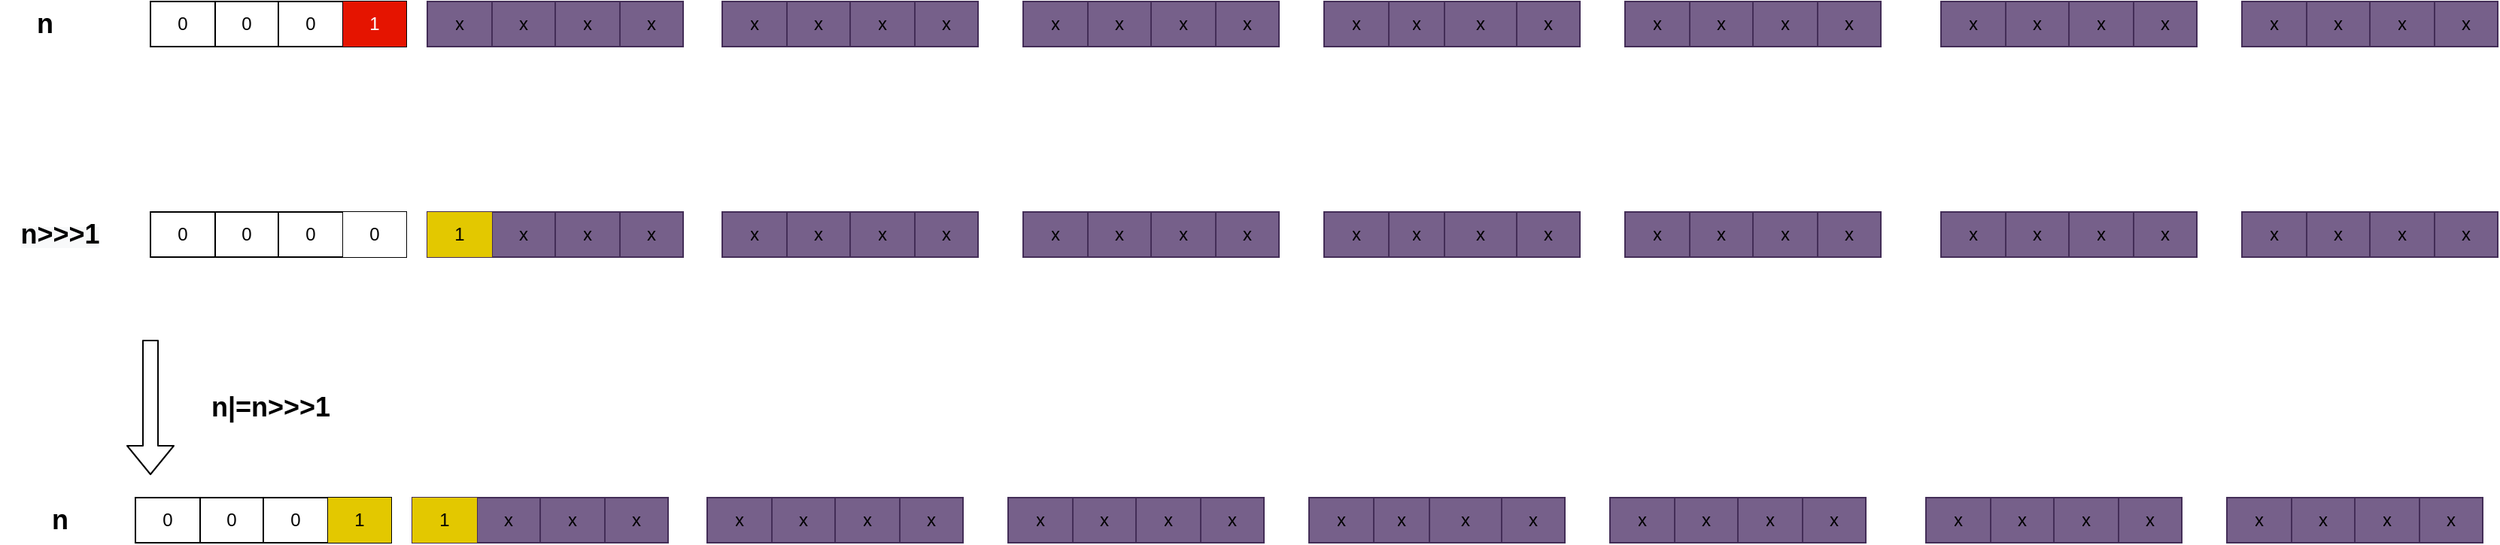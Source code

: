 <mxfile version="14.7.0" type="github" pages="5"><diagram id="ssL6r73PZXoEWVIxIBeg" name="第 1 页"><mxGraphModel dx="1865" dy="548" grid="1" gridSize="10" guides="1" tooltips="1" connect="1" arrows="1" fold="1" page="1" pageScale="1" pageWidth="827" pageHeight="1169" math="0" shadow="0"><root><mxCell id="0"/><mxCell id="1" parent="0"/><mxCell id="ztSgtWt3EZhzDpysFfVY-1" value="" style="shape=table;html=1;whiteSpace=wrap;startSize=0;container=1;collapsible=0;childLayout=tableLayout;" parent="1" vertex="1"><mxGeometry x="60" y="210" width="170" height="30" as="geometry"/></mxCell><mxCell id="ztSgtWt3EZhzDpysFfVY-2" value="" style="shape=partialRectangle;html=1;whiteSpace=wrap;collapsible=0;dropTarget=0;pointerEvents=0;fillColor=none;top=0;left=0;bottom=0;right=0;points=[[0,0.5],[1,0.5]];portConstraint=eastwest;" parent="ztSgtWt3EZhzDpysFfVY-1" vertex="1"><mxGeometry width="170" height="30" as="geometry"/></mxCell><mxCell id="ztSgtWt3EZhzDpysFfVY-3" value="0" style="shape=partialRectangle;html=1;whiteSpace=wrap;connectable=0;overflow=hidden;fillColor=none;top=0;left=0;bottom=0;right=0;" parent="ztSgtWt3EZhzDpysFfVY-2" vertex="1"><mxGeometry width="43" height="30" as="geometry"/></mxCell><mxCell id="ztSgtWt3EZhzDpysFfVY-4" value="0" style="shape=partialRectangle;html=1;whiteSpace=wrap;connectable=0;overflow=hidden;fillColor=none;top=0;left=0;bottom=0;right=0;" parent="ztSgtWt3EZhzDpysFfVY-2" vertex="1"><mxGeometry x="43" width="42" height="30" as="geometry"/></mxCell><mxCell id="ztSgtWt3EZhzDpysFfVY-5" value="0" style="shape=partialRectangle;html=1;whiteSpace=wrap;connectable=0;overflow=hidden;fillColor=none;top=0;left=0;bottom=0;right=0;" parent="ztSgtWt3EZhzDpysFfVY-2" vertex="1"><mxGeometry x="85" width="43" height="30" as="geometry"/></mxCell><mxCell id="ztSgtWt3EZhzDpysFfVY-6" value="1" style="shape=partialRectangle;html=1;whiteSpace=wrap;connectable=0;overflow=hidden;fillColor=#e51400;top=0;left=0;bottom=0;right=0;strokeColor=#B20000;fontColor=#ffffff;" parent="ztSgtWt3EZhzDpysFfVY-2" vertex="1"><mxGeometry x="128" width="42" height="30" as="geometry"/></mxCell><mxCell id="ztSgtWt3EZhzDpysFfVY-7" value="" style="shape=table;html=1;whiteSpace=wrap;startSize=0;container=1;collapsible=0;childLayout=tableLayout;fillColor=#76608a;strokeColor=#432D57;fontColor=#ffffff;" parent="1" vertex="1"><mxGeometry x="244" y="210" width="170" height="30" as="geometry"/></mxCell><mxCell id="ztSgtWt3EZhzDpysFfVY-8" value="" style="shape=partialRectangle;html=1;whiteSpace=wrap;collapsible=0;dropTarget=0;pointerEvents=0;fillColor=none;top=0;left=0;bottom=0;right=0;points=[[0,0.5],[1,0.5]];portConstraint=eastwest;" parent="ztSgtWt3EZhzDpysFfVY-7" vertex="1"><mxGeometry width="170" height="30" as="geometry"/></mxCell><mxCell id="ztSgtWt3EZhzDpysFfVY-9" value="x" style="shape=partialRectangle;html=1;whiteSpace=wrap;connectable=0;overflow=hidden;fillColor=none;top=0;left=0;bottom=0;right=0;" parent="ztSgtWt3EZhzDpysFfVY-8" vertex="1"><mxGeometry width="43" height="30" as="geometry"/></mxCell><mxCell id="ztSgtWt3EZhzDpysFfVY-10" value="x" style="shape=partialRectangle;html=1;whiteSpace=wrap;connectable=0;overflow=hidden;fillColor=none;top=0;left=0;bottom=0;right=0;" parent="ztSgtWt3EZhzDpysFfVY-8" vertex="1"><mxGeometry x="43" width="42" height="30" as="geometry"/></mxCell><mxCell id="ztSgtWt3EZhzDpysFfVY-11" value="x" style="shape=partialRectangle;html=1;whiteSpace=wrap;connectable=0;overflow=hidden;fillColor=none;top=0;left=0;bottom=0;right=0;" parent="ztSgtWt3EZhzDpysFfVY-8" vertex="1"><mxGeometry x="85" width="43" height="30" as="geometry"/></mxCell><mxCell id="ztSgtWt3EZhzDpysFfVY-12" value="x" style="shape=partialRectangle;html=1;whiteSpace=wrap;connectable=0;overflow=hidden;fillColor=none;top=0;left=0;bottom=0;right=0;" parent="ztSgtWt3EZhzDpysFfVY-8" vertex="1"><mxGeometry x="128" width="42" height="30" as="geometry"/></mxCell><mxCell id="ztSgtWt3EZhzDpysFfVY-13" value="" style="shape=table;html=1;whiteSpace=wrap;startSize=0;container=1;collapsible=0;childLayout=tableLayout;fillColor=#76608a;strokeColor=#432D57;fontColor=#ffffff;" parent="1" vertex="1"><mxGeometry x="640" y="210" width="170" height="30" as="geometry"/></mxCell><mxCell id="ztSgtWt3EZhzDpysFfVY-14" value="" style="shape=partialRectangle;html=1;whiteSpace=wrap;collapsible=0;dropTarget=0;pointerEvents=0;fillColor=none;top=0;left=0;bottom=0;right=0;points=[[0,0.5],[1,0.5]];portConstraint=eastwest;" parent="ztSgtWt3EZhzDpysFfVY-13" vertex="1"><mxGeometry width="170" height="30" as="geometry"/></mxCell><mxCell id="ztSgtWt3EZhzDpysFfVY-15" value="x" style="shape=partialRectangle;html=1;whiteSpace=wrap;connectable=0;overflow=hidden;fillColor=none;top=0;left=0;bottom=0;right=0;" parent="ztSgtWt3EZhzDpysFfVY-14" vertex="1"><mxGeometry width="43" height="30" as="geometry"/></mxCell><mxCell id="ztSgtWt3EZhzDpysFfVY-16" value="x" style="shape=partialRectangle;html=1;whiteSpace=wrap;connectable=0;overflow=hidden;fillColor=none;top=0;left=0;bottom=0;right=0;" parent="ztSgtWt3EZhzDpysFfVY-14" vertex="1"><mxGeometry x="43" width="42" height="30" as="geometry"/></mxCell><mxCell id="ztSgtWt3EZhzDpysFfVY-17" value="x" style="shape=partialRectangle;html=1;whiteSpace=wrap;connectable=0;overflow=hidden;fillColor=none;top=0;left=0;bottom=0;right=0;" parent="ztSgtWt3EZhzDpysFfVY-14" vertex="1"><mxGeometry x="85" width="43" height="30" as="geometry"/></mxCell><mxCell id="ztSgtWt3EZhzDpysFfVY-18" value="x" style="shape=partialRectangle;html=1;whiteSpace=wrap;connectable=0;overflow=hidden;fillColor=none;top=0;left=0;bottom=0;right=0;" parent="ztSgtWt3EZhzDpysFfVY-14" vertex="1"><mxGeometry x="128" width="42" height="30" as="geometry"/></mxCell><mxCell id="ztSgtWt3EZhzDpysFfVY-19" value="" style="shape=table;html=1;whiteSpace=wrap;startSize=0;container=1;collapsible=0;childLayout=tableLayout;fillColor=#76608a;strokeColor=#432D57;fontColor=#ffffff;" parent="1" vertex="1"><mxGeometry x="440" y="210" width="170" height="30" as="geometry"/></mxCell><mxCell id="ztSgtWt3EZhzDpysFfVY-20" value="" style="shape=partialRectangle;html=1;whiteSpace=wrap;collapsible=0;dropTarget=0;pointerEvents=0;fillColor=none;top=0;left=0;bottom=0;right=0;points=[[0,0.5],[1,0.5]];portConstraint=eastwest;" parent="ztSgtWt3EZhzDpysFfVY-19" vertex="1"><mxGeometry width="170" height="30" as="geometry"/></mxCell><mxCell id="ztSgtWt3EZhzDpysFfVY-21" value="x" style="shape=partialRectangle;html=1;whiteSpace=wrap;connectable=0;overflow=hidden;fillColor=none;top=0;left=0;bottom=0;right=0;" parent="ztSgtWt3EZhzDpysFfVY-20" vertex="1"><mxGeometry width="43" height="30" as="geometry"/></mxCell><mxCell id="ztSgtWt3EZhzDpysFfVY-22" value="x" style="shape=partialRectangle;html=1;whiteSpace=wrap;connectable=0;overflow=hidden;fillColor=none;top=0;left=0;bottom=0;right=0;" parent="ztSgtWt3EZhzDpysFfVY-20" vertex="1"><mxGeometry x="43" width="42" height="30" as="geometry"/></mxCell><mxCell id="ztSgtWt3EZhzDpysFfVY-23" value="x" style="shape=partialRectangle;html=1;whiteSpace=wrap;connectable=0;overflow=hidden;fillColor=none;top=0;left=0;bottom=0;right=0;" parent="ztSgtWt3EZhzDpysFfVY-20" vertex="1"><mxGeometry x="85" width="43" height="30" as="geometry"/></mxCell><mxCell id="ztSgtWt3EZhzDpysFfVY-24" value="x" style="shape=partialRectangle;html=1;whiteSpace=wrap;connectable=0;overflow=hidden;fillColor=none;top=0;left=0;bottom=0;right=0;" parent="ztSgtWt3EZhzDpysFfVY-20" vertex="1"><mxGeometry x="128" width="42" height="30" as="geometry"/></mxCell><mxCell id="ztSgtWt3EZhzDpysFfVY-51" value="" style="shape=table;html=1;whiteSpace=wrap;startSize=0;container=1;collapsible=0;childLayout=tableLayout;fillColor=#76608a;strokeColor=#432D57;fontColor=#ffffff;" parent="1" vertex="1"><mxGeometry x="1040" y="210" width="170" height="30" as="geometry"/></mxCell><mxCell id="ztSgtWt3EZhzDpysFfVY-52" value="" style="shape=partialRectangle;html=1;whiteSpace=wrap;collapsible=0;dropTarget=0;pointerEvents=0;fillColor=none;top=0;left=0;bottom=0;right=0;points=[[0,0.5],[1,0.5]];portConstraint=eastwest;" parent="ztSgtWt3EZhzDpysFfVY-51" vertex="1"><mxGeometry width="170" height="30" as="geometry"/></mxCell><mxCell id="ztSgtWt3EZhzDpysFfVY-53" value="x" style="shape=partialRectangle;html=1;whiteSpace=wrap;connectable=0;overflow=hidden;fillColor=none;top=0;left=0;bottom=0;right=0;" parent="ztSgtWt3EZhzDpysFfVY-52" vertex="1"><mxGeometry width="43" height="30" as="geometry"/></mxCell><mxCell id="ztSgtWt3EZhzDpysFfVY-54" value="x" style="shape=partialRectangle;html=1;whiteSpace=wrap;connectable=0;overflow=hidden;fillColor=none;top=0;left=0;bottom=0;right=0;" parent="ztSgtWt3EZhzDpysFfVY-52" vertex="1"><mxGeometry x="43" width="42" height="30" as="geometry"/></mxCell><mxCell id="ztSgtWt3EZhzDpysFfVY-55" value="x" style="shape=partialRectangle;html=1;whiteSpace=wrap;connectable=0;overflow=hidden;fillColor=none;top=0;left=0;bottom=0;right=0;" parent="ztSgtWt3EZhzDpysFfVY-52" vertex="1"><mxGeometry x="85" width="43" height="30" as="geometry"/></mxCell><mxCell id="ztSgtWt3EZhzDpysFfVY-56" value="x" style="shape=partialRectangle;html=1;whiteSpace=wrap;connectable=0;overflow=hidden;fillColor=none;top=0;left=0;bottom=0;right=0;" parent="ztSgtWt3EZhzDpysFfVY-52" vertex="1"><mxGeometry x="128" width="42" height="30" as="geometry"/></mxCell><mxCell id="ztSgtWt3EZhzDpysFfVY-57" value="" style="shape=table;html=1;whiteSpace=wrap;startSize=0;container=1;collapsible=0;childLayout=tableLayout;fillColor=#76608a;strokeColor=#432D57;fontColor=#ffffff;" parent="1" vertex="1"><mxGeometry x="840" y="210" width="170" height="30" as="geometry"/></mxCell><mxCell id="ztSgtWt3EZhzDpysFfVY-58" value="" style="shape=partialRectangle;html=1;whiteSpace=wrap;collapsible=0;dropTarget=0;pointerEvents=0;fillColor=none;top=0;left=0;bottom=0;right=0;points=[[0,0.5],[1,0.5]];portConstraint=eastwest;" parent="ztSgtWt3EZhzDpysFfVY-57" vertex="1"><mxGeometry width="170" height="30" as="geometry"/></mxCell><mxCell id="ztSgtWt3EZhzDpysFfVY-59" value="x" style="shape=partialRectangle;html=1;whiteSpace=wrap;connectable=0;overflow=hidden;fillColor=none;top=0;left=0;bottom=0;right=0;" parent="ztSgtWt3EZhzDpysFfVY-58" vertex="1"><mxGeometry width="43" height="30" as="geometry"/></mxCell><mxCell id="ztSgtWt3EZhzDpysFfVY-60" value="x" style="shape=partialRectangle;html=1;whiteSpace=wrap;connectable=0;overflow=hidden;fillColor=none;top=0;left=0;bottom=0;right=0;" parent="ztSgtWt3EZhzDpysFfVY-58" vertex="1"><mxGeometry x="43" width="37" height="30" as="geometry"/></mxCell><mxCell id="ztSgtWt3EZhzDpysFfVY-61" value="x" style="shape=partialRectangle;html=1;whiteSpace=wrap;connectable=0;overflow=hidden;fillColor=none;top=0;left=0;bottom=0;right=0;" parent="ztSgtWt3EZhzDpysFfVY-58" vertex="1"><mxGeometry x="80" width="48" height="30" as="geometry"/></mxCell><mxCell id="ztSgtWt3EZhzDpysFfVY-62" value="x" style="shape=partialRectangle;html=1;whiteSpace=wrap;connectable=0;overflow=hidden;fillColor=none;top=0;left=0;bottom=0;right=0;" parent="ztSgtWt3EZhzDpysFfVY-58" vertex="1"><mxGeometry x="128" width="42" height="30" as="geometry"/></mxCell><mxCell id="ztSgtWt3EZhzDpysFfVY-63" value="" style="shape=table;html=1;whiteSpace=wrap;startSize=0;container=1;collapsible=0;childLayout=tableLayout;fillColor=#76608a;strokeColor=#432D57;fontColor=#ffffff;" parent="1" vertex="1"><mxGeometry x="1450" y="210" width="170" height="30" as="geometry"/></mxCell><mxCell id="ztSgtWt3EZhzDpysFfVY-64" value="" style="shape=partialRectangle;html=1;whiteSpace=wrap;collapsible=0;dropTarget=0;pointerEvents=0;fillColor=none;top=0;left=0;bottom=0;right=0;points=[[0,0.5],[1,0.5]];portConstraint=eastwest;" parent="ztSgtWt3EZhzDpysFfVY-63" vertex="1"><mxGeometry width="170" height="30" as="geometry"/></mxCell><mxCell id="ztSgtWt3EZhzDpysFfVY-65" value="x" style="shape=partialRectangle;html=1;whiteSpace=wrap;connectable=0;overflow=hidden;fillColor=none;top=0;left=0;bottom=0;right=0;" parent="ztSgtWt3EZhzDpysFfVY-64" vertex="1"><mxGeometry width="43" height="30" as="geometry"/></mxCell><mxCell id="ztSgtWt3EZhzDpysFfVY-66" value="x" style="shape=partialRectangle;html=1;whiteSpace=wrap;connectable=0;overflow=hidden;fillColor=none;top=0;left=0;bottom=0;right=0;" parent="ztSgtWt3EZhzDpysFfVY-64" vertex="1"><mxGeometry x="43" width="42" height="30" as="geometry"/></mxCell><mxCell id="ztSgtWt3EZhzDpysFfVY-67" value="x" style="shape=partialRectangle;html=1;whiteSpace=wrap;connectable=0;overflow=hidden;fillColor=none;top=0;left=0;bottom=0;right=0;" parent="ztSgtWt3EZhzDpysFfVY-64" vertex="1"><mxGeometry x="85" width="43" height="30" as="geometry"/></mxCell><mxCell id="ztSgtWt3EZhzDpysFfVY-68" value="x" style="shape=partialRectangle;html=1;whiteSpace=wrap;connectable=0;overflow=hidden;fillColor=none;top=0;left=0;bottom=0;right=0;" parent="ztSgtWt3EZhzDpysFfVY-64" vertex="1"><mxGeometry x="128" width="42" height="30" as="geometry"/></mxCell><mxCell id="ztSgtWt3EZhzDpysFfVY-69" value="" style="shape=table;html=1;whiteSpace=wrap;startSize=0;container=1;collapsible=0;childLayout=tableLayout;fillColor=#76608a;strokeColor=#432D57;fontColor=#ffffff;" parent="1" vertex="1"><mxGeometry x="1250" y="210" width="170" height="30" as="geometry"/></mxCell><mxCell id="ztSgtWt3EZhzDpysFfVY-70" value="" style="shape=partialRectangle;html=1;whiteSpace=wrap;collapsible=0;dropTarget=0;pointerEvents=0;fillColor=none;top=0;left=0;bottom=0;right=0;points=[[0,0.5],[1,0.5]];portConstraint=eastwest;" parent="ztSgtWt3EZhzDpysFfVY-69" vertex="1"><mxGeometry width="170" height="30" as="geometry"/></mxCell><mxCell id="ztSgtWt3EZhzDpysFfVY-71" value="x" style="shape=partialRectangle;html=1;whiteSpace=wrap;connectable=0;overflow=hidden;fillColor=none;top=0;left=0;bottom=0;right=0;" parent="ztSgtWt3EZhzDpysFfVY-70" vertex="1"><mxGeometry width="43" height="30" as="geometry"/></mxCell><mxCell id="ztSgtWt3EZhzDpysFfVY-72" value="x" style="shape=partialRectangle;html=1;whiteSpace=wrap;connectable=0;overflow=hidden;fillColor=none;top=0;left=0;bottom=0;right=0;" parent="ztSgtWt3EZhzDpysFfVY-70" vertex="1"><mxGeometry x="43" width="42" height="30" as="geometry"/></mxCell><mxCell id="ztSgtWt3EZhzDpysFfVY-73" value="x" style="shape=partialRectangle;html=1;whiteSpace=wrap;connectable=0;overflow=hidden;fillColor=none;top=0;left=0;bottom=0;right=0;" parent="ztSgtWt3EZhzDpysFfVY-70" vertex="1"><mxGeometry x="85" width="43" height="30" as="geometry"/></mxCell><mxCell id="ztSgtWt3EZhzDpysFfVY-74" value="x" style="shape=partialRectangle;html=1;whiteSpace=wrap;connectable=0;overflow=hidden;fillColor=none;top=0;left=0;bottom=0;right=0;" parent="ztSgtWt3EZhzDpysFfVY-70" vertex="1"><mxGeometry x="128" width="42" height="30" as="geometry"/></mxCell><mxCell id="ztSgtWt3EZhzDpysFfVY-111" value="" style="shape=table;html=1;whiteSpace=wrap;startSize=0;container=1;collapsible=0;childLayout=tableLayout;" parent="1" vertex="1"><mxGeometry x="50" y="540" width="170" height="30" as="geometry"/></mxCell><mxCell id="ztSgtWt3EZhzDpysFfVY-112" value="" style="shape=partialRectangle;html=1;whiteSpace=wrap;collapsible=0;dropTarget=0;pointerEvents=0;fillColor=none;top=0;left=0;bottom=0;right=0;points=[[0,0.5],[1,0.5]];portConstraint=eastwest;" parent="ztSgtWt3EZhzDpysFfVY-111" vertex="1"><mxGeometry width="170" height="30" as="geometry"/></mxCell><mxCell id="ztSgtWt3EZhzDpysFfVY-113" value="0" style="shape=partialRectangle;html=1;whiteSpace=wrap;connectable=0;overflow=hidden;fillColor=none;top=0;left=0;bottom=0;right=0;" parent="ztSgtWt3EZhzDpysFfVY-112" vertex="1"><mxGeometry width="43" height="30" as="geometry"/></mxCell><mxCell id="ztSgtWt3EZhzDpysFfVY-114" value="0" style="shape=partialRectangle;html=1;whiteSpace=wrap;connectable=0;overflow=hidden;fillColor=none;top=0;left=0;bottom=0;right=0;" parent="ztSgtWt3EZhzDpysFfVY-112" vertex="1"><mxGeometry x="43" width="42" height="30" as="geometry"/></mxCell><mxCell id="ztSgtWt3EZhzDpysFfVY-115" value="0" style="shape=partialRectangle;html=1;whiteSpace=wrap;connectable=0;overflow=hidden;fillColor=none;top=0;left=0;bottom=0;right=0;" parent="ztSgtWt3EZhzDpysFfVY-112" vertex="1"><mxGeometry x="85" width="43" height="30" as="geometry"/></mxCell><mxCell id="ztSgtWt3EZhzDpysFfVY-116" value="1" style="shape=partialRectangle;html=1;whiteSpace=wrap;connectable=0;overflow=hidden;fillColor=#e3c800;top=0;left=0;bottom=0;right=0;strokeColor=#B09500;fontColor=#000000;" parent="ztSgtWt3EZhzDpysFfVY-112" vertex="1"><mxGeometry x="128" width="42" height="30" as="geometry"/></mxCell><mxCell id="ztSgtWt3EZhzDpysFfVY-117" value="" style="shape=table;html=1;whiteSpace=wrap;startSize=0;container=1;collapsible=0;childLayout=tableLayout;fillColor=#76608a;strokeColor=#432D57;fontColor=#ffffff;" parent="1" vertex="1"><mxGeometry x="234" y="540" width="170" height="30" as="geometry"/></mxCell><mxCell id="ztSgtWt3EZhzDpysFfVY-118" value="" style="shape=partialRectangle;html=1;whiteSpace=wrap;collapsible=0;dropTarget=0;pointerEvents=0;fillColor=none;top=0;left=0;bottom=0;right=0;points=[[0,0.5],[1,0.5]];portConstraint=eastwest;" parent="ztSgtWt3EZhzDpysFfVY-117" vertex="1"><mxGeometry width="170" height="30" as="geometry"/></mxCell><mxCell id="ztSgtWt3EZhzDpysFfVY-119" value="1" style="shape=partialRectangle;html=1;whiteSpace=wrap;connectable=0;overflow=hidden;fillColor=#e3c800;top=0;left=0;bottom=0;right=0;strokeColor=#B09500;fontColor=#000000;" parent="ztSgtWt3EZhzDpysFfVY-118" vertex="1"><mxGeometry width="43" height="30" as="geometry"/></mxCell><mxCell id="ztSgtWt3EZhzDpysFfVY-120" value="x" style="shape=partialRectangle;html=1;whiteSpace=wrap;connectable=0;overflow=hidden;fillColor=none;top=0;left=0;bottom=0;right=0;" parent="ztSgtWt3EZhzDpysFfVY-118" vertex="1"><mxGeometry x="43" width="42" height="30" as="geometry"/></mxCell><mxCell id="ztSgtWt3EZhzDpysFfVY-121" value="x" style="shape=partialRectangle;html=1;whiteSpace=wrap;connectable=0;overflow=hidden;fillColor=none;top=0;left=0;bottom=0;right=0;" parent="ztSgtWt3EZhzDpysFfVY-118" vertex="1"><mxGeometry x="85" width="43" height="30" as="geometry"/></mxCell><mxCell id="ztSgtWt3EZhzDpysFfVY-122" value="x" style="shape=partialRectangle;html=1;whiteSpace=wrap;connectable=0;overflow=hidden;fillColor=none;top=0;left=0;bottom=0;right=0;" parent="ztSgtWt3EZhzDpysFfVY-118" vertex="1"><mxGeometry x="128" width="42" height="30" as="geometry"/></mxCell><mxCell id="ztSgtWt3EZhzDpysFfVY-123" value="" style="shape=table;html=1;whiteSpace=wrap;startSize=0;container=1;collapsible=0;childLayout=tableLayout;fillColor=#76608a;strokeColor=#432D57;fontColor=#ffffff;" parent="1" vertex="1"><mxGeometry x="630" y="540" width="170" height="30" as="geometry"/></mxCell><mxCell id="ztSgtWt3EZhzDpysFfVY-124" value="" style="shape=partialRectangle;html=1;whiteSpace=wrap;collapsible=0;dropTarget=0;pointerEvents=0;fillColor=none;top=0;left=0;bottom=0;right=0;points=[[0,0.5],[1,0.5]];portConstraint=eastwest;" parent="ztSgtWt3EZhzDpysFfVY-123" vertex="1"><mxGeometry width="170" height="30" as="geometry"/></mxCell><mxCell id="ztSgtWt3EZhzDpysFfVY-125" value="x" style="shape=partialRectangle;html=1;whiteSpace=wrap;connectable=0;overflow=hidden;fillColor=none;top=0;left=0;bottom=0;right=0;" parent="ztSgtWt3EZhzDpysFfVY-124" vertex="1"><mxGeometry width="43" height="30" as="geometry"/></mxCell><mxCell id="ztSgtWt3EZhzDpysFfVY-126" value="x" style="shape=partialRectangle;html=1;whiteSpace=wrap;connectable=0;overflow=hidden;fillColor=none;top=0;left=0;bottom=0;right=0;" parent="ztSgtWt3EZhzDpysFfVY-124" vertex="1"><mxGeometry x="43" width="42" height="30" as="geometry"/></mxCell><mxCell id="ztSgtWt3EZhzDpysFfVY-127" value="x" style="shape=partialRectangle;html=1;whiteSpace=wrap;connectable=0;overflow=hidden;fillColor=none;top=0;left=0;bottom=0;right=0;" parent="ztSgtWt3EZhzDpysFfVY-124" vertex="1"><mxGeometry x="85" width="43" height="30" as="geometry"/></mxCell><mxCell id="ztSgtWt3EZhzDpysFfVY-128" value="x" style="shape=partialRectangle;html=1;whiteSpace=wrap;connectable=0;overflow=hidden;fillColor=none;top=0;left=0;bottom=0;right=0;" parent="ztSgtWt3EZhzDpysFfVY-124" vertex="1"><mxGeometry x="128" width="42" height="30" as="geometry"/></mxCell><mxCell id="ztSgtWt3EZhzDpysFfVY-129" value="" style="shape=table;html=1;whiteSpace=wrap;startSize=0;container=1;collapsible=0;childLayout=tableLayout;fillColor=#76608a;strokeColor=#432D57;fontColor=#ffffff;" parent="1" vertex="1"><mxGeometry x="430" y="540" width="170" height="30" as="geometry"/></mxCell><mxCell id="ztSgtWt3EZhzDpysFfVY-130" value="" style="shape=partialRectangle;html=1;whiteSpace=wrap;collapsible=0;dropTarget=0;pointerEvents=0;fillColor=none;top=0;left=0;bottom=0;right=0;points=[[0,0.5],[1,0.5]];portConstraint=eastwest;" parent="ztSgtWt3EZhzDpysFfVY-129" vertex="1"><mxGeometry width="170" height="30" as="geometry"/></mxCell><mxCell id="ztSgtWt3EZhzDpysFfVY-131" value="x" style="shape=partialRectangle;html=1;whiteSpace=wrap;connectable=0;overflow=hidden;fillColor=none;top=0;left=0;bottom=0;right=0;" parent="ztSgtWt3EZhzDpysFfVY-130" vertex="1"><mxGeometry width="43" height="30" as="geometry"/></mxCell><mxCell id="ztSgtWt3EZhzDpysFfVY-132" value="x" style="shape=partialRectangle;html=1;whiteSpace=wrap;connectable=0;overflow=hidden;fillColor=none;top=0;left=0;bottom=0;right=0;" parent="ztSgtWt3EZhzDpysFfVY-130" vertex="1"><mxGeometry x="43" width="42" height="30" as="geometry"/></mxCell><mxCell id="ztSgtWt3EZhzDpysFfVY-133" value="x" style="shape=partialRectangle;html=1;whiteSpace=wrap;connectable=0;overflow=hidden;fillColor=none;top=0;left=0;bottom=0;right=0;" parent="ztSgtWt3EZhzDpysFfVY-130" vertex="1"><mxGeometry x="85" width="43" height="30" as="geometry"/></mxCell><mxCell id="ztSgtWt3EZhzDpysFfVY-134" value="x" style="shape=partialRectangle;html=1;whiteSpace=wrap;connectable=0;overflow=hidden;fillColor=none;top=0;left=0;bottom=0;right=0;" parent="ztSgtWt3EZhzDpysFfVY-130" vertex="1"><mxGeometry x="128" width="42" height="30" as="geometry"/></mxCell><mxCell id="ztSgtWt3EZhzDpysFfVY-135" value="" style="shape=table;html=1;whiteSpace=wrap;startSize=0;container=1;collapsible=0;childLayout=tableLayout;fillColor=#76608a;strokeColor=#432D57;fontColor=#ffffff;" parent="1" vertex="1"><mxGeometry x="1030" y="540" width="170" height="30" as="geometry"/></mxCell><mxCell id="ztSgtWt3EZhzDpysFfVY-136" value="" style="shape=partialRectangle;html=1;whiteSpace=wrap;collapsible=0;dropTarget=0;pointerEvents=0;fillColor=none;top=0;left=0;bottom=0;right=0;points=[[0,0.5],[1,0.5]];portConstraint=eastwest;" parent="ztSgtWt3EZhzDpysFfVY-135" vertex="1"><mxGeometry width="170" height="30" as="geometry"/></mxCell><mxCell id="ztSgtWt3EZhzDpysFfVY-137" value="x" style="shape=partialRectangle;html=1;whiteSpace=wrap;connectable=0;overflow=hidden;fillColor=none;top=0;left=0;bottom=0;right=0;" parent="ztSgtWt3EZhzDpysFfVY-136" vertex="1"><mxGeometry width="43" height="30" as="geometry"/></mxCell><mxCell id="ztSgtWt3EZhzDpysFfVY-138" value="x" style="shape=partialRectangle;html=1;whiteSpace=wrap;connectable=0;overflow=hidden;fillColor=none;top=0;left=0;bottom=0;right=0;" parent="ztSgtWt3EZhzDpysFfVY-136" vertex="1"><mxGeometry x="43" width="42" height="30" as="geometry"/></mxCell><mxCell id="ztSgtWt3EZhzDpysFfVY-139" value="x" style="shape=partialRectangle;html=1;whiteSpace=wrap;connectable=0;overflow=hidden;fillColor=none;top=0;left=0;bottom=0;right=0;" parent="ztSgtWt3EZhzDpysFfVY-136" vertex="1"><mxGeometry x="85" width="43" height="30" as="geometry"/></mxCell><mxCell id="ztSgtWt3EZhzDpysFfVY-140" value="x" style="shape=partialRectangle;html=1;whiteSpace=wrap;connectable=0;overflow=hidden;fillColor=none;top=0;left=0;bottom=0;right=0;" parent="ztSgtWt3EZhzDpysFfVY-136" vertex="1"><mxGeometry x="128" width="42" height="30" as="geometry"/></mxCell><mxCell id="ztSgtWt3EZhzDpysFfVY-141" value="" style="shape=table;html=1;whiteSpace=wrap;startSize=0;container=1;collapsible=0;childLayout=tableLayout;fillColor=#76608a;strokeColor=#432D57;fontColor=#ffffff;" parent="1" vertex="1"><mxGeometry x="830" y="540" width="170" height="30" as="geometry"/></mxCell><mxCell id="ztSgtWt3EZhzDpysFfVY-142" value="" style="shape=partialRectangle;html=1;whiteSpace=wrap;collapsible=0;dropTarget=0;pointerEvents=0;fillColor=none;top=0;left=0;bottom=0;right=0;points=[[0,0.5],[1,0.5]];portConstraint=eastwest;" parent="ztSgtWt3EZhzDpysFfVY-141" vertex="1"><mxGeometry width="170" height="30" as="geometry"/></mxCell><mxCell id="ztSgtWt3EZhzDpysFfVY-143" value="x" style="shape=partialRectangle;html=1;whiteSpace=wrap;connectable=0;overflow=hidden;fillColor=none;top=0;left=0;bottom=0;right=0;" parent="ztSgtWt3EZhzDpysFfVY-142" vertex="1"><mxGeometry width="43" height="30" as="geometry"/></mxCell><mxCell id="ztSgtWt3EZhzDpysFfVY-144" value="x" style="shape=partialRectangle;html=1;whiteSpace=wrap;connectable=0;overflow=hidden;fillColor=none;top=0;left=0;bottom=0;right=0;" parent="ztSgtWt3EZhzDpysFfVY-142" vertex="1"><mxGeometry x="43" width="37" height="30" as="geometry"/></mxCell><mxCell id="ztSgtWt3EZhzDpysFfVY-145" value="x" style="shape=partialRectangle;html=1;whiteSpace=wrap;connectable=0;overflow=hidden;fillColor=none;top=0;left=0;bottom=0;right=0;" parent="ztSgtWt3EZhzDpysFfVY-142" vertex="1"><mxGeometry x="80" width="48" height="30" as="geometry"/></mxCell><mxCell id="ztSgtWt3EZhzDpysFfVY-146" value="x" style="shape=partialRectangle;html=1;whiteSpace=wrap;connectable=0;overflow=hidden;fillColor=none;top=0;left=0;bottom=0;right=0;" parent="ztSgtWt3EZhzDpysFfVY-142" vertex="1"><mxGeometry x="128" width="42" height="30" as="geometry"/></mxCell><mxCell id="ztSgtWt3EZhzDpysFfVY-147" value="" style="shape=table;html=1;whiteSpace=wrap;startSize=0;container=1;collapsible=0;childLayout=tableLayout;fillColor=#76608a;strokeColor=#432D57;fontColor=#ffffff;" parent="1" vertex="1"><mxGeometry x="1440" y="540" width="170" height="30" as="geometry"/></mxCell><mxCell id="ztSgtWt3EZhzDpysFfVY-148" value="" style="shape=partialRectangle;html=1;whiteSpace=wrap;collapsible=0;dropTarget=0;pointerEvents=0;fillColor=none;top=0;left=0;bottom=0;right=0;points=[[0,0.5],[1,0.5]];portConstraint=eastwest;" parent="ztSgtWt3EZhzDpysFfVY-147" vertex="1"><mxGeometry width="170" height="30" as="geometry"/></mxCell><mxCell id="ztSgtWt3EZhzDpysFfVY-149" value="x" style="shape=partialRectangle;html=1;whiteSpace=wrap;connectable=0;overflow=hidden;fillColor=none;top=0;left=0;bottom=0;right=0;" parent="ztSgtWt3EZhzDpysFfVY-148" vertex="1"><mxGeometry width="43" height="30" as="geometry"/></mxCell><mxCell id="ztSgtWt3EZhzDpysFfVY-150" value="x" style="shape=partialRectangle;html=1;whiteSpace=wrap;connectable=0;overflow=hidden;fillColor=none;top=0;left=0;bottom=0;right=0;" parent="ztSgtWt3EZhzDpysFfVY-148" vertex="1"><mxGeometry x="43" width="42" height="30" as="geometry"/></mxCell><mxCell id="ztSgtWt3EZhzDpysFfVY-151" value="x" style="shape=partialRectangle;html=1;whiteSpace=wrap;connectable=0;overflow=hidden;fillColor=none;top=0;left=0;bottom=0;right=0;" parent="ztSgtWt3EZhzDpysFfVY-148" vertex="1"><mxGeometry x="85" width="43" height="30" as="geometry"/></mxCell><mxCell id="ztSgtWt3EZhzDpysFfVY-152" value="x" style="shape=partialRectangle;html=1;whiteSpace=wrap;connectable=0;overflow=hidden;fillColor=none;top=0;left=0;bottom=0;right=0;" parent="ztSgtWt3EZhzDpysFfVY-148" vertex="1"><mxGeometry x="128" width="42" height="30" as="geometry"/></mxCell><mxCell id="ztSgtWt3EZhzDpysFfVY-153" value="" style="shape=table;html=1;whiteSpace=wrap;startSize=0;container=1;collapsible=0;childLayout=tableLayout;fillColor=#76608a;strokeColor=#432D57;fontColor=#ffffff;" parent="1" vertex="1"><mxGeometry x="1240" y="540" width="170" height="30" as="geometry"/></mxCell><mxCell id="ztSgtWt3EZhzDpysFfVY-154" value="" style="shape=partialRectangle;html=1;whiteSpace=wrap;collapsible=0;dropTarget=0;pointerEvents=0;fillColor=none;top=0;left=0;bottom=0;right=0;points=[[0,0.5],[1,0.5]];portConstraint=eastwest;" parent="ztSgtWt3EZhzDpysFfVY-153" vertex="1"><mxGeometry width="170" height="30" as="geometry"/></mxCell><mxCell id="ztSgtWt3EZhzDpysFfVY-155" value="x" style="shape=partialRectangle;html=1;whiteSpace=wrap;connectable=0;overflow=hidden;fillColor=none;top=0;left=0;bottom=0;right=0;" parent="ztSgtWt3EZhzDpysFfVY-154" vertex="1"><mxGeometry width="43" height="30" as="geometry"/></mxCell><mxCell id="ztSgtWt3EZhzDpysFfVY-156" value="x" style="shape=partialRectangle;html=1;whiteSpace=wrap;connectable=0;overflow=hidden;fillColor=none;top=0;left=0;bottom=0;right=0;" parent="ztSgtWt3EZhzDpysFfVY-154" vertex="1"><mxGeometry x="43" width="42" height="30" as="geometry"/></mxCell><mxCell id="ztSgtWt3EZhzDpysFfVY-157" value="x" style="shape=partialRectangle;html=1;whiteSpace=wrap;connectable=0;overflow=hidden;fillColor=none;top=0;left=0;bottom=0;right=0;" parent="ztSgtWt3EZhzDpysFfVY-154" vertex="1"><mxGeometry x="85" width="43" height="30" as="geometry"/></mxCell><mxCell id="ztSgtWt3EZhzDpysFfVY-158" value="x" style="shape=partialRectangle;html=1;whiteSpace=wrap;connectable=0;overflow=hidden;fillColor=none;top=0;left=0;bottom=0;right=0;" parent="ztSgtWt3EZhzDpysFfVY-154" vertex="1"><mxGeometry x="128" width="42" height="30" as="geometry"/></mxCell><mxCell id="ztSgtWt3EZhzDpysFfVY-159" value="" style="shape=flexArrow;endArrow=classic;html=1;" parent="1" edge="1"><mxGeometry width="50" height="50" relative="1" as="geometry"><mxPoint x="60" y="435" as="sourcePoint"/><mxPoint x="60" y="525" as="targetPoint"/></mxGeometry></mxCell><mxCell id="ztSgtWt3EZhzDpysFfVY-160" value="&lt;b&gt;&lt;font style=&quot;font-size: 18px&quot;&gt;n|=n&amp;gt;&amp;gt;&amp;gt;1&lt;/font&gt;&lt;/b&gt;" style="text;html=1;strokeColor=none;fillColor=none;align=center;verticalAlign=middle;whiteSpace=wrap;rounded=0;" parent="1" vertex="1"><mxGeometry x="90" y="460" width="100" height="40" as="geometry"/></mxCell><mxCell id="zUXaT27r4sOKWEh9yFzN-1" value="" style="shape=table;html=1;whiteSpace=wrap;startSize=0;container=1;collapsible=0;childLayout=tableLayout;" parent="1" vertex="1"><mxGeometry x="60" y="350" width="170" height="30" as="geometry"/></mxCell><mxCell id="zUXaT27r4sOKWEh9yFzN-2" value="" style="shape=partialRectangle;html=1;whiteSpace=wrap;collapsible=0;dropTarget=0;pointerEvents=0;fillColor=none;top=0;left=0;bottom=0;right=0;points=[[0,0.5],[1,0.5]];portConstraint=eastwest;" parent="zUXaT27r4sOKWEh9yFzN-1" vertex="1"><mxGeometry width="170" height="30" as="geometry"/></mxCell><mxCell id="zUXaT27r4sOKWEh9yFzN-3" value="0" style="shape=partialRectangle;html=1;whiteSpace=wrap;connectable=0;overflow=hidden;fillColor=none;top=0;left=0;bottom=0;right=0;" parent="zUXaT27r4sOKWEh9yFzN-2" vertex="1"><mxGeometry width="43" height="30" as="geometry"/></mxCell><mxCell id="zUXaT27r4sOKWEh9yFzN-4" value="0" style="shape=partialRectangle;html=1;whiteSpace=wrap;connectable=0;overflow=hidden;fillColor=none;top=0;left=0;bottom=0;right=0;" parent="zUXaT27r4sOKWEh9yFzN-2" vertex="1"><mxGeometry x="43" width="42" height="30" as="geometry"/></mxCell><mxCell id="zUXaT27r4sOKWEh9yFzN-5" value="0" style="shape=partialRectangle;html=1;whiteSpace=wrap;connectable=0;overflow=hidden;fillColor=none;top=0;left=0;bottom=0;right=0;" parent="zUXaT27r4sOKWEh9yFzN-2" vertex="1"><mxGeometry x="85" width="43" height="30" as="geometry"/></mxCell><mxCell id="zUXaT27r4sOKWEh9yFzN-6" value="0" style="shape=partialRectangle;html=1;whiteSpace=wrap;connectable=0;overflow=hidden;top=0;left=0;bottom=0;right=0;" parent="zUXaT27r4sOKWEh9yFzN-2" vertex="1"><mxGeometry x="128" width="42" height="30" as="geometry"/></mxCell><mxCell id="zUXaT27r4sOKWEh9yFzN-7" value="" style="shape=table;html=1;whiteSpace=wrap;startSize=0;container=1;collapsible=0;childLayout=tableLayout;fillColor=#76608a;strokeColor=#432D57;fontColor=#ffffff;" parent="1" vertex="1"><mxGeometry x="244" y="350" width="170" height="30" as="geometry"/></mxCell><mxCell id="zUXaT27r4sOKWEh9yFzN-8" value="" style="shape=partialRectangle;html=1;whiteSpace=wrap;collapsible=0;dropTarget=0;pointerEvents=0;fillColor=none;top=0;left=0;bottom=0;right=0;points=[[0,0.5],[1,0.5]];portConstraint=eastwest;" parent="zUXaT27r4sOKWEh9yFzN-7" vertex="1"><mxGeometry width="170" height="30" as="geometry"/></mxCell><mxCell id="zUXaT27r4sOKWEh9yFzN-9" value="1" style="shape=partialRectangle;html=1;whiteSpace=wrap;connectable=0;overflow=hidden;fillColor=#e3c800;top=0;left=0;bottom=0;right=0;strokeColor=#B09500;fontColor=#000000;" parent="zUXaT27r4sOKWEh9yFzN-8" vertex="1"><mxGeometry width="43" height="30" as="geometry"/></mxCell><mxCell id="zUXaT27r4sOKWEh9yFzN-10" value="x" style="shape=partialRectangle;html=1;whiteSpace=wrap;connectable=0;overflow=hidden;fillColor=none;top=0;left=0;bottom=0;right=0;" parent="zUXaT27r4sOKWEh9yFzN-8" vertex="1"><mxGeometry x="43" width="42" height="30" as="geometry"/></mxCell><mxCell id="zUXaT27r4sOKWEh9yFzN-11" value="x" style="shape=partialRectangle;html=1;whiteSpace=wrap;connectable=0;overflow=hidden;fillColor=none;top=0;left=0;bottom=0;right=0;" parent="zUXaT27r4sOKWEh9yFzN-8" vertex="1"><mxGeometry x="85" width="43" height="30" as="geometry"/></mxCell><mxCell id="zUXaT27r4sOKWEh9yFzN-12" value="x" style="shape=partialRectangle;html=1;whiteSpace=wrap;connectable=0;overflow=hidden;fillColor=none;top=0;left=0;bottom=0;right=0;" parent="zUXaT27r4sOKWEh9yFzN-8" vertex="1"><mxGeometry x="128" width="42" height="30" as="geometry"/></mxCell><mxCell id="zUXaT27r4sOKWEh9yFzN-13" value="" style="shape=table;html=1;whiteSpace=wrap;startSize=0;container=1;collapsible=0;childLayout=tableLayout;fillColor=#76608a;strokeColor=#432D57;fontColor=#ffffff;" parent="1" vertex="1"><mxGeometry x="640" y="350" width="170" height="30" as="geometry"/></mxCell><mxCell id="zUXaT27r4sOKWEh9yFzN-14" value="" style="shape=partialRectangle;html=1;whiteSpace=wrap;collapsible=0;dropTarget=0;pointerEvents=0;fillColor=none;top=0;left=0;bottom=0;right=0;points=[[0,0.5],[1,0.5]];portConstraint=eastwest;" parent="zUXaT27r4sOKWEh9yFzN-13" vertex="1"><mxGeometry width="170" height="30" as="geometry"/></mxCell><mxCell id="zUXaT27r4sOKWEh9yFzN-15" value="x" style="shape=partialRectangle;html=1;whiteSpace=wrap;connectable=0;overflow=hidden;fillColor=none;top=0;left=0;bottom=0;right=0;" parent="zUXaT27r4sOKWEh9yFzN-14" vertex="1"><mxGeometry width="43" height="30" as="geometry"/></mxCell><mxCell id="zUXaT27r4sOKWEh9yFzN-16" value="x" style="shape=partialRectangle;html=1;whiteSpace=wrap;connectable=0;overflow=hidden;fillColor=none;top=0;left=0;bottom=0;right=0;" parent="zUXaT27r4sOKWEh9yFzN-14" vertex="1"><mxGeometry x="43" width="42" height="30" as="geometry"/></mxCell><mxCell id="zUXaT27r4sOKWEh9yFzN-17" value="x" style="shape=partialRectangle;html=1;whiteSpace=wrap;connectable=0;overflow=hidden;fillColor=none;top=0;left=0;bottom=0;right=0;" parent="zUXaT27r4sOKWEh9yFzN-14" vertex="1"><mxGeometry x="85" width="43" height="30" as="geometry"/></mxCell><mxCell id="zUXaT27r4sOKWEh9yFzN-18" value="x" style="shape=partialRectangle;html=1;whiteSpace=wrap;connectable=0;overflow=hidden;fillColor=none;top=0;left=0;bottom=0;right=0;" parent="zUXaT27r4sOKWEh9yFzN-14" vertex="1"><mxGeometry x="128" width="42" height="30" as="geometry"/></mxCell><mxCell id="zUXaT27r4sOKWEh9yFzN-19" value="" style="shape=table;html=1;whiteSpace=wrap;startSize=0;container=1;collapsible=0;childLayout=tableLayout;fillColor=#76608a;strokeColor=#432D57;fontColor=#ffffff;" parent="1" vertex="1"><mxGeometry x="440" y="350" width="170" height="30" as="geometry"/></mxCell><mxCell id="zUXaT27r4sOKWEh9yFzN-20" value="" style="shape=partialRectangle;html=1;whiteSpace=wrap;collapsible=0;dropTarget=0;pointerEvents=0;fillColor=none;top=0;left=0;bottom=0;right=0;points=[[0,0.5],[1,0.5]];portConstraint=eastwest;" parent="zUXaT27r4sOKWEh9yFzN-19" vertex="1"><mxGeometry width="170" height="30" as="geometry"/></mxCell><mxCell id="zUXaT27r4sOKWEh9yFzN-21" value="x" style="shape=partialRectangle;html=1;whiteSpace=wrap;connectable=0;overflow=hidden;fillColor=none;top=0;left=0;bottom=0;right=0;" parent="zUXaT27r4sOKWEh9yFzN-20" vertex="1"><mxGeometry width="43" height="30" as="geometry"/></mxCell><mxCell id="zUXaT27r4sOKWEh9yFzN-22" value="x" style="shape=partialRectangle;html=1;whiteSpace=wrap;connectable=0;overflow=hidden;fillColor=none;top=0;left=0;bottom=0;right=0;" parent="zUXaT27r4sOKWEh9yFzN-20" vertex="1"><mxGeometry x="43" width="42" height="30" as="geometry"/></mxCell><mxCell id="zUXaT27r4sOKWEh9yFzN-23" value="x" style="shape=partialRectangle;html=1;whiteSpace=wrap;connectable=0;overflow=hidden;fillColor=none;top=0;left=0;bottom=0;right=0;" parent="zUXaT27r4sOKWEh9yFzN-20" vertex="1"><mxGeometry x="85" width="43" height="30" as="geometry"/></mxCell><mxCell id="zUXaT27r4sOKWEh9yFzN-24" value="x" style="shape=partialRectangle;html=1;whiteSpace=wrap;connectable=0;overflow=hidden;fillColor=none;top=0;left=0;bottom=0;right=0;" parent="zUXaT27r4sOKWEh9yFzN-20" vertex="1"><mxGeometry x="128" width="42" height="30" as="geometry"/></mxCell><mxCell id="zUXaT27r4sOKWEh9yFzN-25" value="" style="shape=table;html=1;whiteSpace=wrap;startSize=0;container=1;collapsible=0;childLayout=tableLayout;fillColor=#76608a;strokeColor=#432D57;fontColor=#ffffff;" parent="1" vertex="1"><mxGeometry x="1040" y="350" width="170" height="30" as="geometry"/></mxCell><mxCell id="zUXaT27r4sOKWEh9yFzN-26" value="" style="shape=partialRectangle;html=1;whiteSpace=wrap;collapsible=0;dropTarget=0;pointerEvents=0;fillColor=none;top=0;left=0;bottom=0;right=0;points=[[0,0.5],[1,0.5]];portConstraint=eastwest;" parent="zUXaT27r4sOKWEh9yFzN-25" vertex="1"><mxGeometry width="170" height="30" as="geometry"/></mxCell><mxCell id="zUXaT27r4sOKWEh9yFzN-27" value="x" style="shape=partialRectangle;html=1;whiteSpace=wrap;connectable=0;overflow=hidden;fillColor=none;top=0;left=0;bottom=0;right=0;" parent="zUXaT27r4sOKWEh9yFzN-26" vertex="1"><mxGeometry width="43" height="30" as="geometry"/></mxCell><mxCell id="zUXaT27r4sOKWEh9yFzN-28" value="x" style="shape=partialRectangle;html=1;whiteSpace=wrap;connectable=0;overflow=hidden;fillColor=none;top=0;left=0;bottom=0;right=0;" parent="zUXaT27r4sOKWEh9yFzN-26" vertex="1"><mxGeometry x="43" width="42" height="30" as="geometry"/></mxCell><mxCell id="zUXaT27r4sOKWEh9yFzN-29" value="x" style="shape=partialRectangle;html=1;whiteSpace=wrap;connectable=0;overflow=hidden;fillColor=none;top=0;left=0;bottom=0;right=0;" parent="zUXaT27r4sOKWEh9yFzN-26" vertex="1"><mxGeometry x="85" width="43" height="30" as="geometry"/></mxCell><mxCell id="zUXaT27r4sOKWEh9yFzN-30" value="x" style="shape=partialRectangle;html=1;whiteSpace=wrap;connectable=0;overflow=hidden;fillColor=none;top=0;left=0;bottom=0;right=0;" parent="zUXaT27r4sOKWEh9yFzN-26" vertex="1"><mxGeometry x="128" width="42" height="30" as="geometry"/></mxCell><mxCell id="zUXaT27r4sOKWEh9yFzN-31" value="" style="shape=table;html=1;whiteSpace=wrap;startSize=0;container=1;collapsible=0;childLayout=tableLayout;fillColor=#76608a;strokeColor=#432D57;fontColor=#ffffff;" parent="1" vertex="1"><mxGeometry x="840" y="350" width="170" height="30" as="geometry"/></mxCell><mxCell id="zUXaT27r4sOKWEh9yFzN-32" value="" style="shape=partialRectangle;html=1;whiteSpace=wrap;collapsible=0;dropTarget=0;pointerEvents=0;fillColor=none;top=0;left=0;bottom=0;right=0;points=[[0,0.5],[1,0.5]];portConstraint=eastwest;" parent="zUXaT27r4sOKWEh9yFzN-31" vertex="1"><mxGeometry width="170" height="30" as="geometry"/></mxCell><mxCell id="zUXaT27r4sOKWEh9yFzN-33" value="x" style="shape=partialRectangle;html=1;whiteSpace=wrap;connectable=0;overflow=hidden;fillColor=none;top=0;left=0;bottom=0;right=0;" parent="zUXaT27r4sOKWEh9yFzN-32" vertex="1"><mxGeometry width="43" height="30" as="geometry"/></mxCell><mxCell id="zUXaT27r4sOKWEh9yFzN-34" value="x" style="shape=partialRectangle;html=1;whiteSpace=wrap;connectable=0;overflow=hidden;fillColor=none;top=0;left=0;bottom=0;right=0;" parent="zUXaT27r4sOKWEh9yFzN-32" vertex="1"><mxGeometry x="43" width="37" height="30" as="geometry"/></mxCell><mxCell id="zUXaT27r4sOKWEh9yFzN-35" value="x" style="shape=partialRectangle;html=1;whiteSpace=wrap;connectable=0;overflow=hidden;fillColor=none;top=0;left=0;bottom=0;right=0;" parent="zUXaT27r4sOKWEh9yFzN-32" vertex="1"><mxGeometry x="80" width="48" height="30" as="geometry"/></mxCell><mxCell id="zUXaT27r4sOKWEh9yFzN-36" value="x" style="shape=partialRectangle;html=1;whiteSpace=wrap;connectable=0;overflow=hidden;fillColor=none;top=0;left=0;bottom=0;right=0;" parent="zUXaT27r4sOKWEh9yFzN-32" vertex="1"><mxGeometry x="128" width="42" height="30" as="geometry"/></mxCell><mxCell id="zUXaT27r4sOKWEh9yFzN-37" value="" style="shape=table;html=1;whiteSpace=wrap;startSize=0;container=1;collapsible=0;childLayout=tableLayout;fillColor=#76608a;strokeColor=#432D57;fontColor=#ffffff;" parent="1" vertex="1"><mxGeometry x="1450" y="350" width="170" height="30" as="geometry"/></mxCell><mxCell id="zUXaT27r4sOKWEh9yFzN-38" value="" style="shape=partialRectangle;html=1;whiteSpace=wrap;collapsible=0;dropTarget=0;pointerEvents=0;fillColor=none;top=0;left=0;bottom=0;right=0;points=[[0,0.5],[1,0.5]];portConstraint=eastwest;" parent="zUXaT27r4sOKWEh9yFzN-37" vertex="1"><mxGeometry width="170" height="30" as="geometry"/></mxCell><mxCell id="zUXaT27r4sOKWEh9yFzN-39" value="x" style="shape=partialRectangle;html=1;whiteSpace=wrap;connectable=0;overflow=hidden;fillColor=none;top=0;left=0;bottom=0;right=0;" parent="zUXaT27r4sOKWEh9yFzN-38" vertex="1"><mxGeometry width="43" height="30" as="geometry"/></mxCell><mxCell id="zUXaT27r4sOKWEh9yFzN-40" value="x" style="shape=partialRectangle;html=1;whiteSpace=wrap;connectable=0;overflow=hidden;fillColor=none;top=0;left=0;bottom=0;right=0;" parent="zUXaT27r4sOKWEh9yFzN-38" vertex="1"><mxGeometry x="43" width="42" height="30" as="geometry"/></mxCell><mxCell id="zUXaT27r4sOKWEh9yFzN-41" value="x" style="shape=partialRectangle;html=1;whiteSpace=wrap;connectable=0;overflow=hidden;fillColor=none;top=0;left=0;bottom=0;right=0;" parent="zUXaT27r4sOKWEh9yFzN-38" vertex="1"><mxGeometry x="85" width="43" height="30" as="geometry"/></mxCell><mxCell id="zUXaT27r4sOKWEh9yFzN-42" value="x" style="shape=partialRectangle;html=1;whiteSpace=wrap;connectable=0;overflow=hidden;fillColor=none;top=0;left=0;bottom=0;right=0;" parent="zUXaT27r4sOKWEh9yFzN-38" vertex="1"><mxGeometry x="128" width="42" height="30" as="geometry"/></mxCell><mxCell id="zUXaT27r4sOKWEh9yFzN-43" value="" style="shape=table;html=1;whiteSpace=wrap;startSize=0;container=1;collapsible=0;childLayout=tableLayout;fillColor=#76608a;strokeColor=#432D57;fontColor=#ffffff;" parent="1" vertex="1"><mxGeometry x="1250" y="350" width="170" height="30" as="geometry"/></mxCell><mxCell id="zUXaT27r4sOKWEh9yFzN-44" value="" style="shape=partialRectangle;html=1;whiteSpace=wrap;collapsible=0;dropTarget=0;pointerEvents=0;fillColor=none;top=0;left=0;bottom=0;right=0;points=[[0,0.5],[1,0.5]];portConstraint=eastwest;" parent="zUXaT27r4sOKWEh9yFzN-43" vertex="1"><mxGeometry width="170" height="30" as="geometry"/></mxCell><mxCell id="zUXaT27r4sOKWEh9yFzN-45" value="x" style="shape=partialRectangle;html=1;whiteSpace=wrap;connectable=0;overflow=hidden;fillColor=none;top=0;left=0;bottom=0;right=0;" parent="zUXaT27r4sOKWEh9yFzN-44" vertex="1"><mxGeometry width="43" height="30" as="geometry"/></mxCell><mxCell id="zUXaT27r4sOKWEh9yFzN-46" value="x" style="shape=partialRectangle;html=1;whiteSpace=wrap;connectable=0;overflow=hidden;fillColor=none;top=0;left=0;bottom=0;right=0;" parent="zUXaT27r4sOKWEh9yFzN-44" vertex="1"><mxGeometry x="43" width="42" height="30" as="geometry"/></mxCell><mxCell id="zUXaT27r4sOKWEh9yFzN-47" value="x" style="shape=partialRectangle;html=1;whiteSpace=wrap;connectable=0;overflow=hidden;fillColor=none;top=0;left=0;bottom=0;right=0;" parent="zUXaT27r4sOKWEh9yFzN-44" vertex="1"><mxGeometry x="85" width="43" height="30" as="geometry"/></mxCell><mxCell id="zUXaT27r4sOKWEh9yFzN-48" value="x" style="shape=partialRectangle;html=1;whiteSpace=wrap;connectable=0;overflow=hidden;fillColor=none;top=0;left=0;bottom=0;right=0;" parent="zUXaT27r4sOKWEh9yFzN-44" vertex="1"><mxGeometry x="128" width="42" height="30" as="geometry"/></mxCell><mxCell id="zUXaT27r4sOKWEh9yFzN-49" value="&#10;&#10;&lt;b style=&quot;color: rgb(0, 0, 0); font-family: helvetica; font-size: 12px; font-style: normal; letter-spacing: normal; text-align: center; text-indent: 0px; text-transform: none; word-spacing: 0px; background-color: rgb(248, 249, 250);&quot;&gt;&lt;font style=&quot;font-size: 18px&quot;&gt;n&amp;gt;&amp;gt;&amp;gt;1&lt;/font&gt;&lt;/b&gt;&#10;&#10;" style="text;html=1;strokeColor=none;fillColor=none;align=center;verticalAlign=middle;whiteSpace=wrap;rounded=0;" parent="1" vertex="1"><mxGeometry x="-40" y="350" width="80" height="30" as="geometry"/></mxCell><mxCell id="zUXaT27r4sOKWEh9yFzN-50" value="&lt;b&gt;&lt;font style=&quot;font-size: 18px&quot;&gt;n&lt;/font&gt;&lt;/b&gt;" style="text;html=1;strokeColor=none;fillColor=none;align=center;verticalAlign=middle;whiteSpace=wrap;rounded=0;" parent="1" vertex="1"><mxGeometry x="-30" y="215" width="40" height="20" as="geometry"/></mxCell><mxCell id="zUXaT27r4sOKWEh9yFzN-51" value="&lt;b&gt;&lt;font style=&quot;font-size: 18px&quot;&gt;n&lt;/font&gt;&lt;/b&gt;" style="text;html=1;strokeColor=none;fillColor=none;align=center;verticalAlign=middle;whiteSpace=wrap;rounded=0;" parent="1" vertex="1"><mxGeometry x="-20" y="545" width="40" height="20" as="geometry"/></mxCell></root></mxGraphModel></diagram><diagram name="第 2页 " id="oDb9qtWReGGtB2rodZ0r"><mxGraphModel dx="1865" dy="499" grid="1" gridSize="10" guides="1" tooltips="1" connect="1" arrows="1" fold="1" page="1" pageScale="1" pageWidth="827" pageHeight="1169" math="0" shadow="0"><root><mxCell id="Az6XoodiuiG9d9rMy4IZ-0"/><mxCell id="Az6XoodiuiG9d9rMy4IZ-1" parent="Az6XoodiuiG9d9rMy4IZ-0"/><mxCell id="Az6XoodiuiG9d9rMy4IZ-50" value="" style="shape=table;html=1;whiteSpace=wrap;startSize=0;container=1;collapsible=0;childLayout=tableLayout;" vertex="1" parent="Az6XoodiuiG9d9rMy4IZ-1"><mxGeometry x="60" y="350" width="170" height="30" as="geometry"/></mxCell><mxCell id="Az6XoodiuiG9d9rMy4IZ-51" value="" style="shape=partialRectangle;html=1;whiteSpace=wrap;collapsible=0;dropTarget=0;pointerEvents=0;fillColor=none;top=0;left=0;bottom=0;right=0;points=[[0,0.5],[1,0.5]];portConstraint=eastwest;" vertex="1" parent="Az6XoodiuiG9d9rMy4IZ-50"><mxGeometry width="170" height="30" as="geometry"/></mxCell><mxCell id="Az6XoodiuiG9d9rMy4IZ-52" value="0" style="shape=partialRectangle;html=1;whiteSpace=wrap;connectable=0;overflow=hidden;fillColor=none;top=0;left=0;bottom=0;right=0;" vertex="1" parent="Az6XoodiuiG9d9rMy4IZ-51"><mxGeometry width="43" height="30" as="geometry"/></mxCell><mxCell id="Az6XoodiuiG9d9rMy4IZ-53" value="0" style="shape=partialRectangle;html=1;whiteSpace=wrap;connectable=0;overflow=hidden;fillColor=none;top=0;left=0;bottom=0;right=0;" vertex="1" parent="Az6XoodiuiG9d9rMy4IZ-51"><mxGeometry x="43" width="42" height="30" as="geometry"/></mxCell><mxCell id="Az6XoodiuiG9d9rMy4IZ-54" value="0" style="shape=partialRectangle;html=1;whiteSpace=wrap;connectable=0;overflow=hidden;fillColor=none;top=0;left=0;bottom=0;right=0;" vertex="1" parent="Az6XoodiuiG9d9rMy4IZ-51"><mxGeometry x="85" width="43" height="30" as="geometry"/></mxCell><mxCell id="Az6XoodiuiG9d9rMy4IZ-55" value="1" style="shape=partialRectangle;html=1;whiteSpace=wrap;connectable=0;overflow=hidden;fillColor=#e3c800;top=0;left=0;bottom=0;right=0;strokeColor=#B09500;fontColor=#000000;" vertex="1" parent="Az6XoodiuiG9d9rMy4IZ-51"><mxGeometry x="128" width="42" height="30" as="geometry"/></mxCell><mxCell id="Az6XoodiuiG9d9rMy4IZ-56" value="" style="shape=table;html=1;whiteSpace=wrap;startSize=0;container=1;collapsible=0;childLayout=tableLayout;fillColor=#76608a;strokeColor=#432D57;fontColor=#ffffff;" vertex="1" parent="Az6XoodiuiG9d9rMy4IZ-1"><mxGeometry x="244" y="350" width="170" height="30" as="geometry"/></mxCell><mxCell id="Az6XoodiuiG9d9rMy4IZ-57" value="" style="shape=partialRectangle;html=1;whiteSpace=wrap;collapsible=0;dropTarget=0;pointerEvents=0;fillColor=none;top=0;left=0;bottom=0;right=0;points=[[0,0.5],[1,0.5]];portConstraint=eastwest;" vertex="1" parent="Az6XoodiuiG9d9rMy4IZ-56"><mxGeometry width="170" height="30" as="geometry"/></mxCell><mxCell id="Az6XoodiuiG9d9rMy4IZ-58" value="1" style="shape=partialRectangle;html=1;whiteSpace=wrap;connectable=0;overflow=hidden;fillColor=#e3c800;top=0;left=0;bottom=0;right=0;strokeColor=#B09500;fontColor=#000000;" vertex="1" parent="Az6XoodiuiG9d9rMy4IZ-57"><mxGeometry width="43" height="30" as="geometry"/></mxCell><mxCell id="Az6XoodiuiG9d9rMy4IZ-59" value="x" style="shape=partialRectangle;html=1;whiteSpace=wrap;connectable=0;overflow=hidden;fillColor=none;top=0;left=0;bottom=0;right=0;" vertex="1" parent="Az6XoodiuiG9d9rMy4IZ-57"><mxGeometry x="43" width="42" height="30" as="geometry"/></mxCell><mxCell id="Az6XoodiuiG9d9rMy4IZ-60" value="x" style="shape=partialRectangle;html=1;whiteSpace=wrap;connectable=0;overflow=hidden;fillColor=none;top=0;left=0;bottom=0;right=0;" vertex="1" parent="Az6XoodiuiG9d9rMy4IZ-57"><mxGeometry x="85" width="43" height="30" as="geometry"/></mxCell><mxCell id="Az6XoodiuiG9d9rMy4IZ-61" value="x" style="shape=partialRectangle;html=1;whiteSpace=wrap;connectable=0;overflow=hidden;fillColor=none;top=0;left=0;bottom=0;right=0;" vertex="1" parent="Az6XoodiuiG9d9rMy4IZ-57"><mxGeometry x="128" width="42" height="30" as="geometry"/></mxCell><mxCell id="Az6XoodiuiG9d9rMy4IZ-62" value="" style="shape=table;html=1;whiteSpace=wrap;startSize=0;container=1;collapsible=0;childLayout=tableLayout;fillColor=#76608a;strokeColor=#432D57;fontColor=#ffffff;" vertex="1" parent="Az6XoodiuiG9d9rMy4IZ-1"><mxGeometry x="640" y="350" width="170" height="30" as="geometry"/></mxCell><mxCell id="Az6XoodiuiG9d9rMy4IZ-63" value="" style="shape=partialRectangle;html=1;whiteSpace=wrap;collapsible=0;dropTarget=0;pointerEvents=0;fillColor=none;top=0;left=0;bottom=0;right=0;points=[[0,0.5],[1,0.5]];portConstraint=eastwest;" vertex="1" parent="Az6XoodiuiG9d9rMy4IZ-62"><mxGeometry width="170" height="30" as="geometry"/></mxCell><mxCell id="Az6XoodiuiG9d9rMy4IZ-64" value="x" style="shape=partialRectangle;html=1;whiteSpace=wrap;connectable=0;overflow=hidden;fillColor=none;top=0;left=0;bottom=0;right=0;" vertex="1" parent="Az6XoodiuiG9d9rMy4IZ-63"><mxGeometry width="43" height="30" as="geometry"/></mxCell><mxCell id="Az6XoodiuiG9d9rMy4IZ-65" value="x" style="shape=partialRectangle;html=1;whiteSpace=wrap;connectable=0;overflow=hidden;fillColor=none;top=0;left=0;bottom=0;right=0;" vertex="1" parent="Az6XoodiuiG9d9rMy4IZ-63"><mxGeometry x="43" width="42" height="30" as="geometry"/></mxCell><mxCell id="Az6XoodiuiG9d9rMy4IZ-66" value="x" style="shape=partialRectangle;html=1;whiteSpace=wrap;connectable=0;overflow=hidden;fillColor=none;top=0;left=0;bottom=0;right=0;" vertex="1" parent="Az6XoodiuiG9d9rMy4IZ-63"><mxGeometry x="85" width="43" height="30" as="geometry"/></mxCell><mxCell id="Az6XoodiuiG9d9rMy4IZ-67" value="x" style="shape=partialRectangle;html=1;whiteSpace=wrap;connectable=0;overflow=hidden;fillColor=none;top=0;left=0;bottom=0;right=0;" vertex="1" parent="Az6XoodiuiG9d9rMy4IZ-63"><mxGeometry x="128" width="42" height="30" as="geometry"/></mxCell><mxCell id="Az6XoodiuiG9d9rMy4IZ-68" value="" style="shape=table;html=1;whiteSpace=wrap;startSize=0;container=1;collapsible=0;childLayout=tableLayout;fillColor=#76608a;strokeColor=#432D57;fontColor=#ffffff;" vertex="1" parent="Az6XoodiuiG9d9rMy4IZ-1"><mxGeometry x="440" y="350" width="170" height="30" as="geometry"/></mxCell><mxCell id="Az6XoodiuiG9d9rMy4IZ-69" value="" style="shape=partialRectangle;html=1;whiteSpace=wrap;collapsible=0;dropTarget=0;pointerEvents=0;fillColor=none;top=0;left=0;bottom=0;right=0;points=[[0,0.5],[1,0.5]];portConstraint=eastwest;" vertex="1" parent="Az6XoodiuiG9d9rMy4IZ-68"><mxGeometry width="170" height="30" as="geometry"/></mxCell><mxCell id="Az6XoodiuiG9d9rMy4IZ-70" value="x" style="shape=partialRectangle;html=1;whiteSpace=wrap;connectable=0;overflow=hidden;fillColor=none;top=0;left=0;bottom=0;right=0;" vertex="1" parent="Az6XoodiuiG9d9rMy4IZ-69"><mxGeometry width="43" height="30" as="geometry"/></mxCell><mxCell id="Az6XoodiuiG9d9rMy4IZ-71" value="x" style="shape=partialRectangle;html=1;whiteSpace=wrap;connectable=0;overflow=hidden;fillColor=none;top=0;left=0;bottom=0;right=0;" vertex="1" parent="Az6XoodiuiG9d9rMy4IZ-69"><mxGeometry x="43" width="42" height="30" as="geometry"/></mxCell><mxCell id="Az6XoodiuiG9d9rMy4IZ-72" value="x" style="shape=partialRectangle;html=1;whiteSpace=wrap;connectable=0;overflow=hidden;fillColor=none;top=0;left=0;bottom=0;right=0;" vertex="1" parent="Az6XoodiuiG9d9rMy4IZ-69"><mxGeometry x="85" width="43" height="30" as="geometry"/></mxCell><mxCell id="Az6XoodiuiG9d9rMy4IZ-73" value="x" style="shape=partialRectangle;html=1;whiteSpace=wrap;connectable=0;overflow=hidden;fillColor=none;top=0;left=0;bottom=0;right=0;" vertex="1" parent="Az6XoodiuiG9d9rMy4IZ-69"><mxGeometry x="128" width="42" height="30" as="geometry"/></mxCell><mxCell id="Az6XoodiuiG9d9rMy4IZ-74" value="" style="shape=table;html=1;whiteSpace=wrap;startSize=0;container=1;collapsible=0;childLayout=tableLayout;fillColor=#76608a;strokeColor=#432D57;fontColor=#ffffff;" vertex="1" parent="Az6XoodiuiG9d9rMy4IZ-1"><mxGeometry x="1040" y="350" width="170" height="30" as="geometry"/></mxCell><mxCell id="Az6XoodiuiG9d9rMy4IZ-75" value="" style="shape=partialRectangle;html=1;whiteSpace=wrap;collapsible=0;dropTarget=0;pointerEvents=0;fillColor=none;top=0;left=0;bottom=0;right=0;points=[[0,0.5],[1,0.5]];portConstraint=eastwest;" vertex="1" parent="Az6XoodiuiG9d9rMy4IZ-74"><mxGeometry width="170" height="30" as="geometry"/></mxCell><mxCell id="Az6XoodiuiG9d9rMy4IZ-76" value="x" style="shape=partialRectangle;html=1;whiteSpace=wrap;connectable=0;overflow=hidden;fillColor=none;top=0;left=0;bottom=0;right=0;" vertex="1" parent="Az6XoodiuiG9d9rMy4IZ-75"><mxGeometry width="43" height="30" as="geometry"/></mxCell><mxCell id="Az6XoodiuiG9d9rMy4IZ-77" value="x" style="shape=partialRectangle;html=1;whiteSpace=wrap;connectable=0;overflow=hidden;fillColor=none;top=0;left=0;bottom=0;right=0;" vertex="1" parent="Az6XoodiuiG9d9rMy4IZ-75"><mxGeometry x="43" width="42" height="30" as="geometry"/></mxCell><mxCell id="Az6XoodiuiG9d9rMy4IZ-78" value="x" style="shape=partialRectangle;html=1;whiteSpace=wrap;connectable=0;overflow=hidden;fillColor=none;top=0;left=0;bottom=0;right=0;" vertex="1" parent="Az6XoodiuiG9d9rMy4IZ-75"><mxGeometry x="85" width="43" height="30" as="geometry"/></mxCell><mxCell id="Az6XoodiuiG9d9rMy4IZ-79" value="x" style="shape=partialRectangle;html=1;whiteSpace=wrap;connectable=0;overflow=hidden;fillColor=none;top=0;left=0;bottom=0;right=0;" vertex="1" parent="Az6XoodiuiG9d9rMy4IZ-75"><mxGeometry x="128" width="42" height="30" as="geometry"/></mxCell><mxCell id="Az6XoodiuiG9d9rMy4IZ-80" value="" style="shape=table;html=1;whiteSpace=wrap;startSize=0;container=1;collapsible=0;childLayout=tableLayout;fillColor=#76608a;strokeColor=#432D57;fontColor=#ffffff;" vertex="1" parent="Az6XoodiuiG9d9rMy4IZ-1"><mxGeometry x="840" y="350" width="170" height="30" as="geometry"/></mxCell><mxCell id="Az6XoodiuiG9d9rMy4IZ-81" value="" style="shape=partialRectangle;html=1;whiteSpace=wrap;collapsible=0;dropTarget=0;pointerEvents=0;fillColor=none;top=0;left=0;bottom=0;right=0;points=[[0,0.5],[1,0.5]];portConstraint=eastwest;" vertex="1" parent="Az6XoodiuiG9d9rMy4IZ-80"><mxGeometry width="170" height="30" as="geometry"/></mxCell><mxCell id="Az6XoodiuiG9d9rMy4IZ-82" value="x" style="shape=partialRectangle;html=1;whiteSpace=wrap;connectable=0;overflow=hidden;fillColor=none;top=0;left=0;bottom=0;right=0;" vertex="1" parent="Az6XoodiuiG9d9rMy4IZ-81"><mxGeometry width="43" height="30" as="geometry"/></mxCell><mxCell id="Az6XoodiuiG9d9rMy4IZ-83" value="x" style="shape=partialRectangle;html=1;whiteSpace=wrap;connectable=0;overflow=hidden;fillColor=none;top=0;left=0;bottom=0;right=0;" vertex="1" parent="Az6XoodiuiG9d9rMy4IZ-81"><mxGeometry x="43" width="37" height="30" as="geometry"/></mxCell><mxCell id="Az6XoodiuiG9d9rMy4IZ-84" value="x" style="shape=partialRectangle;html=1;whiteSpace=wrap;connectable=0;overflow=hidden;fillColor=none;top=0;left=0;bottom=0;right=0;" vertex="1" parent="Az6XoodiuiG9d9rMy4IZ-81"><mxGeometry x="80" width="48" height="30" as="geometry"/></mxCell><mxCell id="Az6XoodiuiG9d9rMy4IZ-85" value="x" style="shape=partialRectangle;html=1;whiteSpace=wrap;connectable=0;overflow=hidden;fillColor=none;top=0;left=0;bottom=0;right=0;" vertex="1" parent="Az6XoodiuiG9d9rMy4IZ-81"><mxGeometry x="128" width="42" height="30" as="geometry"/></mxCell><mxCell id="Az6XoodiuiG9d9rMy4IZ-86" value="" style="shape=table;html=1;whiteSpace=wrap;startSize=0;container=1;collapsible=0;childLayout=tableLayout;fillColor=#76608a;strokeColor=#432D57;fontColor=#ffffff;" vertex="1" parent="Az6XoodiuiG9d9rMy4IZ-1"><mxGeometry x="1450" y="350" width="170" height="30" as="geometry"/></mxCell><mxCell id="Az6XoodiuiG9d9rMy4IZ-87" value="" style="shape=partialRectangle;html=1;whiteSpace=wrap;collapsible=0;dropTarget=0;pointerEvents=0;fillColor=none;top=0;left=0;bottom=0;right=0;points=[[0,0.5],[1,0.5]];portConstraint=eastwest;" vertex="1" parent="Az6XoodiuiG9d9rMy4IZ-86"><mxGeometry width="170" height="30" as="geometry"/></mxCell><mxCell id="Az6XoodiuiG9d9rMy4IZ-88" value="x" style="shape=partialRectangle;html=1;whiteSpace=wrap;connectable=0;overflow=hidden;fillColor=none;top=0;left=0;bottom=0;right=0;" vertex="1" parent="Az6XoodiuiG9d9rMy4IZ-87"><mxGeometry width="43" height="30" as="geometry"/></mxCell><mxCell id="Az6XoodiuiG9d9rMy4IZ-89" value="x" style="shape=partialRectangle;html=1;whiteSpace=wrap;connectable=0;overflow=hidden;fillColor=none;top=0;left=0;bottom=0;right=0;" vertex="1" parent="Az6XoodiuiG9d9rMy4IZ-87"><mxGeometry x="43" width="42" height="30" as="geometry"/></mxCell><mxCell id="Az6XoodiuiG9d9rMy4IZ-90" value="x" style="shape=partialRectangle;html=1;whiteSpace=wrap;connectable=0;overflow=hidden;fillColor=none;top=0;left=0;bottom=0;right=0;" vertex="1" parent="Az6XoodiuiG9d9rMy4IZ-87"><mxGeometry x="85" width="43" height="30" as="geometry"/></mxCell><mxCell id="Az6XoodiuiG9d9rMy4IZ-91" value="x" style="shape=partialRectangle;html=1;whiteSpace=wrap;connectable=0;overflow=hidden;fillColor=none;top=0;left=0;bottom=0;right=0;" vertex="1" parent="Az6XoodiuiG9d9rMy4IZ-87"><mxGeometry x="128" width="42" height="30" as="geometry"/></mxCell><mxCell id="Az6XoodiuiG9d9rMy4IZ-92" value="" style="shape=table;html=1;whiteSpace=wrap;startSize=0;container=1;collapsible=0;childLayout=tableLayout;fillColor=#76608a;strokeColor=#432D57;fontColor=#ffffff;" vertex="1" parent="Az6XoodiuiG9d9rMy4IZ-1"><mxGeometry x="1250" y="350" width="170" height="30" as="geometry"/></mxCell><mxCell id="Az6XoodiuiG9d9rMy4IZ-93" value="" style="shape=partialRectangle;html=1;whiteSpace=wrap;collapsible=0;dropTarget=0;pointerEvents=0;fillColor=none;top=0;left=0;bottom=0;right=0;points=[[0,0.5],[1,0.5]];portConstraint=eastwest;" vertex="1" parent="Az6XoodiuiG9d9rMy4IZ-92"><mxGeometry width="170" height="30" as="geometry"/></mxCell><mxCell id="Az6XoodiuiG9d9rMy4IZ-94" value="x" style="shape=partialRectangle;html=1;whiteSpace=wrap;connectable=0;overflow=hidden;fillColor=none;top=0;left=0;bottom=0;right=0;" vertex="1" parent="Az6XoodiuiG9d9rMy4IZ-93"><mxGeometry width="43" height="30" as="geometry"/></mxCell><mxCell id="Az6XoodiuiG9d9rMy4IZ-95" value="x" style="shape=partialRectangle;html=1;whiteSpace=wrap;connectable=0;overflow=hidden;fillColor=none;top=0;left=0;bottom=0;right=0;" vertex="1" parent="Az6XoodiuiG9d9rMy4IZ-93"><mxGeometry x="43" width="42" height="30" as="geometry"/></mxCell><mxCell id="Az6XoodiuiG9d9rMy4IZ-96" value="x" style="shape=partialRectangle;html=1;whiteSpace=wrap;connectable=0;overflow=hidden;fillColor=none;top=0;left=0;bottom=0;right=0;" vertex="1" parent="Az6XoodiuiG9d9rMy4IZ-93"><mxGeometry x="85" width="43" height="30" as="geometry"/></mxCell><mxCell id="Az6XoodiuiG9d9rMy4IZ-97" value="x" style="shape=partialRectangle;html=1;whiteSpace=wrap;connectable=0;overflow=hidden;fillColor=none;top=0;left=0;bottom=0;right=0;" vertex="1" parent="Az6XoodiuiG9d9rMy4IZ-93"><mxGeometry x="128" width="42" height="30" as="geometry"/></mxCell><mxCell id="Az6XoodiuiG9d9rMy4IZ-148" value="" style="shape=table;html=1;whiteSpace=wrap;startSize=0;container=1;collapsible=0;childLayout=tableLayout;" vertex="1" parent="Az6XoodiuiG9d9rMy4IZ-1"><mxGeometry x="60" y="650" width="170" height="30" as="geometry"/></mxCell><mxCell id="Az6XoodiuiG9d9rMy4IZ-149" value="" style="shape=partialRectangle;html=1;whiteSpace=wrap;collapsible=0;dropTarget=0;pointerEvents=0;fillColor=none;top=0;left=0;bottom=0;right=0;points=[[0,0.5],[1,0.5]];portConstraint=eastwest;" vertex="1" parent="Az6XoodiuiG9d9rMy4IZ-148"><mxGeometry width="170" height="30" as="geometry"/></mxCell><mxCell id="Az6XoodiuiG9d9rMy4IZ-150" value="0" style="shape=partialRectangle;html=1;whiteSpace=wrap;connectable=0;overflow=hidden;fillColor=none;top=0;left=0;bottom=0;right=0;" vertex="1" parent="Az6XoodiuiG9d9rMy4IZ-149"><mxGeometry width="43" height="30" as="geometry"/></mxCell><mxCell id="Az6XoodiuiG9d9rMy4IZ-151" value="0" style="shape=partialRectangle;html=1;whiteSpace=wrap;connectable=0;overflow=hidden;fillColor=none;top=0;left=0;bottom=0;right=0;" vertex="1" parent="Az6XoodiuiG9d9rMy4IZ-149"><mxGeometry x="43" width="42" height="30" as="geometry"/></mxCell><mxCell id="Az6XoodiuiG9d9rMy4IZ-152" value="0" style="shape=partialRectangle;html=1;whiteSpace=wrap;connectable=0;overflow=hidden;fillColor=none;top=0;left=0;bottom=0;right=0;" vertex="1" parent="Az6XoodiuiG9d9rMy4IZ-149"><mxGeometry x="85" width="43" height="30" as="geometry"/></mxCell><mxCell id="Az6XoodiuiG9d9rMy4IZ-153" value="1" style="shape=partialRectangle;html=1;whiteSpace=wrap;connectable=0;overflow=hidden;fillColor=#e3c800;top=0;left=0;bottom=0;right=0;strokeColor=#B09500;fontColor=#000000;" vertex="1" parent="Az6XoodiuiG9d9rMy4IZ-149"><mxGeometry x="128" width="42" height="30" as="geometry"/></mxCell><mxCell id="Az6XoodiuiG9d9rMy4IZ-154" value="" style="shape=table;html=1;whiteSpace=wrap;startSize=0;container=1;collapsible=0;childLayout=tableLayout;fillColor=#76608a;strokeColor=#432D57;fontColor=#ffffff;" vertex="1" parent="Az6XoodiuiG9d9rMy4IZ-1"><mxGeometry x="244" y="650" width="170" height="30" as="geometry"/></mxCell><mxCell id="Az6XoodiuiG9d9rMy4IZ-155" value="" style="shape=partialRectangle;html=1;whiteSpace=wrap;collapsible=0;dropTarget=0;pointerEvents=0;fillColor=none;top=0;left=0;bottom=0;right=0;points=[[0,0.5],[1,0.5]];portConstraint=eastwest;" vertex="1" parent="Az6XoodiuiG9d9rMy4IZ-154"><mxGeometry width="170" height="30" as="geometry"/></mxCell><mxCell id="Az6XoodiuiG9d9rMy4IZ-156" value="1" style="shape=partialRectangle;html=1;whiteSpace=wrap;connectable=0;overflow=hidden;fillColor=#e3c800;top=0;left=0;bottom=0;right=0;strokeColor=#B09500;fontColor=#000000;" vertex="1" parent="Az6XoodiuiG9d9rMy4IZ-155"><mxGeometry width="43" height="30" as="geometry"/></mxCell><mxCell id="Az6XoodiuiG9d9rMy4IZ-157" value="1" style="shape=partialRectangle;html=1;whiteSpace=wrap;connectable=0;overflow=hidden;fillColor=#a0522d;top=0;left=0;bottom=0;right=0;strokeColor=#6D1F00;fontColor=#ffffff;" vertex="1" parent="Az6XoodiuiG9d9rMy4IZ-155"><mxGeometry x="43" width="42" height="30" as="geometry"/></mxCell><mxCell id="Az6XoodiuiG9d9rMy4IZ-158" value="1" style="shape=partialRectangle;html=1;whiteSpace=wrap;connectable=0;overflow=hidden;fillColor=#a0522d;top=0;left=0;bottom=0;right=0;strokeColor=#6D1F00;fontColor=#ffffff;" vertex="1" parent="Az6XoodiuiG9d9rMy4IZ-155"><mxGeometry x="85" width="43" height="30" as="geometry"/></mxCell><mxCell id="Az6XoodiuiG9d9rMy4IZ-159" value="x" style="shape=partialRectangle;html=1;whiteSpace=wrap;connectable=0;overflow=hidden;fillColor=none;top=0;left=0;bottom=0;right=0;" vertex="1" parent="Az6XoodiuiG9d9rMy4IZ-155"><mxGeometry x="128" width="42" height="30" as="geometry"/></mxCell><mxCell id="Az6XoodiuiG9d9rMy4IZ-160" value="" style="shape=table;html=1;whiteSpace=wrap;startSize=0;container=1;collapsible=0;childLayout=tableLayout;fillColor=#76608a;strokeColor=#432D57;fontColor=#ffffff;" vertex="1" parent="Az6XoodiuiG9d9rMy4IZ-1"><mxGeometry x="640" y="650" width="170" height="30" as="geometry"/></mxCell><mxCell id="Az6XoodiuiG9d9rMy4IZ-161" value="" style="shape=partialRectangle;html=1;whiteSpace=wrap;collapsible=0;dropTarget=0;pointerEvents=0;fillColor=none;top=0;left=0;bottom=0;right=0;points=[[0,0.5],[1,0.5]];portConstraint=eastwest;" vertex="1" parent="Az6XoodiuiG9d9rMy4IZ-160"><mxGeometry width="170" height="30" as="geometry"/></mxCell><mxCell id="Az6XoodiuiG9d9rMy4IZ-162" value="x" style="shape=partialRectangle;html=1;whiteSpace=wrap;connectable=0;overflow=hidden;fillColor=none;top=0;left=0;bottom=0;right=0;" vertex="1" parent="Az6XoodiuiG9d9rMy4IZ-161"><mxGeometry width="43" height="30" as="geometry"/></mxCell><mxCell id="Az6XoodiuiG9d9rMy4IZ-163" value="x" style="shape=partialRectangle;html=1;whiteSpace=wrap;connectable=0;overflow=hidden;fillColor=none;top=0;left=0;bottom=0;right=0;" vertex="1" parent="Az6XoodiuiG9d9rMy4IZ-161"><mxGeometry x="43" width="42" height="30" as="geometry"/></mxCell><mxCell id="Az6XoodiuiG9d9rMy4IZ-164" value="x" style="shape=partialRectangle;html=1;whiteSpace=wrap;connectable=0;overflow=hidden;fillColor=none;top=0;left=0;bottom=0;right=0;" vertex="1" parent="Az6XoodiuiG9d9rMy4IZ-161"><mxGeometry x="85" width="43" height="30" as="geometry"/></mxCell><mxCell id="Az6XoodiuiG9d9rMy4IZ-165" value="x" style="shape=partialRectangle;html=1;whiteSpace=wrap;connectable=0;overflow=hidden;fillColor=none;top=0;left=0;bottom=0;right=0;" vertex="1" parent="Az6XoodiuiG9d9rMy4IZ-161"><mxGeometry x="128" width="42" height="30" as="geometry"/></mxCell><mxCell id="Az6XoodiuiG9d9rMy4IZ-166" value="" style="shape=table;html=1;whiteSpace=wrap;startSize=0;container=1;collapsible=0;childLayout=tableLayout;fillColor=#76608a;strokeColor=#432D57;fontColor=#ffffff;" vertex="1" parent="Az6XoodiuiG9d9rMy4IZ-1"><mxGeometry x="440" y="650" width="170" height="30" as="geometry"/></mxCell><mxCell id="Az6XoodiuiG9d9rMy4IZ-167" value="" style="shape=partialRectangle;html=1;whiteSpace=wrap;collapsible=0;dropTarget=0;pointerEvents=0;fillColor=none;top=0;left=0;bottom=0;right=0;points=[[0,0.5],[1,0.5]];portConstraint=eastwest;" vertex="1" parent="Az6XoodiuiG9d9rMy4IZ-166"><mxGeometry width="170" height="30" as="geometry"/></mxCell><mxCell id="Az6XoodiuiG9d9rMy4IZ-168" value="x" style="shape=partialRectangle;html=1;whiteSpace=wrap;connectable=0;overflow=hidden;fillColor=none;top=0;left=0;bottom=0;right=0;" vertex="1" parent="Az6XoodiuiG9d9rMy4IZ-167"><mxGeometry width="43" height="30" as="geometry"/></mxCell><mxCell id="Az6XoodiuiG9d9rMy4IZ-169" value="x" style="shape=partialRectangle;html=1;whiteSpace=wrap;connectable=0;overflow=hidden;fillColor=none;top=0;left=0;bottom=0;right=0;" vertex="1" parent="Az6XoodiuiG9d9rMy4IZ-167"><mxGeometry x="43" width="42" height="30" as="geometry"/></mxCell><mxCell id="Az6XoodiuiG9d9rMy4IZ-170" value="x" style="shape=partialRectangle;html=1;whiteSpace=wrap;connectable=0;overflow=hidden;fillColor=none;top=0;left=0;bottom=0;right=0;" vertex="1" parent="Az6XoodiuiG9d9rMy4IZ-167"><mxGeometry x="85" width="43" height="30" as="geometry"/></mxCell><mxCell id="Az6XoodiuiG9d9rMy4IZ-171" value="x" style="shape=partialRectangle;html=1;whiteSpace=wrap;connectable=0;overflow=hidden;fillColor=none;top=0;left=0;bottom=0;right=0;" vertex="1" parent="Az6XoodiuiG9d9rMy4IZ-167"><mxGeometry x="128" width="42" height="30" as="geometry"/></mxCell><mxCell id="Az6XoodiuiG9d9rMy4IZ-172" value="" style="shape=table;html=1;whiteSpace=wrap;startSize=0;container=1;collapsible=0;childLayout=tableLayout;fillColor=#76608a;strokeColor=#432D57;fontColor=#ffffff;" vertex="1" parent="Az6XoodiuiG9d9rMy4IZ-1"><mxGeometry x="1040" y="650" width="170" height="30" as="geometry"/></mxCell><mxCell id="Az6XoodiuiG9d9rMy4IZ-173" value="" style="shape=partialRectangle;html=1;whiteSpace=wrap;collapsible=0;dropTarget=0;pointerEvents=0;fillColor=none;top=0;left=0;bottom=0;right=0;points=[[0,0.5],[1,0.5]];portConstraint=eastwest;" vertex="1" parent="Az6XoodiuiG9d9rMy4IZ-172"><mxGeometry width="170" height="30" as="geometry"/></mxCell><mxCell id="Az6XoodiuiG9d9rMy4IZ-174" value="x" style="shape=partialRectangle;html=1;whiteSpace=wrap;connectable=0;overflow=hidden;fillColor=none;top=0;left=0;bottom=0;right=0;" vertex="1" parent="Az6XoodiuiG9d9rMy4IZ-173"><mxGeometry width="43" height="30" as="geometry"/></mxCell><mxCell id="Az6XoodiuiG9d9rMy4IZ-175" value="x" style="shape=partialRectangle;html=1;whiteSpace=wrap;connectable=0;overflow=hidden;fillColor=none;top=0;left=0;bottom=0;right=0;" vertex="1" parent="Az6XoodiuiG9d9rMy4IZ-173"><mxGeometry x="43" width="42" height="30" as="geometry"/></mxCell><mxCell id="Az6XoodiuiG9d9rMy4IZ-176" value="x" style="shape=partialRectangle;html=1;whiteSpace=wrap;connectable=0;overflow=hidden;fillColor=none;top=0;left=0;bottom=0;right=0;" vertex="1" parent="Az6XoodiuiG9d9rMy4IZ-173"><mxGeometry x="85" width="43" height="30" as="geometry"/></mxCell><mxCell id="Az6XoodiuiG9d9rMy4IZ-177" value="x" style="shape=partialRectangle;html=1;whiteSpace=wrap;connectable=0;overflow=hidden;fillColor=none;top=0;left=0;bottom=0;right=0;" vertex="1" parent="Az6XoodiuiG9d9rMy4IZ-173"><mxGeometry x="128" width="42" height="30" as="geometry"/></mxCell><mxCell id="Az6XoodiuiG9d9rMy4IZ-178" value="" style="shape=table;html=1;whiteSpace=wrap;startSize=0;container=1;collapsible=0;childLayout=tableLayout;fillColor=#76608a;strokeColor=#432D57;fontColor=#ffffff;" vertex="1" parent="Az6XoodiuiG9d9rMy4IZ-1"><mxGeometry x="840" y="650" width="170" height="30" as="geometry"/></mxCell><mxCell id="Az6XoodiuiG9d9rMy4IZ-179" value="" style="shape=partialRectangle;html=1;whiteSpace=wrap;collapsible=0;dropTarget=0;pointerEvents=0;fillColor=none;top=0;left=0;bottom=0;right=0;points=[[0,0.5],[1,0.5]];portConstraint=eastwest;" vertex="1" parent="Az6XoodiuiG9d9rMy4IZ-178"><mxGeometry width="170" height="30" as="geometry"/></mxCell><mxCell id="Az6XoodiuiG9d9rMy4IZ-180" value="x" style="shape=partialRectangle;html=1;whiteSpace=wrap;connectable=0;overflow=hidden;fillColor=none;top=0;left=0;bottom=0;right=0;" vertex="1" parent="Az6XoodiuiG9d9rMy4IZ-179"><mxGeometry width="43" height="30" as="geometry"/></mxCell><mxCell id="Az6XoodiuiG9d9rMy4IZ-181" value="x" style="shape=partialRectangle;html=1;whiteSpace=wrap;connectable=0;overflow=hidden;fillColor=none;top=0;left=0;bottom=0;right=0;" vertex="1" parent="Az6XoodiuiG9d9rMy4IZ-179"><mxGeometry x="43" width="37" height="30" as="geometry"/></mxCell><mxCell id="Az6XoodiuiG9d9rMy4IZ-182" value="x" style="shape=partialRectangle;html=1;whiteSpace=wrap;connectable=0;overflow=hidden;fillColor=none;top=0;left=0;bottom=0;right=0;" vertex="1" parent="Az6XoodiuiG9d9rMy4IZ-179"><mxGeometry x="80" width="48" height="30" as="geometry"/></mxCell><mxCell id="Az6XoodiuiG9d9rMy4IZ-183" value="x" style="shape=partialRectangle;html=1;whiteSpace=wrap;connectable=0;overflow=hidden;fillColor=none;top=0;left=0;bottom=0;right=0;" vertex="1" parent="Az6XoodiuiG9d9rMy4IZ-179"><mxGeometry x="128" width="42" height="30" as="geometry"/></mxCell><mxCell id="Az6XoodiuiG9d9rMy4IZ-184" value="" style="shape=table;html=1;whiteSpace=wrap;startSize=0;container=1;collapsible=0;childLayout=tableLayout;fillColor=#76608a;strokeColor=#432D57;fontColor=#ffffff;" vertex="1" parent="Az6XoodiuiG9d9rMy4IZ-1"><mxGeometry x="1450" y="650" width="170" height="30" as="geometry"/></mxCell><mxCell id="Az6XoodiuiG9d9rMy4IZ-185" value="" style="shape=partialRectangle;html=1;whiteSpace=wrap;collapsible=0;dropTarget=0;pointerEvents=0;fillColor=none;top=0;left=0;bottom=0;right=0;points=[[0,0.5],[1,0.5]];portConstraint=eastwest;" vertex="1" parent="Az6XoodiuiG9d9rMy4IZ-184"><mxGeometry width="170" height="30" as="geometry"/></mxCell><mxCell id="Az6XoodiuiG9d9rMy4IZ-186" value="x" style="shape=partialRectangle;html=1;whiteSpace=wrap;connectable=0;overflow=hidden;fillColor=none;top=0;left=0;bottom=0;right=0;" vertex="1" parent="Az6XoodiuiG9d9rMy4IZ-185"><mxGeometry width="43" height="30" as="geometry"/></mxCell><mxCell id="Az6XoodiuiG9d9rMy4IZ-187" value="x" style="shape=partialRectangle;html=1;whiteSpace=wrap;connectable=0;overflow=hidden;fillColor=none;top=0;left=0;bottom=0;right=0;" vertex="1" parent="Az6XoodiuiG9d9rMy4IZ-185"><mxGeometry x="43" width="42" height="30" as="geometry"/></mxCell><mxCell id="Az6XoodiuiG9d9rMy4IZ-188" value="x" style="shape=partialRectangle;html=1;whiteSpace=wrap;connectable=0;overflow=hidden;fillColor=none;top=0;left=0;bottom=0;right=0;" vertex="1" parent="Az6XoodiuiG9d9rMy4IZ-185"><mxGeometry x="85" width="43" height="30" as="geometry"/></mxCell><mxCell id="Az6XoodiuiG9d9rMy4IZ-189" value="x" style="shape=partialRectangle;html=1;whiteSpace=wrap;connectable=0;overflow=hidden;fillColor=none;top=0;left=0;bottom=0;right=0;" vertex="1" parent="Az6XoodiuiG9d9rMy4IZ-185"><mxGeometry x="128" width="42" height="30" as="geometry"/></mxCell><mxCell id="Az6XoodiuiG9d9rMy4IZ-190" value="" style="shape=table;html=1;whiteSpace=wrap;startSize=0;container=1;collapsible=0;childLayout=tableLayout;fillColor=#76608a;strokeColor=#432D57;fontColor=#ffffff;" vertex="1" parent="Az6XoodiuiG9d9rMy4IZ-1"><mxGeometry x="1250" y="650" width="170" height="30" as="geometry"/></mxCell><mxCell id="Az6XoodiuiG9d9rMy4IZ-191" value="" style="shape=partialRectangle;html=1;whiteSpace=wrap;collapsible=0;dropTarget=0;pointerEvents=0;fillColor=none;top=0;left=0;bottom=0;right=0;points=[[0,0.5],[1,0.5]];portConstraint=eastwest;" vertex="1" parent="Az6XoodiuiG9d9rMy4IZ-190"><mxGeometry width="170" height="30" as="geometry"/></mxCell><mxCell id="Az6XoodiuiG9d9rMy4IZ-192" value="x" style="shape=partialRectangle;html=1;whiteSpace=wrap;connectable=0;overflow=hidden;fillColor=none;top=0;left=0;bottom=0;right=0;" vertex="1" parent="Az6XoodiuiG9d9rMy4IZ-191"><mxGeometry width="43" height="30" as="geometry"/></mxCell><mxCell id="Az6XoodiuiG9d9rMy4IZ-193" value="x" style="shape=partialRectangle;html=1;whiteSpace=wrap;connectable=0;overflow=hidden;fillColor=none;top=0;left=0;bottom=0;right=0;" vertex="1" parent="Az6XoodiuiG9d9rMy4IZ-191"><mxGeometry x="43" width="42" height="30" as="geometry"/></mxCell><mxCell id="Az6XoodiuiG9d9rMy4IZ-194" value="x" style="shape=partialRectangle;html=1;whiteSpace=wrap;connectable=0;overflow=hidden;fillColor=none;top=0;left=0;bottom=0;right=0;" vertex="1" parent="Az6XoodiuiG9d9rMy4IZ-191"><mxGeometry x="85" width="43" height="30" as="geometry"/></mxCell><mxCell id="Az6XoodiuiG9d9rMy4IZ-195" value="x" style="shape=partialRectangle;html=1;whiteSpace=wrap;connectable=0;overflow=hidden;fillColor=none;top=0;left=0;bottom=0;right=0;" vertex="1" parent="Az6XoodiuiG9d9rMy4IZ-191"><mxGeometry x="128" width="42" height="30" as="geometry"/></mxCell><mxCell id="Az6XoodiuiG9d9rMy4IZ-196" value="" style="shape=flexArrow;endArrow=classic;html=1;" edge="1" parent="Az6XoodiuiG9d9rMy4IZ-1"><mxGeometry width="50" height="50" relative="1" as="geometry"><mxPoint x="70" y="580" as="sourcePoint"/><mxPoint x="70" y="640" as="targetPoint"/></mxGeometry></mxCell><mxCell id="Az6XoodiuiG9d9rMy4IZ-198" value="&lt;span&gt;&lt;font style=&quot;font-size: 24px&quot;&gt;n|=n&amp;gt;&amp;gt;&amp;gt;2&lt;/font&gt;&lt;/span&gt;" style="text;html=1;strokeColor=none;fillColor=none;align=center;verticalAlign=middle;whiteSpace=wrap;rounded=0;" vertex="1" parent="Az6XoodiuiG9d9rMy4IZ-1"><mxGeometry x="95" y="580" width="100" height="50" as="geometry"/></mxCell><mxCell id="aGsqsX6J3o0jd8t3631H-0" value="" style="shape=table;html=1;whiteSpace=wrap;startSize=0;container=1;collapsible=0;childLayout=tableLayout;" vertex="1" parent="Az6XoodiuiG9d9rMy4IZ-1"><mxGeometry x="60" y="470" width="170" height="30" as="geometry"/></mxCell><mxCell id="aGsqsX6J3o0jd8t3631H-1" value="" style="shape=partialRectangle;html=1;whiteSpace=wrap;collapsible=0;dropTarget=0;pointerEvents=0;fillColor=none;top=0;left=0;bottom=0;right=0;points=[[0,0.5],[1,0.5]];portConstraint=eastwest;" vertex="1" parent="aGsqsX6J3o0jd8t3631H-0"><mxGeometry width="170" height="30" as="geometry"/></mxCell><mxCell id="aGsqsX6J3o0jd8t3631H-2" value="0" style="shape=partialRectangle;html=1;whiteSpace=wrap;connectable=0;overflow=hidden;fillColor=none;top=0;left=0;bottom=0;right=0;" vertex="1" parent="aGsqsX6J3o0jd8t3631H-1"><mxGeometry width="43" height="30" as="geometry"/></mxCell><mxCell id="aGsqsX6J3o0jd8t3631H-3" value="0" style="shape=partialRectangle;html=1;whiteSpace=wrap;connectable=0;overflow=hidden;fillColor=none;top=0;left=0;bottom=0;right=0;" vertex="1" parent="aGsqsX6J3o0jd8t3631H-1"><mxGeometry x="43" width="42" height="30" as="geometry"/></mxCell><mxCell id="aGsqsX6J3o0jd8t3631H-4" value="0" style="shape=partialRectangle;html=1;whiteSpace=wrap;connectable=0;overflow=hidden;fillColor=none;top=0;left=0;bottom=0;right=0;" vertex="1" parent="aGsqsX6J3o0jd8t3631H-1"><mxGeometry x="85" width="43" height="30" as="geometry"/></mxCell><mxCell id="aGsqsX6J3o0jd8t3631H-5" value="0" style="shape=partialRectangle;html=1;whiteSpace=wrap;connectable=0;overflow=hidden;top=0;left=0;bottom=0;right=0;" vertex="1" parent="aGsqsX6J3o0jd8t3631H-1"><mxGeometry x="128" width="42" height="30" as="geometry"/></mxCell><mxCell id="aGsqsX6J3o0jd8t3631H-6" value="" style="shape=table;html=1;whiteSpace=wrap;startSize=0;container=1;collapsible=0;childLayout=tableLayout;fillColor=#76608a;strokeColor=#432D57;fontColor=#ffffff;" vertex="1" parent="Az6XoodiuiG9d9rMy4IZ-1"><mxGeometry x="244" y="470" width="170" height="30" as="geometry"/></mxCell><mxCell id="aGsqsX6J3o0jd8t3631H-7" value="" style="shape=partialRectangle;html=1;whiteSpace=wrap;collapsible=0;dropTarget=0;pointerEvents=0;fillColor=none;top=0;left=0;bottom=0;right=0;points=[[0,0.5],[1,0.5]];portConstraint=eastwest;" vertex="1" parent="aGsqsX6J3o0jd8t3631H-6"><mxGeometry width="170" height="30" as="geometry"/></mxCell><mxCell id="aGsqsX6J3o0jd8t3631H-8" value="0" style="shape=partialRectangle;html=1;whiteSpace=wrap;connectable=0;overflow=hidden;top=0;left=0;bottom=0;right=0;" vertex="1" parent="aGsqsX6J3o0jd8t3631H-7"><mxGeometry width="43" height="30" as="geometry"/></mxCell><mxCell id="aGsqsX6J3o0jd8t3631H-9" value="1" style="shape=partialRectangle;html=1;whiteSpace=wrap;connectable=0;overflow=hidden;fillColor=#a0522d;top=0;left=0;bottom=0;right=0;strokeColor=#6D1F00;fontColor=#ffffff;" vertex="1" parent="aGsqsX6J3o0jd8t3631H-7"><mxGeometry x="43" width="42" height="30" as="geometry"/></mxCell><mxCell id="aGsqsX6J3o0jd8t3631H-10" value="1" style="shape=partialRectangle;html=1;whiteSpace=wrap;connectable=0;overflow=hidden;fillColor=#a0522d;top=0;left=0;bottom=0;right=0;strokeColor=#6D1F00;fontColor=#ffffff;" vertex="1" parent="aGsqsX6J3o0jd8t3631H-7"><mxGeometry x="85" width="43" height="30" as="geometry"/></mxCell><mxCell id="aGsqsX6J3o0jd8t3631H-11" value="x" style="shape=partialRectangle;html=1;whiteSpace=wrap;connectable=0;overflow=hidden;fillColor=none;top=0;left=0;bottom=0;right=0;" vertex="1" parent="aGsqsX6J3o0jd8t3631H-7"><mxGeometry x="128" width="42" height="30" as="geometry"/></mxCell><mxCell id="aGsqsX6J3o0jd8t3631H-12" value="" style="shape=table;html=1;whiteSpace=wrap;startSize=0;container=1;collapsible=0;childLayout=tableLayout;fillColor=#76608a;strokeColor=#432D57;fontColor=#ffffff;" vertex="1" parent="Az6XoodiuiG9d9rMy4IZ-1"><mxGeometry x="640" y="470" width="170" height="30" as="geometry"/></mxCell><mxCell id="aGsqsX6J3o0jd8t3631H-13" value="" style="shape=partialRectangle;html=1;whiteSpace=wrap;collapsible=0;dropTarget=0;pointerEvents=0;fillColor=none;top=0;left=0;bottom=0;right=0;points=[[0,0.5],[1,0.5]];portConstraint=eastwest;" vertex="1" parent="aGsqsX6J3o0jd8t3631H-12"><mxGeometry width="170" height="30" as="geometry"/></mxCell><mxCell id="aGsqsX6J3o0jd8t3631H-14" value="x" style="shape=partialRectangle;html=1;whiteSpace=wrap;connectable=0;overflow=hidden;fillColor=none;top=0;left=0;bottom=0;right=0;" vertex="1" parent="aGsqsX6J3o0jd8t3631H-13"><mxGeometry width="43" height="30" as="geometry"/></mxCell><mxCell id="aGsqsX6J3o0jd8t3631H-15" value="x" style="shape=partialRectangle;html=1;whiteSpace=wrap;connectable=0;overflow=hidden;fillColor=none;top=0;left=0;bottom=0;right=0;" vertex="1" parent="aGsqsX6J3o0jd8t3631H-13"><mxGeometry x="43" width="42" height="30" as="geometry"/></mxCell><mxCell id="aGsqsX6J3o0jd8t3631H-16" value="x" style="shape=partialRectangle;html=1;whiteSpace=wrap;connectable=0;overflow=hidden;fillColor=none;top=0;left=0;bottom=0;right=0;" vertex="1" parent="aGsqsX6J3o0jd8t3631H-13"><mxGeometry x="85" width="43" height="30" as="geometry"/></mxCell><mxCell id="aGsqsX6J3o0jd8t3631H-17" value="x" style="shape=partialRectangle;html=1;whiteSpace=wrap;connectable=0;overflow=hidden;fillColor=none;top=0;left=0;bottom=0;right=0;" vertex="1" parent="aGsqsX6J3o0jd8t3631H-13"><mxGeometry x="128" width="42" height="30" as="geometry"/></mxCell><mxCell id="aGsqsX6J3o0jd8t3631H-18" value="" style="shape=table;html=1;whiteSpace=wrap;startSize=0;container=1;collapsible=0;childLayout=tableLayout;fillColor=#76608a;strokeColor=#432D57;fontColor=#ffffff;" vertex="1" parent="Az6XoodiuiG9d9rMy4IZ-1"><mxGeometry x="440" y="470" width="170" height="30" as="geometry"/></mxCell><mxCell id="aGsqsX6J3o0jd8t3631H-19" value="" style="shape=partialRectangle;html=1;whiteSpace=wrap;collapsible=0;dropTarget=0;pointerEvents=0;fillColor=none;top=0;left=0;bottom=0;right=0;points=[[0,0.5],[1,0.5]];portConstraint=eastwest;" vertex="1" parent="aGsqsX6J3o0jd8t3631H-18"><mxGeometry width="170" height="30" as="geometry"/></mxCell><mxCell id="aGsqsX6J3o0jd8t3631H-20" value="x" style="shape=partialRectangle;html=1;whiteSpace=wrap;connectable=0;overflow=hidden;fillColor=none;top=0;left=0;bottom=0;right=0;" vertex="1" parent="aGsqsX6J3o0jd8t3631H-19"><mxGeometry width="43" height="30" as="geometry"/></mxCell><mxCell id="aGsqsX6J3o0jd8t3631H-21" value="x" style="shape=partialRectangle;html=1;whiteSpace=wrap;connectable=0;overflow=hidden;fillColor=none;top=0;left=0;bottom=0;right=0;" vertex="1" parent="aGsqsX6J3o0jd8t3631H-19"><mxGeometry x="43" width="42" height="30" as="geometry"/></mxCell><mxCell id="aGsqsX6J3o0jd8t3631H-22" value="x" style="shape=partialRectangle;html=1;whiteSpace=wrap;connectable=0;overflow=hidden;fillColor=none;top=0;left=0;bottom=0;right=0;" vertex="1" parent="aGsqsX6J3o0jd8t3631H-19"><mxGeometry x="85" width="43" height="30" as="geometry"/></mxCell><mxCell id="aGsqsX6J3o0jd8t3631H-23" value="x" style="shape=partialRectangle;html=1;whiteSpace=wrap;connectable=0;overflow=hidden;fillColor=none;top=0;left=0;bottom=0;right=0;" vertex="1" parent="aGsqsX6J3o0jd8t3631H-19"><mxGeometry x="128" width="42" height="30" as="geometry"/></mxCell><mxCell id="aGsqsX6J3o0jd8t3631H-24" value="" style="shape=table;html=1;whiteSpace=wrap;startSize=0;container=1;collapsible=0;childLayout=tableLayout;fillColor=#76608a;strokeColor=#432D57;fontColor=#ffffff;" vertex="1" parent="Az6XoodiuiG9d9rMy4IZ-1"><mxGeometry x="1040" y="470" width="170" height="30" as="geometry"/></mxCell><mxCell id="aGsqsX6J3o0jd8t3631H-25" value="" style="shape=partialRectangle;html=1;whiteSpace=wrap;collapsible=0;dropTarget=0;pointerEvents=0;fillColor=none;top=0;left=0;bottom=0;right=0;points=[[0,0.5],[1,0.5]];portConstraint=eastwest;" vertex="1" parent="aGsqsX6J3o0jd8t3631H-24"><mxGeometry width="170" height="30" as="geometry"/></mxCell><mxCell id="aGsqsX6J3o0jd8t3631H-26" value="x" style="shape=partialRectangle;html=1;whiteSpace=wrap;connectable=0;overflow=hidden;fillColor=none;top=0;left=0;bottom=0;right=0;" vertex="1" parent="aGsqsX6J3o0jd8t3631H-25"><mxGeometry width="43" height="30" as="geometry"/></mxCell><mxCell id="aGsqsX6J3o0jd8t3631H-27" value="x" style="shape=partialRectangle;html=1;whiteSpace=wrap;connectable=0;overflow=hidden;fillColor=none;top=0;left=0;bottom=0;right=0;" vertex="1" parent="aGsqsX6J3o0jd8t3631H-25"><mxGeometry x="43" width="42" height="30" as="geometry"/></mxCell><mxCell id="aGsqsX6J3o0jd8t3631H-28" value="x" style="shape=partialRectangle;html=1;whiteSpace=wrap;connectable=0;overflow=hidden;fillColor=none;top=0;left=0;bottom=0;right=0;" vertex="1" parent="aGsqsX6J3o0jd8t3631H-25"><mxGeometry x="85" width="43" height="30" as="geometry"/></mxCell><mxCell id="aGsqsX6J3o0jd8t3631H-29" value="x" style="shape=partialRectangle;html=1;whiteSpace=wrap;connectable=0;overflow=hidden;fillColor=none;top=0;left=0;bottom=0;right=0;" vertex="1" parent="aGsqsX6J3o0jd8t3631H-25"><mxGeometry x="128" width="42" height="30" as="geometry"/></mxCell><mxCell id="aGsqsX6J3o0jd8t3631H-30" value="" style="shape=table;html=1;whiteSpace=wrap;startSize=0;container=1;collapsible=0;childLayout=tableLayout;fillColor=#76608a;strokeColor=#432D57;fontColor=#ffffff;" vertex="1" parent="Az6XoodiuiG9d9rMy4IZ-1"><mxGeometry x="840" y="470" width="170" height="30" as="geometry"/></mxCell><mxCell id="aGsqsX6J3o0jd8t3631H-31" value="" style="shape=partialRectangle;html=1;whiteSpace=wrap;collapsible=0;dropTarget=0;pointerEvents=0;fillColor=none;top=0;left=0;bottom=0;right=0;points=[[0,0.5],[1,0.5]];portConstraint=eastwest;" vertex="1" parent="aGsqsX6J3o0jd8t3631H-30"><mxGeometry width="170" height="30" as="geometry"/></mxCell><mxCell id="aGsqsX6J3o0jd8t3631H-32" value="x" style="shape=partialRectangle;html=1;whiteSpace=wrap;connectable=0;overflow=hidden;fillColor=none;top=0;left=0;bottom=0;right=0;" vertex="1" parent="aGsqsX6J3o0jd8t3631H-31"><mxGeometry width="43" height="30" as="geometry"/></mxCell><mxCell id="aGsqsX6J3o0jd8t3631H-33" value="x" style="shape=partialRectangle;html=1;whiteSpace=wrap;connectable=0;overflow=hidden;fillColor=none;top=0;left=0;bottom=0;right=0;" vertex="1" parent="aGsqsX6J3o0jd8t3631H-31"><mxGeometry x="43" width="37" height="30" as="geometry"/></mxCell><mxCell id="aGsqsX6J3o0jd8t3631H-34" value="x" style="shape=partialRectangle;html=1;whiteSpace=wrap;connectable=0;overflow=hidden;fillColor=none;top=0;left=0;bottom=0;right=0;" vertex="1" parent="aGsqsX6J3o0jd8t3631H-31"><mxGeometry x="80" width="48" height="30" as="geometry"/></mxCell><mxCell id="aGsqsX6J3o0jd8t3631H-35" value="x" style="shape=partialRectangle;html=1;whiteSpace=wrap;connectable=0;overflow=hidden;fillColor=none;top=0;left=0;bottom=0;right=0;" vertex="1" parent="aGsqsX6J3o0jd8t3631H-31"><mxGeometry x="128" width="42" height="30" as="geometry"/></mxCell><mxCell id="aGsqsX6J3o0jd8t3631H-36" value="" style="shape=table;html=1;whiteSpace=wrap;startSize=0;container=1;collapsible=0;childLayout=tableLayout;fillColor=#76608a;strokeColor=#432D57;fontColor=#ffffff;" vertex="1" parent="Az6XoodiuiG9d9rMy4IZ-1"><mxGeometry x="1450" y="470" width="170" height="30" as="geometry"/></mxCell><mxCell id="aGsqsX6J3o0jd8t3631H-37" value="" style="shape=partialRectangle;html=1;whiteSpace=wrap;collapsible=0;dropTarget=0;pointerEvents=0;fillColor=none;top=0;left=0;bottom=0;right=0;points=[[0,0.5],[1,0.5]];portConstraint=eastwest;" vertex="1" parent="aGsqsX6J3o0jd8t3631H-36"><mxGeometry width="170" height="30" as="geometry"/></mxCell><mxCell id="aGsqsX6J3o0jd8t3631H-38" value="x" style="shape=partialRectangle;html=1;whiteSpace=wrap;connectable=0;overflow=hidden;fillColor=none;top=0;left=0;bottom=0;right=0;" vertex="1" parent="aGsqsX6J3o0jd8t3631H-37"><mxGeometry width="43" height="30" as="geometry"/></mxCell><mxCell id="aGsqsX6J3o0jd8t3631H-39" value="x" style="shape=partialRectangle;html=1;whiteSpace=wrap;connectable=0;overflow=hidden;fillColor=none;top=0;left=0;bottom=0;right=0;" vertex="1" parent="aGsqsX6J3o0jd8t3631H-37"><mxGeometry x="43" width="42" height="30" as="geometry"/></mxCell><mxCell id="aGsqsX6J3o0jd8t3631H-40" value="x" style="shape=partialRectangle;html=1;whiteSpace=wrap;connectable=0;overflow=hidden;fillColor=none;top=0;left=0;bottom=0;right=0;" vertex="1" parent="aGsqsX6J3o0jd8t3631H-37"><mxGeometry x="85" width="43" height="30" as="geometry"/></mxCell><mxCell id="aGsqsX6J3o0jd8t3631H-41" value="x" style="shape=partialRectangle;html=1;whiteSpace=wrap;connectable=0;overflow=hidden;fillColor=none;top=0;left=0;bottom=0;right=0;" vertex="1" parent="aGsqsX6J3o0jd8t3631H-37"><mxGeometry x="128" width="42" height="30" as="geometry"/></mxCell><mxCell id="aGsqsX6J3o0jd8t3631H-42" value="" style="shape=table;html=1;whiteSpace=wrap;startSize=0;container=1;collapsible=0;childLayout=tableLayout;fillColor=#76608a;strokeColor=#432D57;fontColor=#ffffff;" vertex="1" parent="Az6XoodiuiG9d9rMy4IZ-1"><mxGeometry x="1250" y="470" width="170" height="30" as="geometry"/></mxCell><mxCell id="aGsqsX6J3o0jd8t3631H-43" value="" style="shape=partialRectangle;html=1;whiteSpace=wrap;collapsible=0;dropTarget=0;pointerEvents=0;fillColor=none;top=0;left=0;bottom=0;right=0;points=[[0,0.5],[1,0.5]];portConstraint=eastwest;" vertex="1" parent="aGsqsX6J3o0jd8t3631H-42"><mxGeometry width="170" height="30" as="geometry"/></mxCell><mxCell id="aGsqsX6J3o0jd8t3631H-44" value="x" style="shape=partialRectangle;html=1;whiteSpace=wrap;connectable=0;overflow=hidden;fillColor=none;top=0;left=0;bottom=0;right=0;" vertex="1" parent="aGsqsX6J3o0jd8t3631H-43"><mxGeometry width="43" height="30" as="geometry"/></mxCell><mxCell id="aGsqsX6J3o0jd8t3631H-45" value="x" style="shape=partialRectangle;html=1;whiteSpace=wrap;connectable=0;overflow=hidden;fillColor=none;top=0;left=0;bottom=0;right=0;" vertex="1" parent="aGsqsX6J3o0jd8t3631H-43"><mxGeometry x="43" width="42" height="30" as="geometry"/></mxCell><mxCell id="aGsqsX6J3o0jd8t3631H-46" value="x" style="shape=partialRectangle;html=1;whiteSpace=wrap;connectable=0;overflow=hidden;fillColor=none;top=0;left=0;bottom=0;right=0;" vertex="1" parent="aGsqsX6J3o0jd8t3631H-43"><mxGeometry x="85" width="43" height="30" as="geometry"/></mxCell><mxCell id="aGsqsX6J3o0jd8t3631H-47" value="x" style="shape=partialRectangle;html=1;whiteSpace=wrap;connectable=0;overflow=hidden;fillColor=none;top=0;left=0;bottom=0;right=0;" vertex="1" parent="aGsqsX6J3o0jd8t3631H-43"><mxGeometry x="128" width="42" height="30" as="geometry"/></mxCell><mxCell id="aGsqsX6J3o0jd8t3631H-48" value="&lt;span style=&quot;font-size: 24px&quot;&gt;n&lt;/span&gt;" style="text;html=1;strokeColor=none;fillColor=none;align=center;verticalAlign=middle;whiteSpace=wrap;rounded=0;" vertex="1" parent="Az6XoodiuiG9d9rMy4IZ-1"><mxGeometry x="-30" y="350" width="40" height="20" as="geometry"/></mxCell><mxCell id="aGsqsX6J3o0jd8t3631H-50" value="&lt;span style=&quot;font-size: 24px&quot;&gt;n&amp;gt;&amp;gt;&amp;gt;2&lt;/span&gt;" style="text;html=1;strokeColor=none;fillColor=none;align=center;verticalAlign=middle;whiteSpace=wrap;rounded=0;" vertex="1" parent="Az6XoodiuiG9d9rMy4IZ-1"><mxGeometry x="-40" y="460" width="80" height="40" as="geometry"/></mxCell><mxCell id="yX0VS3wZNQMjTctdpEFz-0" value="&lt;b&gt;&lt;font style=&quot;font-size: 18px&quot;&gt;n&lt;/font&gt;&lt;/b&gt;" style="text;html=1;strokeColor=none;fillColor=none;align=center;verticalAlign=middle;whiteSpace=wrap;rounded=0;" vertex="1" parent="Az6XoodiuiG9d9rMy4IZ-1"><mxGeometry x="-30" y="650" width="40" height="20" as="geometry"/></mxCell></root></mxGraphModel></diagram><diagram name="第 3 页 " id="mSTbm-rhovkerBPkMRNr"><mxGraphModel dx="1865" dy="499" grid="1" gridSize="10" guides="1" tooltips="1" connect="1" arrows="1" fold="1" page="1" pageScale="1" pageWidth="827" pageHeight="1169" math="0" shadow="0"><root><mxCell id="lejKiE1ud6HVHUzZPv7o-0"/><mxCell id="lejKiE1ud6HVHUzZPv7o-1" parent="lejKiE1ud6HVHUzZPv7o-0"/><mxCell id="lejKiE1ud6HVHUzZPv7o-50" value="" style="shape=table;html=1;whiteSpace=wrap;startSize=0;container=1;collapsible=0;childLayout=tableLayout;" vertex="1" parent="lejKiE1ud6HVHUzZPv7o-1"><mxGeometry x="50" y="585" width="170" height="30" as="geometry"/></mxCell><mxCell id="lejKiE1ud6HVHUzZPv7o-51" value="" style="shape=partialRectangle;html=1;whiteSpace=wrap;collapsible=0;dropTarget=0;pointerEvents=0;fillColor=none;top=0;left=0;bottom=0;right=0;points=[[0,0.5],[1,0.5]];portConstraint=eastwest;" vertex="1" parent="lejKiE1ud6HVHUzZPv7o-50"><mxGeometry width="170" height="30" as="geometry"/></mxCell><mxCell id="lejKiE1ud6HVHUzZPv7o-52" value="0" style="shape=partialRectangle;html=1;whiteSpace=wrap;connectable=0;overflow=hidden;fillColor=none;top=0;left=0;bottom=0;right=0;" vertex="1" parent="lejKiE1ud6HVHUzZPv7o-51"><mxGeometry width="43" height="30" as="geometry"/></mxCell><mxCell id="lejKiE1ud6HVHUzZPv7o-53" value="0" style="shape=partialRectangle;html=1;whiteSpace=wrap;connectable=0;overflow=hidden;fillColor=none;top=0;left=0;bottom=0;right=0;" vertex="1" parent="lejKiE1ud6HVHUzZPv7o-51"><mxGeometry x="43" width="42" height="30" as="geometry"/></mxCell><mxCell id="lejKiE1ud6HVHUzZPv7o-54" value="0" style="shape=partialRectangle;html=1;whiteSpace=wrap;connectable=0;overflow=hidden;fillColor=none;top=0;left=0;bottom=0;right=0;" vertex="1" parent="lejKiE1ud6HVHUzZPv7o-51"><mxGeometry x="85" width="43" height="30" as="geometry"/></mxCell><mxCell id="lejKiE1ud6HVHUzZPv7o-55" value="1" style="shape=partialRectangle;html=1;whiteSpace=wrap;connectable=0;overflow=hidden;fillColor=#a0522d;top=0;left=0;bottom=0;right=0;strokeColor=#6D1F00;fontColor=#ffffff;" vertex="1" parent="lejKiE1ud6HVHUzZPv7o-51"><mxGeometry x="128" width="42" height="30" as="geometry"/></mxCell><mxCell id="lejKiE1ud6HVHUzZPv7o-56" value="" style="shape=table;html=1;whiteSpace=wrap;startSize=0;container=1;collapsible=0;childLayout=tableLayout;fillColor=#76608a;strokeColor=#432D57;fontColor=#ffffff;" vertex="1" parent="lejKiE1ud6HVHUzZPv7o-1"><mxGeometry x="234" y="585" width="170" height="30" as="geometry"/></mxCell><mxCell id="lejKiE1ud6HVHUzZPv7o-57" value="" style="shape=partialRectangle;html=1;whiteSpace=wrap;collapsible=0;dropTarget=0;pointerEvents=0;fillColor=none;top=0;left=0;bottom=0;right=0;points=[[0,0.5],[1,0.5]];portConstraint=eastwest;" vertex="1" parent="lejKiE1ud6HVHUzZPv7o-56"><mxGeometry width="170" height="30" as="geometry"/></mxCell><mxCell id="lejKiE1ud6HVHUzZPv7o-58" value="1" style="shape=partialRectangle;html=1;whiteSpace=wrap;connectable=0;overflow=hidden;fillColor=#a0522d;top=0;left=0;bottom=0;right=0;strokeColor=#6D1F00;fontColor=#ffffff;" vertex="1" parent="lejKiE1ud6HVHUzZPv7o-57"><mxGeometry width="43" height="30" as="geometry"/></mxCell><mxCell id="lejKiE1ud6HVHUzZPv7o-59" value="1" style="shape=partialRectangle;html=1;whiteSpace=wrap;connectable=0;overflow=hidden;fillColor=#a0522d;top=0;left=0;bottom=0;right=0;strokeColor=#6D1F00;fontColor=#ffffff;" vertex="1" parent="lejKiE1ud6HVHUzZPv7o-57"><mxGeometry x="43" width="42" height="30" as="geometry"/></mxCell><mxCell id="lejKiE1ud6HVHUzZPv7o-60" value="1" style="shape=partialRectangle;html=1;whiteSpace=wrap;connectable=0;overflow=hidden;fillColor=#a0522d;top=0;left=0;bottom=0;right=0;strokeColor=#6D1F00;fontColor=#ffffff;" vertex="1" parent="lejKiE1ud6HVHUzZPv7o-57"><mxGeometry x="85" width="43" height="30" as="geometry"/></mxCell><mxCell id="lejKiE1ud6HVHUzZPv7o-61" value="x" style="shape=partialRectangle;html=1;whiteSpace=wrap;connectable=0;overflow=hidden;fillColor=none;top=0;left=0;bottom=0;right=0;" vertex="1" parent="lejKiE1ud6HVHUzZPv7o-57"><mxGeometry x="128" width="42" height="30" as="geometry"/></mxCell><mxCell id="lejKiE1ud6HVHUzZPv7o-62" value="" style="shape=table;html=1;whiteSpace=wrap;startSize=0;container=1;collapsible=0;childLayout=tableLayout;fillColor=#76608a;strokeColor=#432D57;fontColor=#ffffff;" vertex="1" parent="lejKiE1ud6HVHUzZPv7o-1"><mxGeometry x="630" y="585" width="170" height="30" as="geometry"/></mxCell><mxCell id="lejKiE1ud6HVHUzZPv7o-63" value="" style="shape=partialRectangle;html=1;whiteSpace=wrap;collapsible=0;dropTarget=0;pointerEvents=0;fillColor=none;top=0;left=0;bottom=0;right=0;points=[[0,0.5],[1,0.5]];portConstraint=eastwest;" vertex="1" parent="lejKiE1ud6HVHUzZPv7o-62"><mxGeometry width="170" height="30" as="geometry"/></mxCell><mxCell id="lejKiE1ud6HVHUzZPv7o-64" value="x" style="shape=partialRectangle;html=1;whiteSpace=wrap;connectable=0;overflow=hidden;fillColor=none;top=0;left=0;bottom=0;right=0;" vertex="1" parent="lejKiE1ud6HVHUzZPv7o-63"><mxGeometry width="43" height="30" as="geometry"/></mxCell><mxCell id="lejKiE1ud6HVHUzZPv7o-65" value="x" style="shape=partialRectangle;html=1;whiteSpace=wrap;connectable=0;overflow=hidden;fillColor=none;top=0;left=0;bottom=0;right=0;" vertex="1" parent="lejKiE1ud6HVHUzZPv7o-63"><mxGeometry x="43" width="42" height="30" as="geometry"/></mxCell><mxCell id="lejKiE1ud6HVHUzZPv7o-66" value="x" style="shape=partialRectangle;html=1;whiteSpace=wrap;connectable=0;overflow=hidden;fillColor=none;top=0;left=0;bottom=0;right=0;" vertex="1" parent="lejKiE1ud6HVHUzZPv7o-63"><mxGeometry x="85" width="43" height="30" as="geometry"/></mxCell><mxCell id="lejKiE1ud6HVHUzZPv7o-67" value="x" style="shape=partialRectangle;html=1;whiteSpace=wrap;connectable=0;overflow=hidden;fillColor=none;top=0;left=0;bottom=0;right=0;" vertex="1" parent="lejKiE1ud6HVHUzZPv7o-63"><mxGeometry x="128" width="42" height="30" as="geometry"/></mxCell><mxCell id="lejKiE1ud6HVHUzZPv7o-68" value="" style="shape=table;html=1;whiteSpace=wrap;startSize=0;container=1;collapsible=0;childLayout=tableLayout;fillColor=#76608a;strokeColor=#432D57;fontColor=#ffffff;" vertex="1" parent="lejKiE1ud6HVHUzZPv7o-1"><mxGeometry x="430" y="585" width="170" height="30" as="geometry"/></mxCell><mxCell id="lejKiE1ud6HVHUzZPv7o-69" value="" style="shape=partialRectangle;html=1;whiteSpace=wrap;collapsible=0;dropTarget=0;pointerEvents=0;fillColor=none;top=0;left=0;bottom=0;right=0;points=[[0,0.5],[1,0.5]];portConstraint=eastwest;" vertex="1" parent="lejKiE1ud6HVHUzZPv7o-68"><mxGeometry width="170" height="30" as="geometry"/></mxCell><mxCell id="lejKiE1ud6HVHUzZPv7o-70" value="x" style="shape=partialRectangle;html=1;whiteSpace=wrap;connectable=0;overflow=hidden;fillColor=none;top=0;left=0;bottom=0;right=0;" vertex="1" parent="lejKiE1ud6HVHUzZPv7o-69"><mxGeometry width="43" height="30" as="geometry"/></mxCell><mxCell id="lejKiE1ud6HVHUzZPv7o-71" value="x" style="shape=partialRectangle;html=1;whiteSpace=wrap;connectable=0;overflow=hidden;fillColor=none;top=0;left=0;bottom=0;right=0;" vertex="1" parent="lejKiE1ud6HVHUzZPv7o-69"><mxGeometry x="43" width="42" height="30" as="geometry"/></mxCell><mxCell id="lejKiE1ud6HVHUzZPv7o-72" value="x" style="shape=partialRectangle;html=1;whiteSpace=wrap;connectable=0;overflow=hidden;fillColor=none;top=0;left=0;bottom=0;right=0;" vertex="1" parent="lejKiE1ud6HVHUzZPv7o-69"><mxGeometry x="85" width="43" height="30" as="geometry"/></mxCell><mxCell id="lejKiE1ud6HVHUzZPv7o-73" value="x" style="shape=partialRectangle;html=1;whiteSpace=wrap;connectable=0;overflow=hidden;fillColor=none;top=0;left=0;bottom=0;right=0;" vertex="1" parent="lejKiE1ud6HVHUzZPv7o-69"><mxGeometry x="128" width="42" height="30" as="geometry"/></mxCell><mxCell id="lejKiE1ud6HVHUzZPv7o-74" value="" style="shape=table;html=1;whiteSpace=wrap;startSize=0;container=1;collapsible=0;childLayout=tableLayout;fillColor=#76608a;strokeColor=#432D57;fontColor=#ffffff;" vertex="1" parent="lejKiE1ud6HVHUzZPv7o-1"><mxGeometry x="1030" y="585" width="170" height="30" as="geometry"/></mxCell><mxCell id="lejKiE1ud6HVHUzZPv7o-75" value="" style="shape=partialRectangle;html=1;whiteSpace=wrap;collapsible=0;dropTarget=0;pointerEvents=0;fillColor=none;top=0;left=0;bottom=0;right=0;points=[[0,0.5],[1,0.5]];portConstraint=eastwest;" vertex="1" parent="lejKiE1ud6HVHUzZPv7o-74"><mxGeometry width="170" height="30" as="geometry"/></mxCell><mxCell id="lejKiE1ud6HVHUzZPv7o-76" value="x" style="shape=partialRectangle;html=1;whiteSpace=wrap;connectable=0;overflow=hidden;fillColor=none;top=0;left=0;bottom=0;right=0;" vertex="1" parent="lejKiE1ud6HVHUzZPv7o-75"><mxGeometry width="43" height="30" as="geometry"/></mxCell><mxCell id="lejKiE1ud6HVHUzZPv7o-77" value="x" style="shape=partialRectangle;html=1;whiteSpace=wrap;connectable=0;overflow=hidden;fillColor=none;top=0;left=0;bottom=0;right=0;" vertex="1" parent="lejKiE1ud6HVHUzZPv7o-75"><mxGeometry x="43" width="42" height="30" as="geometry"/></mxCell><mxCell id="lejKiE1ud6HVHUzZPv7o-78" value="x" style="shape=partialRectangle;html=1;whiteSpace=wrap;connectable=0;overflow=hidden;fillColor=none;top=0;left=0;bottom=0;right=0;" vertex="1" parent="lejKiE1ud6HVHUzZPv7o-75"><mxGeometry x="85" width="43" height="30" as="geometry"/></mxCell><mxCell id="lejKiE1ud6HVHUzZPv7o-79" value="x" style="shape=partialRectangle;html=1;whiteSpace=wrap;connectable=0;overflow=hidden;fillColor=none;top=0;left=0;bottom=0;right=0;" vertex="1" parent="lejKiE1ud6HVHUzZPv7o-75"><mxGeometry x="128" width="42" height="30" as="geometry"/></mxCell><mxCell id="lejKiE1ud6HVHUzZPv7o-80" value="" style="shape=table;html=1;whiteSpace=wrap;startSize=0;container=1;collapsible=0;childLayout=tableLayout;fillColor=#76608a;strokeColor=#432D57;fontColor=#ffffff;" vertex="1" parent="lejKiE1ud6HVHUzZPv7o-1"><mxGeometry x="830" y="585" width="170" height="30" as="geometry"/></mxCell><mxCell id="lejKiE1ud6HVHUzZPv7o-81" value="" style="shape=partialRectangle;html=1;whiteSpace=wrap;collapsible=0;dropTarget=0;pointerEvents=0;fillColor=none;top=0;left=0;bottom=0;right=0;points=[[0,0.5],[1,0.5]];portConstraint=eastwest;" vertex="1" parent="lejKiE1ud6HVHUzZPv7o-80"><mxGeometry width="170" height="30" as="geometry"/></mxCell><mxCell id="lejKiE1ud6HVHUzZPv7o-82" value="x" style="shape=partialRectangle;html=1;whiteSpace=wrap;connectable=0;overflow=hidden;fillColor=none;top=0;left=0;bottom=0;right=0;" vertex="1" parent="lejKiE1ud6HVHUzZPv7o-81"><mxGeometry width="43" height="30" as="geometry"/></mxCell><mxCell id="lejKiE1ud6HVHUzZPv7o-83" value="x" style="shape=partialRectangle;html=1;whiteSpace=wrap;connectable=0;overflow=hidden;fillColor=none;top=0;left=0;bottom=0;right=0;" vertex="1" parent="lejKiE1ud6HVHUzZPv7o-81"><mxGeometry x="43" width="37" height="30" as="geometry"/></mxCell><mxCell id="lejKiE1ud6HVHUzZPv7o-84" value="x" style="shape=partialRectangle;html=1;whiteSpace=wrap;connectable=0;overflow=hidden;fillColor=none;top=0;left=0;bottom=0;right=0;" vertex="1" parent="lejKiE1ud6HVHUzZPv7o-81"><mxGeometry x="80" width="48" height="30" as="geometry"/></mxCell><mxCell id="lejKiE1ud6HVHUzZPv7o-85" value="x" style="shape=partialRectangle;html=1;whiteSpace=wrap;connectable=0;overflow=hidden;fillColor=none;top=0;left=0;bottom=0;right=0;" vertex="1" parent="lejKiE1ud6HVHUzZPv7o-81"><mxGeometry x="128" width="42" height="30" as="geometry"/></mxCell><mxCell id="lejKiE1ud6HVHUzZPv7o-86" value="" style="shape=table;html=1;whiteSpace=wrap;startSize=0;container=1;collapsible=0;childLayout=tableLayout;fillColor=#76608a;strokeColor=#432D57;fontColor=#ffffff;" vertex="1" parent="lejKiE1ud6HVHUzZPv7o-1"><mxGeometry x="1440" y="585" width="170" height="30" as="geometry"/></mxCell><mxCell id="lejKiE1ud6HVHUzZPv7o-87" value="" style="shape=partialRectangle;html=1;whiteSpace=wrap;collapsible=0;dropTarget=0;pointerEvents=0;fillColor=none;top=0;left=0;bottom=0;right=0;points=[[0,0.5],[1,0.5]];portConstraint=eastwest;" vertex="1" parent="lejKiE1ud6HVHUzZPv7o-86"><mxGeometry width="170" height="30" as="geometry"/></mxCell><mxCell id="lejKiE1ud6HVHUzZPv7o-88" value="x" style="shape=partialRectangle;html=1;whiteSpace=wrap;connectable=0;overflow=hidden;fillColor=none;top=0;left=0;bottom=0;right=0;" vertex="1" parent="lejKiE1ud6HVHUzZPv7o-87"><mxGeometry width="43" height="30" as="geometry"/></mxCell><mxCell id="lejKiE1ud6HVHUzZPv7o-89" value="x" style="shape=partialRectangle;html=1;whiteSpace=wrap;connectable=0;overflow=hidden;fillColor=none;top=0;left=0;bottom=0;right=0;" vertex="1" parent="lejKiE1ud6HVHUzZPv7o-87"><mxGeometry x="43" width="42" height="30" as="geometry"/></mxCell><mxCell id="lejKiE1ud6HVHUzZPv7o-90" value="x" style="shape=partialRectangle;html=1;whiteSpace=wrap;connectable=0;overflow=hidden;fillColor=none;top=0;left=0;bottom=0;right=0;" vertex="1" parent="lejKiE1ud6HVHUzZPv7o-87"><mxGeometry x="85" width="43" height="30" as="geometry"/></mxCell><mxCell id="lejKiE1ud6HVHUzZPv7o-91" value="x" style="shape=partialRectangle;html=1;whiteSpace=wrap;connectable=0;overflow=hidden;fillColor=none;top=0;left=0;bottom=0;right=0;" vertex="1" parent="lejKiE1ud6HVHUzZPv7o-87"><mxGeometry x="128" width="42" height="30" as="geometry"/></mxCell><mxCell id="lejKiE1ud6HVHUzZPv7o-92" value="" style="shape=table;html=1;whiteSpace=wrap;startSize=0;container=1;collapsible=0;childLayout=tableLayout;fillColor=#76608a;strokeColor=#432D57;fontColor=#ffffff;" vertex="1" parent="lejKiE1ud6HVHUzZPv7o-1"><mxGeometry x="1240" y="585" width="170" height="30" as="geometry"/></mxCell><mxCell id="lejKiE1ud6HVHUzZPv7o-93" value="" style="shape=partialRectangle;html=1;whiteSpace=wrap;collapsible=0;dropTarget=0;pointerEvents=0;fillColor=none;top=0;left=0;bottom=0;right=0;points=[[0,0.5],[1,0.5]];portConstraint=eastwest;" vertex="1" parent="lejKiE1ud6HVHUzZPv7o-92"><mxGeometry width="170" height="30" as="geometry"/></mxCell><mxCell id="lejKiE1ud6HVHUzZPv7o-94" value="x" style="shape=partialRectangle;html=1;whiteSpace=wrap;connectable=0;overflow=hidden;fillColor=none;top=0;left=0;bottom=0;right=0;" vertex="1" parent="lejKiE1ud6HVHUzZPv7o-93"><mxGeometry width="43" height="30" as="geometry"/></mxCell><mxCell id="lejKiE1ud6HVHUzZPv7o-95" value="x" style="shape=partialRectangle;html=1;whiteSpace=wrap;connectable=0;overflow=hidden;fillColor=none;top=0;left=0;bottom=0;right=0;" vertex="1" parent="lejKiE1ud6HVHUzZPv7o-93"><mxGeometry x="43" width="42" height="30" as="geometry"/></mxCell><mxCell id="lejKiE1ud6HVHUzZPv7o-96" value="x" style="shape=partialRectangle;html=1;whiteSpace=wrap;connectable=0;overflow=hidden;fillColor=none;top=0;left=0;bottom=0;right=0;" vertex="1" parent="lejKiE1ud6HVHUzZPv7o-93"><mxGeometry x="85" width="43" height="30" as="geometry"/></mxCell><mxCell id="lejKiE1ud6HVHUzZPv7o-97" value="x" style="shape=partialRectangle;html=1;whiteSpace=wrap;connectable=0;overflow=hidden;fillColor=none;top=0;left=0;bottom=0;right=0;" vertex="1" parent="lejKiE1ud6HVHUzZPv7o-93"><mxGeometry x="128" width="42" height="30" as="geometry"/></mxCell><mxCell id="lejKiE1ud6HVHUzZPv7o-98" value="" style="shape=flexArrow;endArrow=classic;html=1;" edge="1" parent="lejKiE1ud6HVHUzZPv7o-1"><mxGeometry width="50" height="50" relative="1" as="geometry"><mxPoint x="90" y="760" as="sourcePoint"/><mxPoint x="90" y="820" as="targetPoint"/></mxGeometry></mxCell><mxCell id="lejKiE1ud6HVHUzZPv7o-99" value="&lt;span&gt;&lt;font style=&quot;font-size: 24px&quot;&gt;n|=n&amp;gt;&amp;gt;&amp;gt;4&lt;/font&gt;&lt;/span&gt;" style="text;html=1;strokeColor=none;fillColor=none;align=center;verticalAlign=middle;whiteSpace=wrap;rounded=0;" vertex="1" parent="lejKiE1ud6HVHUzZPv7o-1"><mxGeometry x="140" y="775" width="100" height="50" as="geometry"/></mxCell><mxCell id="YU-296Lg1TTOgAJhNzkU-0" value="" style="shape=table;html=1;whiteSpace=wrap;startSize=0;container=1;collapsible=0;childLayout=tableLayout;" vertex="1" parent="lejKiE1ud6HVHUzZPv7o-1"><mxGeometry x="50" y="845" width="170" height="30" as="geometry"/></mxCell><mxCell id="YU-296Lg1TTOgAJhNzkU-1" value="" style="shape=partialRectangle;html=1;whiteSpace=wrap;collapsible=0;dropTarget=0;pointerEvents=0;fillColor=none;top=0;left=0;bottom=0;right=0;points=[[0,0.5],[1,0.5]];portConstraint=eastwest;" vertex="1" parent="YU-296Lg1TTOgAJhNzkU-0"><mxGeometry width="170" height="30" as="geometry"/></mxCell><mxCell id="YU-296Lg1TTOgAJhNzkU-2" value="0" style="shape=partialRectangle;html=1;whiteSpace=wrap;connectable=0;overflow=hidden;fillColor=none;top=0;left=0;bottom=0;right=0;" vertex="1" parent="YU-296Lg1TTOgAJhNzkU-1"><mxGeometry width="43" height="30" as="geometry"/></mxCell><mxCell id="YU-296Lg1TTOgAJhNzkU-3" value="0" style="shape=partialRectangle;html=1;whiteSpace=wrap;connectable=0;overflow=hidden;fillColor=none;top=0;left=0;bottom=0;right=0;" vertex="1" parent="YU-296Lg1TTOgAJhNzkU-1"><mxGeometry x="43" width="42" height="30" as="geometry"/></mxCell><mxCell id="YU-296Lg1TTOgAJhNzkU-4" value="0" style="shape=partialRectangle;html=1;whiteSpace=wrap;connectable=0;overflow=hidden;fillColor=none;top=0;left=0;bottom=0;right=0;" vertex="1" parent="YU-296Lg1TTOgAJhNzkU-1"><mxGeometry x="85" width="43" height="30" as="geometry"/></mxCell><mxCell id="YU-296Lg1TTOgAJhNzkU-5" value="1" style="shape=partialRectangle;html=1;whiteSpace=wrap;connectable=0;overflow=hidden;fillColor=#a0522d;top=0;left=0;bottom=0;right=0;strokeColor=#6D1F00;fontColor=#ffffff;" vertex="1" parent="YU-296Lg1TTOgAJhNzkU-1"><mxGeometry x="128" width="42" height="30" as="geometry"/></mxCell><mxCell id="YU-296Lg1TTOgAJhNzkU-6" value="" style="shape=table;html=1;whiteSpace=wrap;startSize=0;container=1;collapsible=0;childLayout=tableLayout;fillColor=#76608a;strokeColor=#432D57;fontColor=#ffffff;" vertex="1" parent="lejKiE1ud6HVHUzZPv7o-1"><mxGeometry x="234" y="845" width="170" height="30" as="geometry"/></mxCell><mxCell id="YU-296Lg1TTOgAJhNzkU-7" value="" style="shape=partialRectangle;html=1;whiteSpace=wrap;collapsible=0;dropTarget=0;pointerEvents=0;fillColor=none;top=0;left=0;bottom=0;right=0;points=[[0,0.5],[1,0.5]];portConstraint=eastwest;" vertex="1" parent="YU-296Lg1TTOgAJhNzkU-6"><mxGeometry width="170" height="30" as="geometry"/></mxCell><mxCell id="YU-296Lg1TTOgAJhNzkU-8" value="1" style="shape=partialRectangle;html=1;whiteSpace=wrap;connectable=0;overflow=hidden;fillColor=#a0522d;top=0;left=0;bottom=0;right=0;strokeColor=#6D1F00;fontColor=#ffffff;" vertex="1" parent="YU-296Lg1TTOgAJhNzkU-7"><mxGeometry width="43" height="30" as="geometry"/></mxCell><mxCell id="YU-296Lg1TTOgAJhNzkU-9" value="1" style="shape=partialRectangle;html=1;whiteSpace=wrap;connectable=0;overflow=hidden;fillColor=#a0522d;top=0;left=0;bottom=0;right=0;strokeColor=#6D1F00;fontColor=#ffffff;" vertex="1" parent="YU-296Lg1TTOgAJhNzkU-7"><mxGeometry x="43" width="42" height="30" as="geometry"/></mxCell><mxCell id="YU-296Lg1TTOgAJhNzkU-10" value="1" style="shape=partialRectangle;html=1;whiteSpace=wrap;connectable=0;overflow=hidden;fillColor=#a0522d;top=0;left=0;bottom=0;right=0;strokeColor=#6D1F00;fontColor=#ffffff;" vertex="1" parent="YU-296Lg1TTOgAJhNzkU-7"><mxGeometry x="85" width="43" height="30" as="geometry"/></mxCell><mxCell id="YU-296Lg1TTOgAJhNzkU-11" value="1" style="shape=partialRectangle;html=1;whiteSpace=wrap;connectable=0;overflow=hidden;fillColor=#fa6800;top=0;left=0;bottom=0;right=0;strokeColor=#C73500;fontColor=#000000;" vertex="1" parent="YU-296Lg1TTOgAJhNzkU-7"><mxGeometry x="128" width="42" height="30" as="geometry"/></mxCell><mxCell id="YU-296Lg1TTOgAJhNzkU-12" value="" style="shape=table;html=1;whiteSpace=wrap;startSize=0;container=1;collapsible=0;childLayout=tableLayout;fillColor=#76608a;strokeColor=#432D57;fontColor=#ffffff;" vertex="1" parent="lejKiE1ud6HVHUzZPv7o-1"><mxGeometry x="630" y="845" width="170" height="30" as="geometry"/></mxCell><mxCell id="YU-296Lg1TTOgAJhNzkU-13" value="" style="shape=partialRectangle;html=1;whiteSpace=wrap;collapsible=0;dropTarget=0;pointerEvents=0;fillColor=none;top=0;left=0;bottom=0;right=0;points=[[0,0.5],[1,0.5]];portConstraint=eastwest;" vertex="1" parent="YU-296Lg1TTOgAJhNzkU-12"><mxGeometry width="170" height="30" as="geometry"/></mxCell><mxCell id="YU-296Lg1TTOgAJhNzkU-14" value="x" style="shape=partialRectangle;html=1;whiteSpace=wrap;connectable=0;overflow=hidden;fillColor=none;top=0;left=0;bottom=0;right=0;" vertex="1" parent="YU-296Lg1TTOgAJhNzkU-13"><mxGeometry width="43" height="30" as="geometry"/></mxCell><mxCell id="YU-296Lg1TTOgAJhNzkU-15" value="x" style="shape=partialRectangle;html=1;whiteSpace=wrap;connectable=0;overflow=hidden;fillColor=none;top=0;left=0;bottom=0;right=0;" vertex="1" parent="YU-296Lg1TTOgAJhNzkU-13"><mxGeometry x="43" width="42" height="30" as="geometry"/></mxCell><mxCell id="YU-296Lg1TTOgAJhNzkU-16" value="x" style="shape=partialRectangle;html=1;whiteSpace=wrap;connectable=0;overflow=hidden;fillColor=none;top=0;left=0;bottom=0;right=0;" vertex="1" parent="YU-296Lg1TTOgAJhNzkU-13"><mxGeometry x="85" width="43" height="30" as="geometry"/></mxCell><mxCell id="YU-296Lg1TTOgAJhNzkU-17" value="x" style="shape=partialRectangle;html=1;whiteSpace=wrap;connectable=0;overflow=hidden;fillColor=none;top=0;left=0;bottom=0;right=0;" vertex="1" parent="YU-296Lg1TTOgAJhNzkU-13"><mxGeometry x="128" width="42" height="30" as="geometry"/></mxCell><mxCell id="YU-296Lg1TTOgAJhNzkU-18" value="" style="shape=table;html=1;whiteSpace=wrap;startSize=0;container=1;collapsible=0;childLayout=tableLayout;fillColor=#76608a;strokeColor=#432D57;fontColor=#ffffff;" vertex="1" parent="lejKiE1ud6HVHUzZPv7o-1"><mxGeometry x="430" y="845" width="170" height="30" as="geometry"/></mxCell><mxCell id="YU-296Lg1TTOgAJhNzkU-19" value="" style="shape=partialRectangle;html=1;whiteSpace=wrap;collapsible=0;dropTarget=0;pointerEvents=0;fillColor=none;top=0;left=0;bottom=0;right=0;points=[[0,0.5],[1,0.5]];portConstraint=eastwest;" vertex="1" parent="YU-296Lg1TTOgAJhNzkU-18"><mxGeometry width="170" height="30" as="geometry"/></mxCell><mxCell id="YU-296Lg1TTOgAJhNzkU-20" value="1" style="shape=partialRectangle;html=1;whiteSpace=wrap;connectable=0;overflow=hidden;fillColor=#fa6800;top=0;left=0;bottom=0;right=0;strokeColor=#C73500;fontColor=#000000;" vertex="1" parent="YU-296Lg1TTOgAJhNzkU-19"><mxGeometry width="43" height="30" as="geometry"/></mxCell><mxCell id="YU-296Lg1TTOgAJhNzkU-21" value="1" style="shape=partialRectangle;html=1;whiteSpace=wrap;connectable=0;overflow=hidden;fillColor=#fa6800;top=0;left=0;bottom=0;right=0;strokeColor=#C73500;fontColor=#000000;" vertex="1" parent="YU-296Lg1TTOgAJhNzkU-19"><mxGeometry x="43" width="42" height="30" as="geometry"/></mxCell><mxCell id="YU-296Lg1TTOgAJhNzkU-22" value="1" style="shape=partialRectangle;html=1;whiteSpace=wrap;connectable=0;overflow=hidden;fillColor=#fa6800;top=0;left=0;bottom=0;right=0;strokeColor=#C73500;fontColor=#000000;" vertex="1" parent="YU-296Lg1TTOgAJhNzkU-19"><mxGeometry x="85" width="43" height="30" as="geometry"/></mxCell><mxCell id="YU-296Lg1TTOgAJhNzkU-23" value="x" style="shape=partialRectangle;html=1;whiteSpace=wrap;connectable=0;overflow=hidden;fillColor=none;top=0;left=0;bottom=0;right=0;" vertex="1" parent="YU-296Lg1TTOgAJhNzkU-19"><mxGeometry x="128" width="42" height="30" as="geometry"/></mxCell><mxCell id="YU-296Lg1TTOgAJhNzkU-24" value="" style="shape=table;html=1;whiteSpace=wrap;startSize=0;container=1;collapsible=0;childLayout=tableLayout;fillColor=#76608a;strokeColor=#432D57;fontColor=#ffffff;" vertex="1" parent="lejKiE1ud6HVHUzZPv7o-1"><mxGeometry x="1030" y="845" width="170" height="30" as="geometry"/></mxCell><mxCell id="YU-296Lg1TTOgAJhNzkU-25" value="" style="shape=partialRectangle;html=1;whiteSpace=wrap;collapsible=0;dropTarget=0;pointerEvents=0;fillColor=none;top=0;left=0;bottom=0;right=0;points=[[0,0.5],[1,0.5]];portConstraint=eastwest;" vertex="1" parent="YU-296Lg1TTOgAJhNzkU-24"><mxGeometry width="170" height="30" as="geometry"/></mxCell><mxCell id="YU-296Lg1TTOgAJhNzkU-26" value="x" style="shape=partialRectangle;html=1;whiteSpace=wrap;connectable=0;overflow=hidden;fillColor=none;top=0;left=0;bottom=0;right=0;" vertex="1" parent="YU-296Lg1TTOgAJhNzkU-25"><mxGeometry width="43" height="30" as="geometry"/></mxCell><mxCell id="YU-296Lg1TTOgAJhNzkU-27" value="x" style="shape=partialRectangle;html=1;whiteSpace=wrap;connectable=0;overflow=hidden;fillColor=none;top=0;left=0;bottom=0;right=0;" vertex="1" parent="YU-296Lg1TTOgAJhNzkU-25"><mxGeometry x="43" width="42" height="30" as="geometry"/></mxCell><mxCell id="YU-296Lg1TTOgAJhNzkU-28" value="x" style="shape=partialRectangle;html=1;whiteSpace=wrap;connectable=0;overflow=hidden;fillColor=none;top=0;left=0;bottom=0;right=0;" vertex="1" parent="YU-296Lg1TTOgAJhNzkU-25"><mxGeometry x="85" width="43" height="30" as="geometry"/></mxCell><mxCell id="YU-296Lg1TTOgAJhNzkU-29" value="x" style="shape=partialRectangle;html=1;whiteSpace=wrap;connectable=0;overflow=hidden;fillColor=none;top=0;left=0;bottom=0;right=0;" vertex="1" parent="YU-296Lg1TTOgAJhNzkU-25"><mxGeometry x="128" width="42" height="30" as="geometry"/></mxCell><mxCell id="YU-296Lg1TTOgAJhNzkU-30" value="" style="shape=table;html=1;whiteSpace=wrap;startSize=0;container=1;collapsible=0;childLayout=tableLayout;fillColor=#76608a;strokeColor=#432D57;fontColor=#ffffff;" vertex="1" parent="lejKiE1ud6HVHUzZPv7o-1"><mxGeometry x="830" y="845" width="170" height="30" as="geometry"/></mxCell><mxCell id="YU-296Lg1TTOgAJhNzkU-31" value="" style="shape=partialRectangle;html=1;whiteSpace=wrap;collapsible=0;dropTarget=0;pointerEvents=0;fillColor=none;top=0;left=0;bottom=0;right=0;points=[[0,0.5],[1,0.5]];portConstraint=eastwest;" vertex="1" parent="YU-296Lg1TTOgAJhNzkU-30"><mxGeometry width="170" height="30" as="geometry"/></mxCell><mxCell id="YU-296Lg1TTOgAJhNzkU-32" value="x" style="shape=partialRectangle;html=1;whiteSpace=wrap;connectable=0;overflow=hidden;fillColor=none;top=0;left=0;bottom=0;right=0;" vertex="1" parent="YU-296Lg1TTOgAJhNzkU-31"><mxGeometry width="43" height="30" as="geometry"/></mxCell><mxCell id="YU-296Lg1TTOgAJhNzkU-33" value="x" style="shape=partialRectangle;html=1;whiteSpace=wrap;connectable=0;overflow=hidden;fillColor=none;top=0;left=0;bottom=0;right=0;" vertex="1" parent="YU-296Lg1TTOgAJhNzkU-31"><mxGeometry x="43" width="37" height="30" as="geometry"/></mxCell><mxCell id="YU-296Lg1TTOgAJhNzkU-34" value="x" style="shape=partialRectangle;html=1;whiteSpace=wrap;connectable=0;overflow=hidden;fillColor=none;top=0;left=0;bottom=0;right=0;" vertex="1" parent="YU-296Lg1TTOgAJhNzkU-31"><mxGeometry x="80" width="48" height="30" as="geometry"/></mxCell><mxCell id="YU-296Lg1TTOgAJhNzkU-35" value="x" style="shape=partialRectangle;html=1;whiteSpace=wrap;connectable=0;overflow=hidden;fillColor=none;top=0;left=0;bottom=0;right=0;" vertex="1" parent="YU-296Lg1TTOgAJhNzkU-31"><mxGeometry x="128" width="42" height="30" as="geometry"/></mxCell><mxCell id="YU-296Lg1TTOgAJhNzkU-36" value="" style="shape=table;html=1;whiteSpace=wrap;startSize=0;container=1;collapsible=0;childLayout=tableLayout;fillColor=#76608a;strokeColor=#432D57;fontColor=#ffffff;" vertex="1" parent="lejKiE1ud6HVHUzZPv7o-1"><mxGeometry x="1440" y="845" width="170" height="30" as="geometry"/></mxCell><mxCell id="YU-296Lg1TTOgAJhNzkU-37" value="" style="shape=partialRectangle;html=1;whiteSpace=wrap;collapsible=0;dropTarget=0;pointerEvents=0;fillColor=none;top=0;left=0;bottom=0;right=0;points=[[0,0.5],[1,0.5]];portConstraint=eastwest;" vertex="1" parent="YU-296Lg1TTOgAJhNzkU-36"><mxGeometry width="170" height="30" as="geometry"/></mxCell><mxCell id="YU-296Lg1TTOgAJhNzkU-38" value="x" style="shape=partialRectangle;html=1;whiteSpace=wrap;connectable=0;overflow=hidden;fillColor=none;top=0;left=0;bottom=0;right=0;" vertex="1" parent="YU-296Lg1TTOgAJhNzkU-37"><mxGeometry width="43" height="30" as="geometry"/></mxCell><mxCell id="YU-296Lg1TTOgAJhNzkU-39" value="x" style="shape=partialRectangle;html=1;whiteSpace=wrap;connectable=0;overflow=hidden;fillColor=none;top=0;left=0;bottom=0;right=0;" vertex="1" parent="YU-296Lg1TTOgAJhNzkU-37"><mxGeometry x="43" width="42" height="30" as="geometry"/></mxCell><mxCell id="YU-296Lg1TTOgAJhNzkU-40" value="x" style="shape=partialRectangle;html=1;whiteSpace=wrap;connectable=0;overflow=hidden;fillColor=none;top=0;left=0;bottom=0;right=0;" vertex="1" parent="YU-296Lg1TTOgAJhNzkU-37"><mxGeometry x="85" width="43" height="30" as="geometry"/></mxCell><mxCell id="YU-296Lg1TTOgAJhNzkU-41" value="x" style="shape=partialRectangle;html=1;whiteSpace=wrap;connectable=0;overflow=hidden;fillColor=none;top=0;left=0;bottom=0;right=0;" vertex="1" parent="YU-296Lg1TTOgAJhNzkU-37"><mxGeometry x="128" width="42" height="30" as="geometry"/></mxCell><mxCell id="YU-296Lg1TTOgAJhNzkU-42" value="" style="shape=table;html=1;whiteSpace=wrap;startSize=0;container=1;collapsible=0;childLayout=tableLayout;fillColor=#76608a;strokeColor=#432D57;fontColor=#ffffff;" vertex="1" parent="lejKiE1ud6HVHUzZPv7o-1"><mxGeometry x="1240" y="845" width="170" height="30" as="geometry"/></mxCell><mxCell id="YU-296Lg1TTOgAJhNzkU-43" value="" style="shape=partialRectangle;html=1;whiteSpace=wrap;collapsible=0;dropTarget=0;pointerEvents=0;fillColor=none;top=0;left=0;bottom=0;right=0;points=[[0,0.5],[1,0.5]];portConstraint=eastwest;" vertex="1" parent="YU-296Lg1TTOgAJhNzkU-42"><mxGeometry width="170" height="30" as="geometry"/></mxCell><mxCell id="YU-296Lg1TTOgAJhNzkU-44" value="x" style="shape=partialRectangle;html=1;whiteSpace=wrap;connectable=0;overflow=hidden;fillColor=none;top=0;left=0;bottom=0;right=0;" vertex="1" parent="YU-296Lg1TTOgAJhNzkU-43"><mxGeometry width="43" height="30" as="geometry"/></mxCell><mxCell id="YU-296Lg1TTOgAJhNzkU-45" value="x" style="shape=partialRectangle;html=1;whiteSpace=wrap;connectable=0;overflow=hidden;fillColor=none;top=0;left=0;bottom=0;right=0;" vertex="1" parent="YU-296Lg1TTOgAJhNzkU-43"><mxGeometry x="43" width="42" height="30" as="geometry"/></mxCell><mxCell id="YU-296Lg1TTOgAJhNzkU-46" value="x" style="shape=partialRectangle;html=1;whiteSpace=wrap;connectable=0;overflow=hidden;fillColor=none;top=0;left=0;bottom=0;right=0;" vertex="1" parent="YU-296Lg1TTOgAJhNzkU-43"><mxGeometry x="85" width="43" height="30" as="geometry"/></mxCell><mxCell id="YU-296Lg1TTOgAJhNzkU-47" value="x" style="shape=partialRectangle;html=1;whiteSpace=wrap;connectable=0;overflow=hidden;fillColor=none;top=0;left=0;bottom=0;right=0;" vertex="1" parent="YU-296Lg1TTOgAJhNzkU-43"><mxGeometry x="128" width="42" height="30" as="geometry"/></mxCell><mxCell id="kPHF46tCUOEDGvAQ2-HE-49" value="" style="shape=table;html=1;whiteSpace=wrap;startSize=0;container=1;collapsible=0;childLayout=tableLayout;" vertex="1" parent="lejKiE1ud6HVHUzZPv7o-1"><mxGeometry x="50" y="690" width="170" height="30" as="geometry"/></mxCell><mxCell id="kPHF46tCUOEDGvAQ2-HE-50" value="" style="shape=partialRectangle;html=1;whiteSpace=wrap;collapsible=0;dropTarget=0;pointerEvents=0;fillColor=none;top=0;left=0;bottom=0;right=0;points=[[0,0.5],[1,0.5]];portConstraint=eastwest;" vertex="1" parent="kPHF46tCUOEDGvAQ2-HE-49"><mxGeometry width="170" height="30" as="geometry"/></mxCell><mxCell id="kPHF46tCUOEDGvAQ2-HE-51" value="0" style="shape=partialRectangle;html=1;whiteSpace=wrap;connectable=0;overflow=hidden;fillColor=none;top=0;left=0;bottom=0;right=0;" vertex="1" parent="kPHF46tCUOEDGvAQ2-HE-50"><mxGeometry width="43" height="30" as="geometry"/></mxCell><mxCell id="kPHF46tCUOEDGvAQ2-HE-52" value="0" style="shape=partialRectangle;html=1;whiteSpace=wrap;connectable=0;overflow=hidden;fillColor=none;top=0;left=0;bottom=0;right=0;" vertex="1" parent="kPHF46tCUOEDGvAQ2-HE-50"><mxGeometry x="43" width="42" height="30" as="geometry"/></mxCell><mxCell id="kPHF46tCUOEDGvAQ2-HE-53" value="0" style="shape=partialRectangle;html=1;whiteSpace=wrap;connectable=0;overflow=hidden;fillColor=none;top=0;left=0;bottom=0;right=0;" vertex="1" parent="kPHF46tCUOEDGvAQ2-HE-50"><mxGeometry x="85" width="43" height="30" as="geometry"/></mxCell><mxCell id="kPHF46tCUOEDGvAQ2-HE-54" value="0" style="shape=partialRectangle;html=1;whiteSpace=wrap;connectable=0;overflow=hidden;top=0;left=0;bottom=0;right=0;" vertex="1" parent="kPHF46tCUOEDGvAQ2-HE-50"><mxGeometry x="128" width="42" height="30" as="geometry"/></mxCell><mxCell id="kPHF46tCUOEDGvAQ2-HE-55" value="" style="shape=table;html=1;whiteSpace=wrap;startSize=0;container=1;collapsible=0;childLayout=tableLayout;" vertex="1" parent="lejKiE1ud6HVHUzZPv7o-1"><mxGeometry x="234" y="690" width="170" height="30" as="geometry"/></mxCell><mxCell id="kPHF46tCUOEDGvAQ2-HE-56" value="" style="shape=partialRectangle;html=1;whiteSpace=wrap;collapsible=0;dropTarget=0;pointerEvents=0;fillColor=none;top=0;left=0;bottom=0;right=0;points=[[0,0.5],[1,0.5]];portConstraint=eastwest;" vertex="1" parent="kPHF46tCUOEDGvAQ2-HE-55"><mxGeometry width="170" height="30" as="geometry"/></mxCell><mxCell id="kPHF46tCUOEDGvAQ2-HE-57" value="0" style="shape=partialRectangle;html=1;whiteSpace=wrap;connectable=0;overflow=hidden;top=0;left=0;bottom=0;right=0;" vertex="1" parent="kPHF46tCUOEDGvAQ2-HE-56"><mxGeometry width="43" height="30" as="geometry"/></mxCell><mxCell id="kPHF46tCUOEDGvAQ2-HE-58" value="0" style="shape=partialRectangle;html=1;whiteSpace=wrap;connectable=0;overflow=hidden;top=0;left=0;bottom=0;right=0;" vertex="1" parent="kPHF46tCUOEDGvAQ2-HE-56"><mxGeometry x="43" width="42" height="30" as="geometry"/></mxCell><mxCell id="kPHF46tCUOEDGvAQ2-HE-59" value="0" style="shape=partialRectangle;html=1;whiteSpace=wrap;connectable=0;overflow=hidden;top=0;left=0;bottom=0;right=0;" vertex="1" parent="kPHF46tCUOEDGvAQ2-HE-56"><mxGeometry x="85" width="43" height="30" as="geometry"/></mxCell><mxCell id="kPHF46tCUOEDGvAQ2-HE-60" value="1" style="shape=partialRectangle;html=1;whiteSpace=wrap;connectable=0;overflow=hidden;fillColor=#fa6800;top=0;left=0;bottom=0;right=0;strokeColor=#C73500;fontColor=#000000;" vertex="1" parent="kPHF46tCUOEDGvAQ2-HE-56"><mxGeometry x="128" width="42" height="30" as="geometry"/></mxCell><mxCell id="kPHF46tCUOEDGvAQ2-HE-61" value="" style="shape=table;html=1;whiteSpace=wrap;startSize=0;container=1;collapsible=0;childLayout=tableLayout;fillColor=#76608a;strokeColor=#432D57;fontColor=#ffffff;" vertex="1" parent="lejKiE1ud6HVHUzZPv7o-1"><mxGeometry x="630" y="690" width="170" height="30" as="geometry"/></mxCell><mxCell id="kPHF46tCUOEDGvAQ2-HE-62" value="" style="shape=partialRectangle;html=1;whiteSpace=wrap;collapsible=0;dropTarget=0;pointerEvents=0;fillColor=none;top=0;left=0;bottom=0;right=0;points=[[0,0.5],[1,0.5]];portConstraint=eastwest;" vertex="1" parent="kPHF46tCUOEDGvAQ2-HE-61"><mxGeometry width="170" height="30" as="geometry"/></mxCell><mxCell id="kPHF46tCUOEDGvAQ2-HE-63" value="x" style="shape=partialRectangle;html=1;whiteSpace=wrap;connectable=0;overflow=hidden;fillColor=none;top=0;left=0;bottom=0;right=0;" vertex="1" parent="kPHF46tCUOEDGvAQ2-HE-62"><mxGeometry width="43" height="30" as="geometry"/></mxCell><mxCell id="kPHF46tCUOEDGvAQ2-HE-64" value="x" style="shape=partialRectangle;html=1;whiteSpace=wrap;connectable=0;overflow=hidden;fillColor=none;top=0;left=0;bottom=0;right=0;" vertex="1" parent="kPHF46tCUOEDGvAQ2-HE-62"><mxGeometry x="43" width="42" height="30" as="geometry"/></mxCell><mxCell id="kPHF46tCUOEDGvAQ2-HE-65" value="x" style="shape=partialRectangle;html=1;whiteSpace=wrap;connectable=0;overflow=hidden;fillColor=none;top=0;left=0;bottom=0;right=0;" vertex="1" parent="kPHF46tCUOEDGvAQ2-HE-62"><mxGeometry x="85" width="43" height="30" as="geometry"/></mxCell><mxCell id="kPHF46tCUOEDGvAQ2-HE-66" value="x" style="shape=partialRectangle;html=1;whiteSpace=wrap;connectable=0;overflow=hidden;fillColor=none;top=0;left=0;bottom=0;right=0;" vertex="1" parent="kPHF46tCUOEDGvAQ2-HE-62"><mxGeometry x="128" width="42" height="30" as="geometry"/></mxCell><mxCell id="kPHF46tCUOEDGvAQ2-HE-67" value="" style="shape=table;html=1;whiteSpace=wrap;startSize=0;container=1;collapsible=0;childLayout=tableLayout;fillColor=#76608a;strokeColor=#432D57;fontColor=#ffffff;" vertex="1" parent="lejKiE1ud6HVHUzZPv7o-1"><mxGeometry x="430" y="690" width="170" height="30" as="geometry"/></mxCell><mxCell id="kPHF46tCUOEDGvAQ2-HE-68" value="" style="shape=partialRectangle;html=1;whiteSpace=wrap;collapsible=0;dropTarget=0;pointerEvents=0;fillColor=none;top=0;left=0;bottom=0;right=0;points=[[0,0.5],[1,0.5]];portConstraint=eastwest;" vertex="1" parent="kPHF46tCUOEDGvAQ2-HE-67"><mxGeometry width="170" height="30" as="geometry"/></mxCell><mxCell id="kPHF46tCUOEDGvAQ2-HE-69" value="1" style="shape=partialRectangle;html=1;whiteSpace=wrap;connectable=0;overflow=hidden;fillColor=#fa6800;top=0;left=0;bottom=0;right=0;strokeColor=#C73500;fontColor=#000000;" vertex="1" parent="kPHF46tCUOEDGvAQ2-HE-68"><mxGeometry width="43" height="30" as="geometry"/></mxCell><mxCell id="kPHF46tCUOEDGvAQ2-HE-70" value="1" style="shape=partialRectangle;html=1;whiteSpace=wrap;connectable=0;overflow=hidden;fillColor=#fa6800;top=0;left=0;bottom=0;right=0;strokeColor=#C73500;fontColor=#000000;" vertex="1" parent="kPHF46tCUOEDGvAQ2-HE-68"><mxGeometry x="43" width="42" height="30" as="geometry"/></mxCell><mxCell id="kPHF46tCUOEDGvAQ2-HE-71" value="1" style="shape=partialRectangle;html=1;whiteSpace=wrap;connectable=0;overflow=hidden;fillColor=#fa6800;top=0;left=0;bottom=0;right=0;strokeColor=#C73500;fontColor=#000000;" vertex="1" parent="kPHF46tCUOEDGvAQ2-HE-68"><mxGeometry x="85" width="43" height="30" as="geometry"/></mxCell><mxCell id="kPHF46tCUOEDGvAQ2-HE-72" value="x" style="shape=partialRectangle;html=1;whiteSpace=wrap;connectable=0;overflow=hidden;fillColor=none;top=0;left=0;bottom=0;right=0;" vertex="1" parent="kPHF46tCUOEDGvAQ2-HE-68"><mxGeometry x="128" width="42" height="30" as="geometry"/></mxCell><mxCell id="kPHF46tCUOEDGvAQ2-HE-73" value="" style="shape=table;html=1;whiteSpace=wrap;startSize=0;container=1;collapsible=0;childLayout=tableLayout;fillColor=#76608a;strokeColor=#432D57;fontColor=#ffffff;" vertex="1" parent="lejKiE1ud6HVHUzZPv7o-1"><mxGeometry x="1030" y="690" width="170" height="30" as="geometry"/></mxCell><mxCell id="kPHF46tCUOEDGvAQ2-HE-74" value="" style="shape=partialRectangle;html=1;whiteSpace=wrap;collapsible=0;dropTarget=0;pointerEvents=0;fillColor=none;top=0;left=0;bottom=0;right=0;points=[[0,0.5],[1,0.5]];portConstraint=eastwest;" vertex="1" parent="kPHF46tCUOEDGvAQ2-HE-73"><mxGeometry width="170" height="30" as="geometry"/></mxCell><mxCell id="kPHF46tCUOEDGvAQ2-HE-75" value="x" style="shape=partialRectangle;html=1;whiteSpace=wrap;connectable=0;overflow=hidden;fillColor=none;top=0;left=0;bottom=0;right=0;" vertex="1" parent="kPHF46tCUOEDGvAQ2-HE-74"><mxGeometry width="43" height="30" as="geometry"/></mxCell><mxCell id="kPHF46tCUOEDGvAQ2-HE-76" value="x" style="shape=partialRectangle;html=1;whiteSpace=wrap;connectable=0;overflow=hidden;fillColor=none;top=0;left=0;bottom=0;right=0;" vertex="1" parent="kPHF46tCUOEDGvAQ2-HE-74"><mxGeometry x="43" width="42" height="30" as="geometry"/></mxCell><mxCell id="kPHF46tCUOEDGvAQ2-HE-77" value="x" style="shape=partialRectangle;html=1;whiteSpace=wrap;connectable=0;overflow=hidden;fillColor=none;top=0;left=0;bottom=0;right=0;" vertex="1" parent="kPHF46tCUOEDGvAQ2-HE-74"><mxGeometry x="85" width="43" height="30" as="geometry"/></mxCell><mxCell id="kPHF46tCUOEDGvAQ2-HE-78" value="x" style="shape=partialRectangle;html=1;whiteSpace=wrap;connectable=0;overflow=hidden;fillColor=none;top=0;left=0;bottom=0;right=0;" vertex="1" parent="kPHF46tCUOEDGvAQ2-HE-74"><mxGeometry x="128" width="42" height="30" as="geometry"/></mxCell><mxCell id="kPHF46tCUOEDGvAQ2-HE-79" value="" style="shape=table;html=1;whiteSpace=wrap;startSize=0;container=1;collapsible=0;childLayout=tableLayout;fillColor=#76608a;strokeColor=#432D57;fontColor=#ffffff;" vertex="1" parent="lejKiE1ud6HVHUzZPv7o-1"><mxGeometry x="830" y="690" width="170" height="30" as="geometry"/></mxCell><mxCell id="kPHF46tCUOEDGvAQ2-HE-80" value="" style="shape=partialRectangle;html=1;whiteSpace=wrap;collapsible=0;dropTarget=0;pointerEvents=0;fillColor=none;top=0;left=0;bottom=0;right=0;points=[[0,0.5],[1,0.5]];portConstraint=eastwest;" vertex="1" parent="kPHF46tCUOEDGvAQ2-HE-79"><mxGeometry width="170" height="30" as="geometry"/></mxCell><mxCell id="kPHF46tCUOEDGvAQ2-HE-81" value="x" style="shape=partialRectangle;html=1;whiteSpace=wrap;connectable=0;overflow=hidden;fillColor=none;top=0;left=0;bottom=0;right=0;" vertex="1" parent="kPHF46tCUOEDGvAQ2-HE-80"><mxGeometry width="43" height="30" as="geometry"/></mxCell><mxCell id="kPHF46tCUOEDGvAQ2-HE-82" value="x" style="shape=partialRectangle;html=1;whiteSpace=wrap;connectable=0;overflow=hidden;fillColor=none;top=0;left=0;bottom=0;right=0;" vertex="1" parent="kPHF46tCUOEDGvAQ2-HE-80"><mxGeometry x="43" width="37" height="30" as="geometry"/></mxCell><mxCell id="kPHF46tCUOEDGvAQ2-HE-83" value="x" style="shape=partialRectangle;html=1;whiteSpace=wrap;connectable=0;overflow=hidden;fillColor=none;top=0;left=0;bottom=0;right=0;" vertex="1" parent="kPHF46tCUOEDGvAQ2-HE-80"><mxGeometry x="80" width="48" height="30" as="geometry"/></mxCell><mxCell id="kPHF46tCUOEDGvAQ2-HE-84" value="x" style="shape=partialRectangle;html=1;whiteSpace=wrap;connectable=0;overflow=hidden;fillColor=none;top=0;left=0;bottom=0;right=0;" vertex="1" parent="kPHF46tCUOEDGvAQ2-HE-80"><mxGeometry x="128" width="42" height="30" as="geometry"/></mxCell><mxCell id="kPHF46tCUOEDGvAQ2-HE-85" value="" style="shape=table;html=1;whiteSpace=wrap;startSize=0;container=1;collapsible=0;childLayout=tableLayout;fillColor=#76608a;strokeColor=#432D57;fontColor=#ffffff;" vertex="1" parent="lejKiE1ud6HVHUzZPv7o-1"><mxGeometry x="1440" y="690" width="170" height="30" as="geometry"/></mxCell><mxCell id="kPHF46tCUOEDGvAQ2-HE-86" value="" style="shape=partialRectangle;html=1;whiteSpace=wrap;collapsible=0;dropTarget=0;pointerEvents=0;fillColor=none;top=0;left=0;bottom=0;right=0;points=[[0,0.5],[1,0.5]];portConstraint=eastwest;" vertex="1" parent="kPHF46tCUOEDGvAQ2-HE-85"><mxGeometry width="170" height="30" as="geometry"/></mxCell><mxCell id="kPHF46tCUOEDGvAQ2-HE-87" value="x" style="shape=partialRectangle;html=1;whiteSpace=wrap;connectable=0;overflow=hidden;fillColor=none;top=0;left=0;bottom=0;right=0;" vertex="1" parent="kPHF46tCUOEDGvAQ2-HE-86"><mxGeometry width="43" height="30" as="geometry"/></mxCell><mxCell id="kPHF46tCUOEDGvAQ2-HE-88" value="x" style="shape=partialRectangle;html=1;whiteSpace=wrap;connectable=0;overflow=hidden;fillColor=none;top=0;left=0;bottom=0;right=0;" vertex="1" parent="kPHF46tCUOEDGvAQ2-HE-86"><mxGeometry x="43" width="42" height="30" as="geometry"/></mxCell><mxCell id="kPHF46tCUOEDGvAQ2-HE-89" value="x" style="shape=partialRectangle;html=1;whiteSpace=wrap;connectable=0;overflow=hidden;fillColor=none;top=0;left=0;bottom=0;right=0;" vertex="1" parent="kPHF46tCUOEDGvAQ2-HE-86"><mxGeometry x="85" width="43" height="30" as="geometry"/></mxCell><mxCell id="kPHF46tCUOEDGvAQ2-HE-90" value="x" style="shape=partialRectangle;html=1;whiteSpace=wrap;connectable=0;overflow=hidden;fillColor=none;top=0;left=0;bottom=0;right=0;" vertex="1" parent="kPHF46tCUOEDGvAQ2-HE-86"><mxGeometry x="128" width="42" height="30" as="geometry"/></mxCell><mxCell id="kPHF46tCUOEDGvAQ2-HE-91" value="" style="shape=table;html=1;whiteSpace=wrap;startSize=0;container=1;collapsible=0;childLayout=tableLayout;fillColor=#76608a;strokeColor=#432D57;fontColor=#ffffff;" vertex="1" parent="lejKiE1ud6HVHUzZPv7o-1"><mxGeometry x="1240" y="690" width="170" height="30" as="geometry"/></mxCell><mxCell id="kPHF46tCUOEDGvAQ2-HE-92" value="" style="shape=partialRectangle;html=1;whiteSpace=wrap;collapsible=0;dropTarget=0;pointerEvents=0;fillColor=none;top=0;left=0;bottom=0;right=0;points=[[0,0.5],[1,0.5]];portConstraint=eastwest;" vertex="1" parent="kPHF46tCUOEDGvAQ2-HE-91"><mxGeometry width="170" height="30" as="geometry"/></mxCell><mxCell id="kPHF46tCUOEDGvAQ2-HE-93" value="x" style="shape=partialRectangle;html=1;whiteSpace=wrap;connectable=0;overflow=hidden;fillColor=none;top=0;left=0;bottom=0;right=0;" vertex="1" parent="kPHF46tCUOEDGvAQ2-HE-92"><mxGeometry width="43" height="30" as="geometry"/></mxCell><mxCell id="kPHF46tCUOEDGvAQ2-HE-94" value="x" style="shape=partialRectangle;html=1;whiteSpace=wrap;connectable=0;overflow=hidden;fillColor=none;top=0;left=0;bottom=0;right=0;" vertex="1" parent="kPHF46tCUOEDGvAQ2-HE-92"><mxGeometry x="43" width="42" height="30" as="geometry"/></mxCell><mxCell id="kPHF46tCUOEDGvAQ2-HE-95" value="x" style="shape=partialRectangle;html=1;whiteSpace=wrap;connectable=0;overflow=hidden;fillColor=none;top=0;left=0;bottom=0;right=0;" vertex="1" parent="kPHF46tCUOEDGvAQ2-HE-92"><mxGeometry x="85" width="43" height="30" as="geometry"/></mxCell><mxCell id="kPHF46tCUOEDGvAQ2-HE-96" value="x" style="shape=partialRectangle;html=1;whiteSpace=wrap;connectable=0;overflow=hidden;fillColor=none;top=0;left=0;bottom=0;right=0;" vertex="1" parent="kPHF46tCUOEDGvAQ2-HE-92"><mxGeometry x="128" width="42" height="30" as="geometry"/></mxCell><mxCell id="kPHF46tCUOEDGvAQ2-HE-97" value="&lt;span style=&quot;font-size: 24px&quot;&gt;n&lt;/span&gt;" style="text;html=1;strokeColor=none;fillColor=none;align=center;verticalAlign=middle;whiteSpace=wrap;rounded=0;" vertex="1" parent="lejKiE1ud6HVHUzZPv7o-1"><mxGeometry x="-60" y="590" width="40" height="20" as="geometry"/></mxCell><mxCell id="kPHF46tCUOEDGvAQ2-HE-98" value="&lt;span style=&quot;font-size: 24px&quot;&gt;n&amp;gt;&amp;gt;&amp;gt;4&lt;/span&gt;" style="text;html=1;strokeColor=none;fillColor=none;align=center;verticalAlign=middle;whiteSpace=wrap;rounded=0;" vertex="1" parent="lejKiE1ud6HVHUzZPv7o-1"><mxGeometry x="-60" y="690" width="70" height="30" as="geometry"/></mxCell><mxCell id="xtp9moQ-ghJ30NmGP0dX-0" value="&lt;span style=&quot;font-size: 24px&quot;&gt;n&lt;/span&gt;" style="text;html=1;strokeColor=none;fillColor=none;align=center;verticalAlign=middle;whiteSpace=wrap;rounded=0;" vertex="1" parent="lejKiE1ud6HVHUzZPv7o-1"><mxGeometry x="-50" y="845" width="40" height="30" as="geometry"/></mxCell></root></mxGraphModel></diagram><diagram name="第 4 页  " id="aKJteyBL6b6B1SI1-1VK"><mxGraphModel dx="1865" dy="548" grid="1" gridSize="10" guides="1" tooltips="1" connect="1" arrows="1" fold="1" page="1" pageScale="1" pageWidth="827" pageHeight="1169" math="0" shadow="0"><root><mxCell id="yAoLIzfrRE0-Rb-sWGtD-0"/><mxCell id="yAoLIzfrRE0-Rb-sWGtD-1" parent="yAoLIzfrRE0-Rb-sWGtD-0"/><mxCell id="yAoLIzfrRE0-Rb-sWGtD-50" value="" style="shape=flexArrow;endArrow=classic;html=1;fillColor=#60a917;strokeColor=#2D7600;" parent="yAoLIzfrRE0-Rb-sWGtD-1" edge="1"><mxGeometry width="50" height="50" relative="1" as="geometry"><mxPoint x="70" y="1005" as="sourcePoint"/><mxPoint x="70" y="1065" as="targetPoint"/></mxGeometry></mxCell><mxCell id="yAoLIzfrRE0-Rb-sWGtD-51" value="&lt;span&gt;&lt;font style=&quot;font-size: 24px&quot;&gt;n|=n&amp;gt;&amp;gt;&amp;gt;8&lt;/font&gt;&lt;/span&gt;" style="text;html=1;strokeColor=none;fillColor=none;align=center;verticalAlign=middle;whiteSpace=wrap;rounded=0;" parent="yAoLIzfrRE0-Rb-sWGtD-1" vertex="1"><mxGeometry x="85" y="1010" width="100" height="50" as="geometry"/></mxCell><mxCell id="yAoLIzfrRE0-Rb-sWGtD-52" value="" style="shape=table;html=1;whiteSpace=wrap;startSize=0;container=1;collapsible=0;childLayout=tableLayout;" parent="yAoLIzfrRE0-Rb-sWGtD-1" vertex="1"><mxGeometry x="50" y="845" width="170" height="30" as="geometry"/></mxCell><mxCell id="yAoLIzfrRE0-Rb-sWGtD-53" value="" style="shape=partialRectangle;html=1;whiteSpace=wrap;collapsible=0;dropTarget=0;pointerEvents=0;fillColor=none;top=0;left=0;bottom=0;right=0;points=[[0,0.5],[1,0.5]];portConstraint=eastwest;" parent="yAoLIzfrRE0-Rb-sWGtD-52" vertex="1"><mxGeometry width="170" height="30" as="geometry"/></mxCell><mxCell id="yAoLIzfrRE0-Rb-sWGtD-54" value="0" style="shape=partialRectangle;html=1;whiteSpace=wrap;connectable=0;overflow=hidden;fillColor=none;top=0;left=0;bottom=0;right=0;" parent="yAoLIzfrRE0-Rb-sWGtD-53" vertex="1"><mxGeometry width="43" height="30" as="geometry"/></mxCell><mxCell id="yAoLIzfrRE0-Rb-sWGtD-55" value="0" style="shape=partialRectangle;html=1;whiteSpace=wrap;connectable=0;overflow=hidden;fillColor=none;top=0;left=0;bottom=0;right=0;" parent="yAoLIzfrRE0-Rb-sWGtD-53" vertex="1"><mxGeometry x="43" width="42" height="30" as="geometry"/></mxCell><mxCell id="yAoLIzfrRE0-Rb-sWGtD-56" value="0" style="shape=partialRectangle;html=1;whiteSpace=wrap;connectable=0;overflow=hidden;fillColor=none;top=0;left=0;bottom=0;right=0;" parent="yAoLIzfrRE0-Rb-sWGtD-53" vertex="1"><mxGeometry x="85" width="43" height="30" as="geometry"/></mxCell><mxCell id="yAoLIzfrRE0-Rb-sWGtD-57" value="1" style="shape=partialRectangle;html=1;whiteSpace=wrap;connectable=0;overflow=hidden;fillColor=#a0522d;top=0;left=0;bottom=0;right=0;strokeColor=#6D1F00;fontColor=#ffffff;" parent="yAoLIzfrRE0-Rb-sWGtD-53" vertex="1"><mxGeometry x="128" width="42" height="30" as="geometry"/></mxCell><mxCell id="yAoLIzfrRE0-Rb-sWGtD-58" value="" style="shape=table;html=1;whiteSpace=wrap;startSize=0;container=1;collapsible=0;childLayout=tableLayout;fillColor=#76608a;strokeColor=#432D57;fontColor=#ffffff;" parent="yAoLIzfrRE0-Rb-sWGtD-1" vertex="1"><mxGeometry x="234" y="845" width="170" height="30" as="geometry"/></mxCell><mxCell id="yAoLIzfrRE0-Rb-sWGtD-59" value="" style="shape=partialRectangle;html=1;whiteSpace=wrap;collapsible=0;dropTarget=0;pointerEvents=0;fillColor=none;top=0;left=0;bottom=0;right=0;points=[[0,0.5],[1,0.5]];portConstraint=eastwest;" parent="yAoLIzfrRE0-Rb-sWGtD-58" vertex="1"><mxGeometry width="170" height="30" as="geometry"/></mxCell><mxCell id="yAoLIzfrRE0-Rb-sWGtD-60" value="1" style="shape=partialRectangle;html=1;whiteSpace=wrap;connectable=0;overflow=hidden;fillColor=#a0522d;top=0;left=0;bottom=0;right=0;strokeColor=#6D1F00;fontColor=#ffffff;" parent="yAoLIzfrRE0-Rb-sWGtD-59" vertex="1"><mxGeometry width="43" height="30" as="geometry"/></mxCell><mxCell id="yAoLIzfrRE0-Rb-sWGtD-61" value="1" style="shape=partialRectangle;html=1;whiteSpace=wrap;connectable=0;overflow=hidden;fillColor=#a0522d;top=0;left=0;bottom=0;right=0;strokeColor=#6D1F00;fontColor=#ffffff;" parent="yAoLIzfrRE0-Rb-sWGtD-59" vertex="1"><mxGeometry x="43" width="42" height="30" as="geometry"/></mxCell><mxCell id="yAoLIzfrRE0-Rb-sWGtD-62" value="1" style="shape=partialRectangle;html=1;whiteSpace=wrap;connectable=0;overflow=hidden;fillColor=#a0522d;top=0;left=0;bottom=0;right=0;strokeColor=#6D1F00;fontColor=#ffffff;" parent="yAoLIzfrRE0-Rb-sWGtD-59" vertex="1"><mxGeometry x="85" width="43" height="30" as="geometry"/></mxCell><mxCell id="yAoLIzfrRE0-Rb-sWGtD-63" value="1" style="shape=partialRectangle;html=1;whiteSpace=wrap;connectable=0;overflow=hidden;fillColor=#a0522d;top=0;left=0;bottom=0;right=0;strokeColor=#6D1F00;fontColor=#ffffff;" parent="yAoLIzfrRE0-Rb-sWGtD-59" vertex="1"><mxGeometry x="128" width="42" height="30" as="geometry"/></mxCell><mxCell id="yAoLIzfrRE0-Rb-sWGtD-64" value="" style="shape=table;html=1;whiteSpace=wrap;startSize=0;container=1;collapsible=0;childLayout=tableLayout;fillColor=#76608a;strokeColor=#432D57;fontColor=#ffffff;" parent="yAoLIzfrRE0-Rb-sWGtD-1" vertex="1"><mxGeometry x="630" y="845" width="170" height="30" as="geometry"/></mxCell><mxCell id="yAoLIzfrRE0-Rb-sWGtD-65" value="" style="shape=partialRectangle;html=1;whiteSpace=wrap;collapsible=0;dropTarget=0;pointerEvents=0;fillColor=none;top=0;left=0;bottom=0;right=0;points=[[0,0.5],[1,0.5]];portConstraint=eastwest;" parent="yAoLIzfrRE0-Rb-sWGtD-64" vertex="1"><mxGeometry width="170" height="30" as="geometry"/></mxCell><mxCell id="yAoLIzfrRE0-Rb-sWGtD-66" value="x" style="shape=partialRectangle;html=1;whiteSpace=wrap;connectable=0;overflow=hidden;fillColor=none;top=0;left=0;bottom=0;right=0;" parent="yAoLIzfrRE0-Rb-sWGtD-65" vertex="1"><mxGeometry width="43" height="30" as="geometry"/></mxCell><mxCell id="yAoLIzfrRE0-Rb-sWGtD-67" value="x" style="shape=partialRectangle;html=1;whiteSpace=wrap;connectable=0;overflow=hidden;fillColor=none;top=0;left=0;bottom=0;right=0;" parent="yAoLIzfrRE0-Rb-sWGtD-65" vertex="1"><mxGeometry x="43" width="42" height="30" as="geometry"/></mxCell><mxCell id="yAoLIzfrRE0-Rb-sWGtD-68" value="x" style="shape=partialRectangle;html=1;whiteSpace=wrap;connectable=0;overflow=hidden;fillColor=none;top=0;left=0;bottom=0;right=0;" parent="yAoLIzfrRE0-Rb-sWGtD-65" vertex="1"><mxGeometry x="85" width="43" height="30" as="geometry"/></mxCell><mxCell id="yAoLIzfrRE0-Rb-sWGtD-69" value="x" style="shape=partialRectangle;html=1;whiteSpace=wrap;connectable=0;overflow=hidden;fillColor=none;top=0;left=0;bottom=0;right=0;" parent="yAoLIzfrRE0-Rb-sWGtD-65" vertex="1"><mxGeometry x="128" width="42" height="30" as="geometry"/></mxCell><mxCell id="yAoLIzfrRE0-Rb-sWGtD-70" value="" style="shape=table;html=1;whiteSpace=wrap;startSize=0;container=1;collapsible=0;childLayout=tableLayout;fillColor=#76608a;strokeColor=#432D57;fontColor=#ffffff;" parent="yAoLIzfrRE0-Rb-sWGtD-1" vertex="1"><mxGeometry x="430" y="845" width="170" height="30" as="geometry"/></mxCell><mxCell id="yAoLIzfrRE0-Rb-sWGtD-71" value="" style="shape=partialRectangle;html=1;whiteSpace=wrap;collapsible=0;dropTarget=0;pointerEvents=0;fillColor=none;top=0;left=0;bottom=0;right=0;points=[[0,0.5],[1,0.5]];portConstraint=eastwest;" parent="yAoLIzfrRE0-Rb-sWGtD-70" vertex="1"><mxGeometry width="170" height="30" as="geometry"/></mxCell><mxCell id="yAoLIzfrRE0-Rb-sWGtD-72" value="1" style="shape=partialRectangle;html=1;whiteSpace=wrap;connectable=0;overflow=hidden;fillColor=#a0522d;top=0;left=0;bottom=0;right=0;strokeColor=#6D1F00;fontColor=#ffffff;" parent="yAoLIzfrRE0-Rb-sWGtD-71" vertex="1"><mxGeometry width="43" height="30" as="geometry"/></mxCell><mxCell id="yAoLIzfrRE0-Rb-sWGtD-73" value="1" style="shape=partialRectangle;html=1;whiteSpace=wrap;connectable=0;overflow=hidden;fillColor=#a0522d;top=0;left=0;bottom=0;right=0;strokeColor=#6D1F00;fontColor=#ffffff;" parent="yAoLIzfrRE0-Rb-sWGtD-71" vertex="1"><mxGeometry x="43" width="42" height="30" as="geometry"/></mxCell><mxCell id="yAoLIzfrRE0-Rb-sWGtD-74" value="1" style="shape=partialRectangle;html=1;whiteSpace=wrap;connectable=0;overflow=hidden;fillColor=#a0522d;top=0;left=0;bottom=0;right=0;strokeColor=#6D1F00;fontColor=#ffffff;" parent="yAoLIzfrRE0-Rb-sWGtD-71" vertex="1"><mxGeometry x="85" width="43" height="30" as="geometry"/></mxCell><mxCell id="yAoLIzfrRE0-Rb-sWGtD-75" value="x" style="shape=partialRectangle;html=1;whiteSpace=wrap;connectable=0;overflow=hidden;fillColor=none;top=0;left=0;bottom=0;right=0;" parent="yAoLIzfrRE0-Rb-sWGtD-71" vertex="1"><mxGeometry x="128" width="42" height="30" as="geometry"/></mxCell><mxCell id="yAoLIzfrRE0-Rb-sWGtD-76" value="" style="shape=table;html=1;whiteSpace=wrap;startSize=0;container=1;collapsible=0;childLayout=tableLayout;fillColor=#76608a;strokeColor=#432D57;fontColor=#ffffff;" parent="yAoLIzfrRE0-Rb-sWGtD-1" vertex="1"><mxGeometry x="1030" y="845" width="170" height="30" as="geometry"/></mxCell><mxCell id="yAoLIzfrRE0-Rb-sWGtD-77" value="" style="shape=partialRectangle;html=1;whiteSpace=wrap;collapsible=0;dropTarget=0;pointerEvents=0;fillColor=none;top=0;left=0;bottom=0;right=0;points=[[0,0.5],[1,0.5]];portConstraint=eastwest;" parent="yAoLIzfrRE0-Rb-sWGtD-76" vertex="1"><mxGeometry width="170" height="30" as="geometry"/></mxCell><mxCell id="yAoLIzfrRE0-Rb-sWGtD-78" value="x" style="shape=partialRectangle;html=1;whiteSpace=wrap;connectable=0;overflow=hidden;fillColor=none;top=0;left=0;bottom=0;right=0;" parent="yAoLIzfrRE0-Rb-sWGtD-77" vertex="1"><mxGeometry width="43" height="30" as="geometry"/></mxCell><mxCell id="yAoLIzfrRE0-Rb-sWGtD-79" value="x" style="shape=partialRectangle;html=1;whiteSpace=wrap;connectable=0;overflow=hidden;fillColor=none;top=0;left=0;bottom=0;right=0;" parent="yAoLIzfrRE0-Rb-sWGtD-77" vertex="1"><mxGeometry x="43" width="42" height="30" as="geometry"/></mxCell><mxCell id="yAoLIzfrRE0-Rb-sWGtD-80" value="x" style="shape=partialRectangle;html=1;whiteSpace=wrap;connectable=0;overflow=hidden;fillColor=none;top=0;left=0;bottom=0;right=0;" parent="yAoLIzfrRE0-Rb-sWGtD-77" vertex="1"><mxGeometry x="85" width="43" height="30" as="geometry"/></mxCell><mxCell id="yAoLIzfrRE0-Rb-sWGtD-81" value="x" style="shape=partialRectangle;html=1;whiteSpace=wrap;connectable=0;overflow=hidden;fillColor=none;top=0;left=0;bottom=0;right=0;" parent="yAoLIzfrRE0-Rb-sWGtD-77" vertex="1"><mxGeometry x="128" width="42" height="30" as="geometry"/></mxCell><mxCell id="yAoLIzfrRE0-Rb-sWGtD-82" value="" style="shape=table;html=1;whiteSpace=wrap;startSize=0;container=1;collapsible=0;childLayout=tableLayout;fillColor=#76608a;strokeColor=#432D57;fontColor=#ffffff;" parent="yAoLIzfrRE0-Rb-sWGtD-1" vertex="1"><mxGeometry x="830" y="845" width="170" height="30" as="geometry"/></mxCell><mxCell id="yAoLIzfrRE0-Rb-sWGtD-83" value="" style="shape=partialRectangle;html=1;whiteSpace=wrap;collapsible=0;dropTarget=0;pointerEvents=0;fillColor=none;top=0;left=0;bottom=0;right=0;points=[[0,0.5],[1,0.5]];portConstraint=eastwest;" parent="yAoLIzfrRE0-Rb-sWGtD-82" vertex="1"><mxGeometry width="170" height="30" as="geometry"/></mxCell><mxCell id="yAoLIzfrRE0-Rb-sWGtD-84" value="x" style="shape=partialRectangle;html=1;whiteSpace=wrap;connectable=0;overflow=hidden;fillColor=none;top=0;left=0;bottom=0;right=0;" parent="yAoLIzfrRE0-Rb-sWGtD-83" vertex="1"><mxGeometry width="43" height="30" as="geometry"/></mxCell><mxCell id="yAoLIzfrRE0-Rb-sWGtD-85" value="x" style="shape=partialRectangle;html=1;whiteSpace=wrap;connectable=0;overflow=hidden;fillColor=none;top=0;left=0;bottom=0;right=0;" parent="yAoLIzfrRE0-Rb-sWGtD-83" vertex="1"><mxGeometry x="43" width="37" height="30" as="geometry"/></mxCell><mxCell id="yAoLIzfrRE0-Rb-sWGtD-86" value="x" style="shape=partialRectangle;html=1;whiteSpace=wrap;connectable=0;overflow=hidden;fillColor=none;top=0;left=0;bottom=0;right=0;" parent="yAoLIzfrRE0-Rb-sWGtD-83" vertex="1"><mxGeometry x="80" width="48" height="30" as="geometry"/></mxCell><mxCell id="yAoLIzfrRE0-Rb-sWGtD-87" value="x" style="shape=partialRectangle;html=1;whiteSpace=wrap;connectable=0;overflow=hidden;fillColor=none;top=0;left=0;bottom=0;right=0;" parent="yAoLIzfrRE0-Rb-sWGtD-83" vertex="1"><mxGeometry x="128" width="42" height="30" as="geometry"/></mxCell><mxCell id="yAoLIzfrRE0-Rb-sWGtD-88" value="" style="shape=table;html=1;whiteSpace=wrap;startSize=0;container=1;collapsible=0;childLayout=tableLayout;fillColor=#76608a;strokeColor=#432D57;fontColor=#ffffff;" parent="yAoLIzfrRE0-Rb-sWGtD-1" vertex="1"><mxGeometry x="1440" y="845" width="170" height="30" as="geometry"/></mxCell><mxCell id="yAoLIzfrRE0-Rb-sWGtD-89" value="" style="shape=partialRectangle;html=1;whiteSpace=wrap;collapsible=0;dropTarget=0;pointerEvents=0;fillColor=none;top=0;left=0;bottom=0;right=0;points=[[0,0.5],[1,0.5]];portConstraint=eastwest;" parent="yAoLIzfrRE0-Rb-sWGtD-88" vertex="1"><mxGeometry width="170" height="30" as="geometry"/></mxCell><mxCell id="yAoLIzfrRE0-Rb-sWGtD-90" value="x" style="shape=partialRectangle;html=1;whiteSpace=wrap;connectable=0;overflow=hidden;fillColor=none;top=0;left=0;bottom=0;right=0;" parent="yAoLIzfrRE0-Rb-sWGtD-89" vertex="1"><mxGeometry width="43" height="30" as="geometry"/></mxCell><mxCell id="yAoLIzfrRE0-Rb-sWGtD-91" value="x" style="shape=partialRectangle;html=1;whiteSpace=wrap;connectable=0;overflow=hidden;fillColor=none;top=0;left=0;bottom=0;right=0;" parent="yAoLIzfrRE0-Rb-sWGtD-89" vertex="1"><mxGeometry x="43" width="42" height="30" as="geometry"/></mxCell><mxCell id="yAoLIzfrRE0-Rb-sWGtD-92" value="x" style="shape=partialRectangle;html=1;whiteSpace=wrap;connectable=0;overflow=hidden;fillColor=none;top=0;left=0;bottom=0;right=0;" parent="yAoLIzfrRE0-Rb-sWGtD-89" vertex="1"><mxGeometry x="85" width="43" height="30" as="geometry"/></mxCell><mxCell id="yAoLIzfrRE0-Rb-sWGtD-93" value="x" style="shape=partialRectangle;html=1;whiteSpace=wrap;connectable=0;overflow=hidden;fillColor=none;top=0;left=0;bottom=0;right=0;" parent="yAoLIzfrRE0-Rb-sWGtD-89" vertex="1"><mxGeometry x="128" width="42" height="30" as="geometry"/></mxCell><mxCell id="yAoLIzfrRE0-Rb-sWGtD-94" value="" style="shape=table;html=1;whiteSpace=wrap;startSize=0;container=1;collapsible=0;childLayout=tableLayout;fillColor=#76608a;strokeColor=#432D57;fontColor=#ffffff;" parent="yAoLIzfrRE0-Rb-sWGtD-1" vertex="1"><mxGeometry x="1240" y="845" width="170" height="30" as="geometry"/></mxCell><mxCell id="yAoLIzfrRE0-Rb-sWGtD-95" value="" style="shape=partialRectangle;html=1;whiteSpace=wrap;collapsible=0;dropTarget=0;pointerEvents=0;fillColor=none;top=0;left=0;bottom=0;right=0;points=[[0,0.5],[1,0.5]];portConstraint=eastwest;" parent="yAoLIzfrRE0-Rb-sWGtD-94" vertex="1"><mxGeometry width="170" height="30" as="geometry"/></mxCell><mxCell id="yAoLIzfrRE0-Rb-sWGtD-96" value="x" style="shape=partialRectangle;html=1;whiteSpace=wrap;connectable=0;overflow=hidden;fillColor=none;top=0;left=0;bottom=0;right=0;" parent="yAoLIzfrRE0-Rb-sWGtD-95" vertex="1"><mxGeometry width="43" height="30" as="geometry"/></mxCell><mxCell id="yAoLIzfrRE0-Rb-sWGtD-97" value="x" style="shape=partialRectangle;html=1;whiteSpace=wrap;connectable=0;overflow=hidden;fillColor=none;top=0;left=0;bottom=0;right=0;" parent="yAoLIzfrRE0-Rb-sWGtD-95" vertex="1"><mxGeometry x="43" width="42" height="30" as="geometry"/></mxCell><mxCell id="yAoLIzfrRE0-Rb-sWGtD-98" value="x" style="shape=partialRectangle;html=1;whiteSpace=wrap;connectable=0;overflow=hidden;fillColor=none;top=0;left=0;bottom=0;right=0;" parent="yAoLIzfrRE0-Rb-sWGtD-95" vertex="1"><mxGeometry x="85" width="43" height="30" as="geometry"/></mxCell><mxCell id="yAoLIzfrRE0-Rb-sWGtD-99" value="x" style="shape=partialRectangle;html=1;whiteSpace=wrap;connectable=0;overflow=hidden;fillColor=none;top=0;left=0;bottom=0;right=0;" parent="yAoLIzfrRE0-Rb-sWGtD-95" vertex="1"><mxGeometry x="128" width="42" height="30" as="geometry"/></mxCell><mxCell id="yAoLIzfrRE0-Rb-sWGtD-150" value="&lt;span style=&quot;font-size: 24px&quot;&gt;n&lt;/span&gt;" style="text;html=1;strokeColor=none;fillColor=none;align=center;verticalAlign=middle;whiteSpace=wrap;rounded=0;" parent="yAoLIzfrRE0-Rb-sWGtD-1" vertex="1"><mxGeometry x="-50" y="845" width="40" height="30" as="geometry"/></mxCell><mxCell id="yAoLIzfrRE0-Rb-sWGtD-200" value="" style="shape=table;html=1;whiteSpace=wrap;startSize=0;container=1;collapsible=0;childLayout=tableLayout;" parent="yAoLIzfrRE0-Rb-sWGtD-1" vertex="1"><mxGeometry x="50" y="940" width="170" height="30" as="geometry"/></mxCell><mxCell id="yAoLIzfrRE0-Rb-sWGtD-201" value="" style="shape=partialRectangle;html=1;whiteSpace=wrap;collapsible=0;dropTarget=0;pointerEvents=0;fillColor=none;top=0;left=0;bottom=0;right=0;points=[[0,0.5],[1,0.5]];portConstraint=eastwest;" parent="yAoLIzfrRE0-Rb-sWGtD-200" vertex="1"><mxGeometry width="170" height="30" as="geometry"/></mxCell><mxCell id="yAoLIzfrRE0-Rb-sWGtD-202" value="0" style="shape=partialRectangle;html=1;whiteSpace=wrap;connectable=0;overflow=hidden;fillColor=none;top=0;left=0;bottom=0;right=0;" parent="yAoLIzfrRE0-Rb-sWGtD-201" vertex="1"><mxGeometry width="43" height="30" as="geometry"/></mxCell><mxCell id="yAoLIzfrRE0-Rb-sWGtD-203" value="0" style="shape=partialRectangle;html=1;whiteSpace=wrap;connectable=0;overflow=hidden;fillColor=none;top=0;left=0;bottom=0;right=0;" parent="yAoLIzfrRE0-Rb-sWGtD-201" vertex="1"><mxGeometry x="43" width="42" height="30" as="geometry"/></mxCell><mxCell id="yAoLIzfrRE0-Rb-sWGtD-204" value="0" style="shape=partialRectangle;html=1;whiteSpace=wrap;connectable=0;overflow=hidden;fillColor=none;top=0;left=0;bottom=0;right=0;" parent="yAoLIzfrRE0-Rb-sWGtD-201" vertex="1"><mxGeometry x="85" width="43" height="30" as="geometry"/></mxCell><mxCell id="yAoLIzfrRE0-Rb-sWGtD-205" value="0" style="shape=partialRectangle;html=1;whiteSpace=wrap;connectable=0;overflow=hidden;top=0;left=0;bottom=0;right=0;" parent="yAoLIzfrRE0-Rb-sWGtD-201" vertex="1"><mxGeometry x="128" width="42" height="30" as="geometry"/></mxCell><mxCell id="yAoLIzfrRE0-Rb-sWGtD-206" value="" style="shape=table;html=1;whiteSpace=wrap;startSize=0;container=1;collapsible=0;childLayout=tableLayout;" parent="yAoLIzfrRE0-Rb-sWGtD-1" vertex="1"><mxGeometry x="234" y="940" width="170" height="30" as="geometry"/></mxCell><mxCell id="yAoLIzfrRE0-Rb-sWGtD-207" value="" style="shape=partialRectangle;html=1;whiteSpace=wrap;collapsible=0;dropTarget=0;pointerEvents=0;fillColor=none;top=0;left=0;bottom=0;right=0;points=[[0,0.5],[1,0.5]];portConstraint=eastwest;" parent="yAoLIzfrRE0-Rb-sWGtD-206" vertex="1"><mxGeometry width="170" height="30" as="geometry"/></mxCell><mxCell id="yAoLIzfrRE0-Rb-sWGtD-208" value="0" style="shape=partialRectangle;html=1;whiteSpace=wrap;connectable=0;overflow=hidden;top=0;left=0;bottom=0;right=0;" parent="yAoLIzfrRE0-Rb-sWGtD-207" vertex="1"><mxGeometry width="43" height="30" as="geometry"/></mxCell><mxCell id="yAoLIzfrRE0-Rb-sWGtD-209" value="0" style="shape=partialRectangle;html=1;whiteSpace=wrap;connectable=0;overflow=hidden;top=0;left=0;bottom=0;right=0;" parent="yAoLIzfrRE0-Rb-sWGtD-207" vertex="1"><mxGeometry x="43" width="42" height="30" as="geometry"/></mxCell><mxCell id="yAoLIzfrRE0-Rb-sWGtD-210" value="0" style="shape=partialRectangle;html=1;whiteSpace=wrap;connectable=0;overflow=hidden;top=0;left=0;bottom=0;right=0;" parent="yAoLIzfrRE0-Rb-sWGtD-207" vertex="1"><mxGeometry x="85" width="43" height="30" as="geometry"/></mxCell><mxCell id="yAoLIzfrRE0-Rb-sWGtD-211" value="0" style="shape=partialRectangle;html=1;whiteSpace=wrap;connectable=0;overflow=hidden;top=0;left=0;bottom=0;right=0;" parent="yAoLIzfrRE0-Rb-sWGtD-207" vertex="1"><mxGeometry x="128" width="42" height="30" as="geometry"/></mxCell><mxCell id="yAoLIzfrRE0-Rb-sWGtD-212" value="" style="shape=table;html=1;whiteSpace=wrap;startSize=0;container=1;collapsible=0;childLayout=tableLayout;fillColor=#e3c800;strokeColor=#B09500;fontColor=#000000;" parent="yAoLIzfrRE0-Rb-sWGtD-1" vertex="1"><mxGeometry x="630" y="940" width="170" height="30" as="geometry"/></mxCell><mxCell id="yAoLIzfrRE0-Rb-sWGtD-213" value="" style="shape=partialRectangle;html=1;whiteSpace=wrap;collapsible=0;dropTarget=0;pointerEvents=0;fillColor=none;top=0;left=0;bottom=0;right=0;points=[[0,0.5],[1,0.5]];portConstraint=eastwest;" parent="yAoLIzfrRE0-Rb-sWGtD-212" vertex="1"><mxGeometry width="170" height="30" as="geometry"/></mxCell><mxCell id="yAoLIzfrRE0-Rb-sWGtD-214" value="1" style="shape=partialRectangle;html=1;whiteSpace=wrap;connectable=0;overflow=hidden;fillColor=none;top=0;left=0;bottom=0;right=0;" parent="yAoLIzfrRE0-Rb-sWGtD-213" vertex="1"><mxGeometry width="43" height="30" as="geometry"/></mxCell><mxCell id="yAoLIzfrRE0-Rb-sWGtD-215" value="1" style="shape=partialRectangle;html=1;whiteSpace=wrap;connectable=0;overflow=hidden;fillColor=none;top=0;left=0;bottom=0;right=0;" parent="yAoLIzfrRE0-Rb-sWGtD-213" vertex="1"><mxGeometry x="43" width="42" height="30" as="geometry"/></mxCell><mxCell id="yAoLIzfrRE0-Rb-sWGtD-216" value="1" style="shape=partialRectangle;html=1;whiteSpace=wrap;connectable=0;overflow=hidden;fillColor=none;top=0;left=0;bottom=0;right=0;" parent="yAoLIzfrRE0-Rb-sWGtD-213" vertex="1"><mxGeometry x="85" width="43" height="30" as="geometry"/></mxCell><mxCell id="yAoLIzfrRE0-Rb-sWGtD-217" value="1" style="shape=partialRectangle;html=1;whiteSpace=wrap;connectable=0;overflow=hidden;fillColor=none;top=0;left=0;bottom=0;right=0;" parent="yAoLIzfrRE0-Rb-sWGtD-213" vertex="1"><mxGeometry x="128" width="42" height="30" as="geometry"/></mxCell><mxCell id="yAoLIzfrRE0-Rb-sWGtD-218" value="" style="shape=table;html=1;whiteSpace=wrap;startSize=0;container=1;collapsible=0;childLayout=tableLayout;fillColor=#76608a;strokeColor=#432D57;fontColor=#ffffff;" parent="yAoLIzfrRE0-Rb-sWGtD-1" vertex="1"><mxGeometry x="430" y="940" width="170" height="30" as="geometry"/></mxCell><mxCell id="yAoLIzfrRE0-Rb-sWGtD-219" value="" style="shape=partialRectangle;html=1;whiteSpace=wrap;collapsible=0;dropTarget=0;pointerEvents=0;fillColor=none;top=0;left=0;bottom=0;right=0;points=[[0,0.5],[1,0.5]];portConstraint=eastwest;" parent="yAoLIzfrRE0-Rb-sWGtD-218" vertex="1"><mxGeometry width="170" height="30" as="geometry"/></mxCell><mxCell id="yAoLIzfrRE0-Rb-sWGtD-220" value="0" style="shape=partialRectangle;html=1;whiteSpace=wrap;connectable=0;overflow=hidden;top=0;left=0;bottom=0;right=0;" parent="yAoLIzfrRE0-Rb-sWGtD-219" vertex="1"><mxGeometry width="43" height="30" as="geometry"/></mxCell><mxCell id="yAoLIzfrRE0-Rb-sWGtD-221" value="0" style="shape=partialRectangle;html=1;whiteSpace=wrap;connectable=0;overflow=hidden;top=0;left=0;bottom=0;right=0;" parent="yAoLIzfrRE0-Rb-sWGtD-219" vertex="1"><mxGeometry x="43" width="42" height="30" as="geometry"/></mxCell><mxCell id="yAoLIzfrRE0-Rb-sWGtD-222" value="0" style="shape=partialRectangle;html=1;whiteSpace=wrap;connectable=0;overflow=hidden;top=0;left=0;bottom=0;right=0;" parent="yAoLIzfrRE0-Rb-sWGtD-219" vertex="1"><mxGeometry x="85" width="43" height="30" as="geometry"/></mxCell><mxCell id="yAoLIzfrRE0-Rb-sWGtD-223" value="1" style="shape=partialRectangle;html=1;whiteSpace=wrap;connectable=0;overflow=hidden;fillColor=#e3c800;top=0;left=0;bottom=0;right=0;strokeColor=#B09500;fontColor=#000000;" parent="yAoLIzfrRE0-Rb-sWGtD-219" vertex="1"><mxGeometry x="128" width="42" height="30" as="geometry"/></mxCell><mxCell id="yAoLIzfrRE0-Rb-sWGtD-224" value="" style="shape=table;html=1;whiteSpace=wrap;startSize=0;container=1;collapsible=0;childLayout=tableLayout;fillColor=#76608a;strokeColor=#432D57;fontColor=#ffffff;" parent="yAoLIzfrRE0-Rb-sWGtD-1" vertex="1"><mxGeometry x="1030" y="940" width="170" height="30" as="geometry"/></mxCell><mxCell id="yAoLIzfrRE0-Rb-sWGtD-225" value="" style="shape=partialRectangle;html=1;whiteSpace=wrap;collapsible=0;dropTarget=0;pointerEvents=0;fillColor=none;top=0;left=0;bottom=0;right=0;points=[[0,0.5],[1,0.5]];portConstraint=eastwest;" parent="yAoLIzfrRE0-Rb-sWGtD-224" vertex="1"><mxGeometry width="170" height="30" as="geometry"/></mxCell><mxCell id="yAoLIzfrRE0-Rb-sWGtD-226" value="x" style="shape=partialRectangle;html=1;whiteSpace=wrap;connectable=0;overflow=hidden;fillColor=none;top=0;left=0;bottom=0;right=0;" parent="yAoLIzfrRE0-Rb-sWGtD-225" vertex="1"><mxGeometry width="43" height="30" as="geometry"/></mxCell><mxCell id="yAoLIzfrRE0-Rb-sWGtD-227" value="x" style="shape=partialRectangle;html=1;whiteSpace=wrap;connectable=0;overflow=hidden;fillColor=none;top=0;left=0;bottom=0;right=0;" parent="yAoLIzfrRE0-Rb-sWGtD-225" vertex="1"><mxGeometry x="43" width="42" height="30" as="geometry"/></mxCell><mxCell id="yAoLIzfrRE0-Rb-sWGtD-228" value="x" style="shape=partialRectangle;html=1;whiteSpace=wrap;connectable=0;overflow=hidden;fillColor=none;top=0;left=0;bottom=0;right=0;" parent="yAoLIzfrRE0-Rb-sWGtD-225" vertex="1"><mxGeometry x="85" width="43" height="30" as="geometry"/></mxCell><mxCell id="yAoLIzfrRE0-Rb-sWGtD-229" value="x" style="shape=partialRectangle;html=1;whiteSpace=wrap;connectable=0;overflow=hidden;fillColor=none;top=0;left=0;bottom=0;right=0;" parent="yAoLIzfrRE0-Rb-sWGtD-225" vertex="1"><mxGeometry x="128" width="42" height="30" as="geometry"/></mxCell><mxCell id="yAoLIzfrRE0-Rb-sWGtD-230" value="" style="shape=table;html=1;whiteSpace=wrap;startSize=0;container=1;collapsible=0;childLayout=tableLayout;fillColor=#e3c800;strokeColor=#B09500;fontColor=#000000;" parent="yAoLIzfrRE0-Rb-sWGtD-1" vertex="1"><mxGeometry x="830" y="940" width="170" height="30" as="geometry"/></mxCell><mxCell id="yAoLIzfrRE0-Rb-sWGtD-231" value="" style="shape=partialRectangle;html=1;whiteSpace=wrap;collapsible=0;dropTarget=0;pointerEvents=0;fillColor=none;top=0;left=0;bottom=0;right=0;points=[[0,0.5],[1,0.5]];portConstraint=eastwest;" parent="yAoLIzfrRE0-Rb-sWGtD-230" vertex="1"><mxGeometry width="170" height="30" as="geometry"/></mxCell><mxCell id="yAoLIzfrRE0-Rb-sWGtD-232" value="1" style="shape=partialRectangle;html=1;whiteSpace=wrap;connectable=0;overflow=hidden;fillColor=none;top=0;left=0;bottom=0;right=0;" parent="yAoLIzfrRE0-Rb-sWGtD-231" vertex="1"><mxGeometry width="43" height="30" as="geometry"/></mxCell><mxCell id="yAoLIzfrRE0-Rb-sWGtD-233" value="1" style="shape=partialRectangle;html=1;whiteSpace=wrap;connectable=0;overflow=hidden;fillColor=none;top=0;left=0;bottom=0;right=0;" parent="yAoLIzfrRE0-Rb-sWGtD-231" vertex="1"><mxGeometry x="43" width="37" height="30" as="geometry"/></mxCell><mxCell id="yAoLIzfrRE0-Rb-sWGtD-234" value="1" style="shape=partialRectangle;html=1;whiteSpace=wrap;connectable=0;overflow=hidden;fillColor=none;top=0;left=0;bottom=0;right=0;" parent="yAoLIzfrRE0-Rb-sWGtD-231" vertex="1"><mxGeometry x="80" width="48" height="30" as="geometry"/></mxCell><mxCell id="yAoLIzfrRE0-Rb-sWGtD-235" value="x" style="shape=partialRectangle;html=1;whiteSpace=wrap;connectable=0;overflow=hidden;fillColor=#76608a;top=0;left=0;bottom=0;right=0;strokeColor=#432D57;fontColor=#ffffff;" parent="yAoLIzfrRE0-Rb-sWGtD-231" vertex="1"><mxGeometry x="128" width="42" height="30" as="geometry"/></mxCell><mxCell id="yAoLIzfrRE0-Rb-sWGtD-236" value="" style="shape=table;html=1;whiteSpace=wrap;startSize=0;container=1;collapsible=0;childLayout=tableLayout;fillColor=#76608a;strokeColor=#432D57;fontColor=#ffffff;" parent="yAoLIzfrRE0-Rb-sWGtD-1" vertex="1"><mxGeometry x="1440" y="940" width="170" height="30" as="geometry"/></mxCell><mxCell id="yAoLIzfrRE0-Rb-sWGtD-237" value="" style="shape=partialRectangle;html=1;whiteSpace=wrap;collapsible=0;dropTarget=0;pointerEvents=0;fillColor=none;top=0;left=0;bottom=0;right=0;points=[[0,0.5],[1,0.5]];portConstraint=eastwest;" parent="yAoLIzfrRE0-Rb-sWGtD-236" vertex="1"><mxGeometry width="170" height="30" as="geometry"/></mxCell><mxCell id="yAoLIzfrRE0-Rb-sWGtD-238" value="x" style="shape=partialRectangle;html=1;whiteSpace=wrap;connectable=0;overflow=hidden;fillColor=none;top=0;left=0;bottom=0;right=0;" parent="yAoLIzfrRE0-Rb-sWGtD-237" vertex="1"><mxGeometry width="43" height="30" as="geometry"/></mxCell><mxCell id="yAoLIzfrRE0-Rb-sWGtD-239" value="x" style="shape=partialRectangle;html=1;whiteSpace=wrap;connectable=0;overflow=hidden;fillColor=none;top=0;left=0;bottom=0;right=0;" parent="yAoLIzfrRE0-Rb-sWGtD-237" vertex="1"><mxGeometry x="43" width="42" height="30" as="geometry"/></mxCell><mxCell id="yAoLIzfrRE0-Rb-sWGtD-240" value="x" style="shape=partialRectangle;html=1;whiteSpace=wrap;connectable=0;overflow=hidden;fillColor=none;top=0;left=0;bottom=0;right=0;" parent="yAoLIzfrRE0-Rb-sWGtD-237" vertex="1"><mxGeometry x="85" width="43" height="30" as="geometry"/></mxCell><mxCell id="yAoLIzfrRE0-Rb-sWGtD-241" value="x" style="shape=partialRectangle;html=1;whiteSpace=wrap;connectable=0;overflow=hidden;fillColor=none;top=0;left=0;bottom=0;right=0;" parent="yAoLIzfrRE0-Rb-sWGtD-237" vertex="1"><mxGeometry x="128" width="42" height="30" as="geometry"/></mxCell><mxCell id="yAoLIzfrRE0-Rb-sWGtD-242" value="" style="shape=table;html=1;whiteSpace=wrap;startSize=0;container=1;collapsible=0;childLayout=tableLayout;fillColor=#76608a;strokeColor=#432D57;fontColor=#ffffff;" parent="yAoLIzfrRE0-Rb-sWGtD-1" vertex="1"><mxGeometry x="1240" y="940" width="170" height="30" as="geometry"/></mxCell><mxCell id="yAoLIzfrRE0-Rb-sWGtD-243" value="" style="shape=partialRectangle;html=1;whiteSpace=wrap;collapsible=0;dropTarget=0;pointerEvents=0;fillColor=none;top=0;left=0;bottom=0;right=0;points=[[0,0.5],[1,0.5]];portConstraint=eastwest;" parent="yAoLIzfrRE0-Rb-sWGtD-242" vertex="1"><mxGeometry width="170" height="30" as="geometry"/></mxCell><mxCell id="yAoLIzfrRE0-Rb-sWGtD-244" value="x" style="shape=partialRectangle;html=1;whiteSpace=wrap;connectable=0;overflow=hidden;fillColor=none;top=0;left=0;bottom=0;right=0;" parent="yAoLIzfrRE0-Rb-sWGtD-243" vertex="1"><mxGeometry width="43" height="30" as="geometry"/></mxCell><mxCell id="yAoLIzfrRE0-Rb-sWGtD-245" value="x" style="shape=partialRectangle;html=1;whiteSpace=wrap;connectable=0;overflow=hidden;fillColor=none;top=0;left=0;bottom=0;right=0;" parent="yAoLIzfrRE0-Rb-sWGtD-243" vertex="1"><mxGeometry x="43" width="42" height="30" as="geometry"/></mxCell><mxCell id="yAoLIzfrRE0-Rb-sWGtD-246" value="x" style="shape=partialRectangle;html=1;whiteSpace=wrap;connectable=0;overflow=hidden;fillColor=none;top=0;left=0;bottom=0;right=0;" parent="yAoLIzfrRE0-Rb-sWGtD-243" vertex="1"><mxGeometry x="85" width="43" height="30" as="geometry"/></mxCell><mxCell id="yAoLIzfrRE0-Rb-sWGtD-247" value="x" style="shape=partialRectangle;html=1;whiteSpace=wrap;connectable=0;overflow=hidden;fillColor=none;top=0;left=0;bottom=0;right=0;" parent="yAoLIzfrRE0-Rb-sWGtD-243" vertex="1"><mxGeometry x="128" width="42" height="30" as="geometry"/></mxCell><mxCell id="yAoLIzfrRE0-Rb-sWGtD-248" value="&lt;span style=&quot;font-size: 24px&quot;&gt;n&amp;gt;&amp;gt;&amp;gt;8&lt;/span&gt;" style="text;html=1;strokeColor=none;fillColor=none;align=center;verticalAlign=middle;whiteSpace=wrap;rounded=0;" parent="yAoLIzfrRE0-Rb-sWGtD-1" vertex="1"><mxGeometry x="-70" y="930" width="90" height="50" as="geometry"/></mxCell><mxCell id="yAoLIzfrRE0-Rb-sWGtD-265" value="" style="shape=table;html=1;whiteSpace=wrap;startSize=0;container=1;collapsible=0;childLayout=tableLayout;" parent="yAoLIzfrRE0-Rb-sWGtD-1" vertex="1"><mxGeometry x="50" y="1100" width="170" height="30" as="geometry"/></mxCell><mxCell id="yAoLIzfrRE0-Rb-sWGtD-266" value="" style="shape=partialRectangle;html=1;whiteSpace=wrap;collapsible=0;dropTarget=0;pointerEvents=0;fillColor=none;top=0;left=0;bottom=0;right=0;points=[[0,0.5],[1,0.5]];portConstraint=eastwest;" parent="yAoLIzfrRE0-Rb-sWGtD-265" vertex="1"><mxGeometry width="170" height="30" as="geometry"/></mxCell><mxCell id="yAoLIzfrRE0-Rb-sWGtD-267" value="0" style="shape=partialRectangle;html=1;whiteSpace=wrap;connectable=0;overflow=hidden;fillColor=none;top=0;left=0;bottom=0;right=0;" parent="yAoLIzfrRE0-Rb-sWGtD-266" vertex="1"><mxGeometry width="43" height="30" as="geometry"/></mxCell><mxCell id="yAoLIzfrRE0-Rb-sWGtD-268" value="0" style="shape=partialRectangle;html=1;whiteSpace=wrap;connectable=0;overflow=hidden;fillColor=none;top=0;left=0;bottom=0;right=0;" parent="yAoLIzfrRE0-Rb-sWGtD-266" vertex="1"><mxGeometry x="43" width="42" height="30" as="geometry"/></mxCell><mxCell id="yAoLIzfrRE0-Rb-sWGtD-269" value="0" style="shape=partialRectangle;html=1;whiteSpace=wrap;connectable=0;overflow=hidden;fillColor=none;top=0;left=0;bottom=0;right=0;" parent="yAoLIzfrRE0-Rb-sWGtD-266" vertex="1"><mxGeometry x="85" width="43" height="30" as="geometry"/></mxCell><mxCell id="yAoLIzfrRE0-Rb-sWGtD-270" value="1" style="shape=partialRectangle;html=1;whiteSpace=wrap;connectable=0;overflow=hidden;top=0;left=0;bottom=0;right=0;fillColor=#a0522d;strokeColor=#6D1F00;fontColor=#ffffff;" parent="yAoLIzfrRE0-Rb-sWGtD-266" vertex="1"><mxGeometry x="128" width="42" height="30" as="geometry"/></mxCell><mxCell id="yAoLIzfrRE0-Rb-sWGtD-271" value="" style="shape=table;html=1;whiteSpace=wrap;startSize=0;container=1;collapsible=0;childLayout=tableLayout;fillColor=#a0522d;strokeColor=#6D1F00;fontColor=#ffffff;" parent="yAoLIzfrRE0-Rb-sWGtD-1" vertex="1"><mxGeometry x="234" y="1100" width="170" height="30" as="geometry"/></mxCell><mxCell id="yAoLIzfrRE0-Rb-sWGtD-272" value="" style="shape=partialRectangle;html=1;whiteSpace=wrap;collapsible=0;dropTarget=0;pointerEvents=0;fillColor=none;top=0;left=0;bottom=0;right=0;points=[[0,0.5],[1,0.5]];portConstraint=eastwest;" parent="yAoLIzfrRE0-Rb-sWGtD-271" vertex="1"><mxGeometry width="170" height="30" as="geometry"/></mxCell><mxCell id="yAoLIzfrRE0-Rb-sWGtD-273" value="1" style="shape=partialRectangle;html=1;whiteSpace=wrap;connectable=0;overflow=hidden;top=0;left=0;bottom=0;right=0;fillColor=#a0522d;strokeColor=#6D1F00;fontColor=#ffffff;" parent="yAoLIzfrRE0-Rb-sWGtD-272" vertex="1"><mxGeometry width="43" height="30" as="geometry"/></mxCell><mxCell id="yAoLIzfrRE0-Rb-sWGtD-274" value="1" style="shape=partialRectangle;html=1;whiteSpace=wrap;connectable=0;overflow=hidden;top=0;left=0;bottom=0;right=0;fillColor=#a0522d;strokeColor=#6D1F00;fontColor=#ffffff;" parent="yAoLIzfrRE0-Rb-sWGtD-272" vertex="1"><mxGeometry x="43" width="43" height="30" as="geometry"/></mxCell><mxCell id="yAoLIzfrRE0-Rb-sWGtD-275" value="1" style="shape=partialRectangle;html=1;whiteSpace=wrap;connectable=0;overflow=hidden;top=0;left=0;bottom=0;right=0;fillColor=#a0522d;strokeColor=#6D1F00;fontColor=#ffffff;" parent="yAoLIzfrRE0-Rb-sWGtD-272" vertex="1"><mxGeometry x="86" width="42" height="30" as="geometry"/></mxCell><mxCell id="yAoLIzfrRE0-Rb-sWGtD-276" value="1" style="shape=partialRectangle;html=1;whiteSpace=wrap;connectable=0;overflow=hidden;top=0;left=0;bottom=0;right=0;fillColor=#a0522d;strokeColor=#6D1F00;fontColor=#ffffff;" parent="yAoLIzfrRE0-Rb-sWGtD-272" vertex="1"><mxGeometry x="128" width="42" height="30" as="geometry"/></mxCell><mxCell id="yAoLIzfrRE0-Rb-sWGtD-277" value="" style="shape=table;html=1;whiteSpace=wrap;startSize=0;container=1;collapsible=0;childLayout=tableLayout;fillColor=#e3c800;strokeColor=#B09500;fontColor=#000000;" parent="yAoLIzfrRE0-Rb-sWGtD-1" vertex="1"><mxGeometry x="630" y="1100" width="170" height="30" as="geometry"/></mxCell><mxCell id="yAoLIzfrRE0-Rb-sWGtD-278" value="" style="shape=partialRectangle;html=1;whiteSpace=wrap;collapsible=0;dropTarget=0;pointerEvents=0;fillColor=none;top=0;left=0;bottom=0;right=0;points=[[0,0.5],[1,0.5]];portConstraint=eastwest;" parent="yAoLIzfrRE0-Rb-sWGtD-277" vertex="1"><mxGeometry width="170" height="30" as="geometry"/></mxCell><mxCell id="yAoLIzfrRE0-Rb-sWGtD-279" value="1" style="shape=partialRectangle;html=1;whiteSpace=wrap;connectable=0;overflow=hidden;fillColor=none;top=0;left=0;bottom=0;right=0;" parent="yAoLIzfrRE0-Rb-sWGtD-278" vertex="1"><mxGeometry width="43" height="30" as="geometry"/></mxCell><mxCell id="yAoLIzfrRE0-Rb-sWGtD-280" value="1" style="shape=partialRectangle;html=1;whiteSpace=wrap;connectable=0;overflow=hidden;fillColor=none;top=0;left=0;bottom=0;right=0;" parent="yAoLIzfrRE0-Rb-sWGtD-278" vertex="1"><mxGeometry x="43" width="42" height="30" as="geometry"/></mxCell><mxCell id="yAoLIzfrRE0-Rb-sWGtD-281" value="1" style="shape=partialRectangle;html=1;whiteSpace=wrap;connectable=0;overflow=hidden;fillColor=none;top=0;left=0;bottom=0;right=0;" parent="yAoLIzfrRE0-Rb-sWGtD-278" vertex="1"><mxGeometry x="85" width="43" height="30" as="geometry"/></mxCell><mxCell id="yAoLIzfrRE0-Rb-sWGtD-282" value="1" style="shape=partialRectangle;html=1;whiteSpace=wrap;connectable=0;overflow=hidden;fillColor=none;top=0;left=0;bottom=0;right=0;" parent="yAoLIzfrRE0-Rb-sWGtD-278" vertex="1"><mxGeometry x="128" width="42" height="30" as="geometry"/></mxCell><mxCell id="yAoLIzfrRE0-Rb-sWGtD-283" value="" style="shape=table;html=1;whiteSpace=wrap;startSize=0;container=1;collapsible=0;childLayout=tableLayout;fillColor=#76608a;strokeColor=#432D57;fontColor=#ffffff;" parent="yAoLIzfrRE0-Rb-sWGtD-1" vertex="1"><mxGeometry x="430" y="1100" width="170" height="30" as="geometry"/></mxCell><mxCell id="yAoLIzfrRE0-Rb-sWGtD-284" value="" style="shape=partialRectangle;html=1;whiteSpace=wrap;collapsible=0;dropTarget=0;pointerEvents=0;fillColor=none;top=0;left=0;bottom=0;right=0;points=[[0,0.5],[1,0.5]];portConstraint=eastwest;" parent="yAoLIzfrRE0-Rb-sWGtD-283" vertex="1"><mxGeometry width="170" height="30" as="geometry"/></mxCell><mxCell id="yAoLIzfrRE0-Rb-sWGtD-285" value="1" style="shape=partialRectangle;html=1;whiteSpace=wrap;connectable=0;overflow=hidden;top=0;left=0;bottom=0;right=0;fillColor=#a0522d;strokeColor=#6D1F00;fontColor=#ffffff;" parent="yAoLIzfrRE0-Rb-sWGtD-284" vertex="1"><mxGeometry width="43" height="30" as="geometry"/></mxCell><mxCell id="yAoLIzfrRE0-Rb-sWGtD-286" value="1" style="shape=partialRectangle;html=1;whiteSpace=wrap;connectable=0;overflow=hidden;top=0;left=0;bottom=0;right=0;fillColor=#a0522d;strokeColor=#6D1F00;fontColor=#ffffff;" parent="yAoLIzfrRE0-Rb-sWGtD-284" vertex="1"><mxGeometry x="43" width="42" height="30" as="geometry"/></mxCell><mxCell id="yAoLIzfrRE0-Rb-sWGtD-287" value="1" style="shape=partialRectangle;html=1;whiteSpace=wrap;connectable=0;overflow=hidden;top=0;left=0;bottom=0;right=0;fillColor=#a0522d;strokeColor=#6D1F00;fontColor=#ffffff;" parent="yAoLIzfrRE0-Rb-sWGtD-284" vertex="1"><mxGeometry x="85" width="43" height="30" as="geometry"/></mxCell><mxCell id="yAoLIzfrRE0-Rb-sWGtD-288" value="1" style="shape=partialRectangle;html=1;whiteSpace=wrap;connectable=0;overflow=hidden;fillColor=#e3c800;top=0;left=0;bottom=0;right=0;strokeColor=#B09500;fontColor=#000000;" parent="yAoLIzfrRE0-Rb-sWGtD-284" vertex="1"><mxGeometry x="128" width="42" height="30" as="geometry"/></mxCell><mxCell id="yAoLIzfrRE0-Rb-sWGtD-289" value="" style="shape=table;html=1;whiteSpace=wrap;startSize=0;container=1;collapsible=0;childLayout=tableLayout;fillColor=#76608a;strokeColor=#432D57;fontColor=#ffffff;" parent="yAoLIzfrRE0-Rb-sWGtD-1" vertex="1"><mxGeometry x="1030" y="1100" width="170" height="30" as="geometry"/></mxCell><mxCell id="yAoLIzfrRE0-Rb-sWGtD-290" value="" style="shape=partialRectangle;html=1;whiteSpace=wrap;collapsible=0;dropTarget=0;pointerEvents=0;fillColor=none;top=0;left=0;bottom=0;right=0;points=[[0,0.5],[1,0.5]];portConstraint=eastwest;" parent="yAoLIzfrRE0-Rb-sWGtD-289" vertex="1"><mxGeometry width="170" height="30" as="geometry"/></mxCell><mxCell id="yAoLIzfrRE0-Rb-sWGtD-291" value="x" style="shape=partialRectangle;html=1;whiteSpace=wrap;connectable=0;overflow=hidden;fillColor=none;top=0;left=0;bottom=0;right=0;" parent="yAoLIzfrRE0-Rb-sWGtD-290" vertex="1"><mxGeometry width="43" height="30" as="geometry"/></mxCell><mxCell id="yAoLIzfrRE0-Rb-sWGtD-292" value="x" style="shape=partialRectangle;html=1;whiteSpace=wrap;connectable=0;overflow=hidden;fillColor=none;top=0;left=0;bottom=0;right=0;" parent="yAoLIzfrRE0-Rb-sWGtD-290" vertex="1"><mxGeometry x="43" width="42" height="30" as="geometry"/></mxCell><mxCell id="yAoLIzfrRE0-Rb-sWGtD-293" value="x" style="shape=partialRectangle;html=1;whiteSpace=wrap;connectable=0;overflow=hidden;fillColor=none;top=0;left=0;bottom=0;right=0;" parent="yAoLIzfrRE0-Rb-sWGtD-290" vertex="1"><mxGeometry x="85" width="43" height="30" as="geometry"/></mxCell><mxCell id="yAoLIzfrRE0-Rb-sWGtD-294" value="x" style="shape=partialRectangle;html=1;whiteSpace=wrap;connectable=0;overflow=hidden;fillColor=none;top=0;left=0;bottom=0;right=0;" parent="yAoLIzfrRE0-Rb-sWGtD-290" vertex="1"><mxGeometry x="128" width="42" height="30" as="geometry"/></mxCell><mxCell id="yAoLIzfrRE0-Rb-sWGtD-295" value="" style="shape=table;html=1;whiteSpace=wrap;startSize=0;container=1;collapsible=0;childLayout=tableLayout;fillColor=#e3c800;strokeColor=#B09500;fontColor=#000000;" parent="yAoLIzfrRE0-Rb-sWGtD-1" vertex="1"><mxGeometry x="830" y="1100" width="170" height="30" as="geometry"/></mxCell><mxCell id="yAoLIzfrRE0-Rb-sWGtD-296" value="" style="shape=partialRectangle;html=1;whiteSpace=wrap;collapsible=0;dropTarget=0;pointerEvents=0;fillColor=none;top=0;left=0;bottom=0;right=0;points=[[0,0.5],[1,0.5]];portConstraint=eastwest;" parent="yAoLIzfrRE0-Rb-sWGtD-295" vertex="1"><mxGeometry width="170" height="30" as="geometry"/></mxCell><mxCell id="yAoLIzfrRE0-Rb-sWGtD-297" value="1" style="shape=partialRectangle;html=1;whiteSpace=wrap;connectable=0;overflow=hidden;fillColor=none;top=0;left=0;bottom=0;right=0;" parent="yAoLIzfrRE0-Rb-sWGtD-296" vertex="1"><mxGeometry width="43" height="30" as="geometry"/></mxCell><mxCell id="yAoLIzfrRE0-Rb-sWGtD-298" value="1" style="shape=partialRectangle;html=1;whiteSpace=wrap;connectable=0;overflow=hidden;fillColor=none;top=0;left=0;bottom=0;right=0;" parent="yAoLIzfrRE0-Rb-sWGtD-296" vertex="1"><mxGeometry x="43" width="37" height="30" as="geometry"/></mxCell><mxCell id="yAoLIzfrRE0-Rb-sWGtD-299" value="1" style="shape=partialRectangle;html=1;whiteSpace=wrap;connectable=0;overflow=hidden;fillColor=none;top=0;left=0;bottom=0;right=0;" parent="yAoLIzfrRE0-Rb-sWGtD-296" vertex="1"><mxGeometry x="80" width="48" height="30" as="geometry"/></mxCell><mxCell id="yAoLIzfrRE0-Rb-sWGtD-300" value="x" style="shape=partialRectangle;html=1;whiteSpace=wrap;connectable=0;overflow=hidden;fillColor=#76608a;top=0;left=0;bottom=0;right=0;strokeColor=#432D57;fontColor=#ffffff;" parent="yAoLIzfrRE0-Rb-sWGtD-296" vertex="1"><mxGeometry x="128" width="42" height="30" as="geometry"/></mxCell><mxCell id="yAoLIzfrRE0-Rb-sWGtD-301" value="" style="shape=table;html=1;whiteSpace=wrap;startSize=0;container=1;collapsible=0;childLayout=tableLayout;fillColor=#76608a;strokeColor=#432D57;fontColor=#ffffff;" parent="yAoLIzfrRE0-Rb-sWGtD-1" vertex="1"><mxGeometry x="1440" y="1100" width="170" height="30" as="geometry"/></mxCell><mxCell id="yAoLIzfrRE0-Rb-sWGtD-302" value="" style="shape=partialRectangle;html=1;whiteSpace=wrap;collapsible=0;dropTarget=0;pointerEvents=0;fillColor=none;top=0;left=0;bottom=0;right=0;points=[[0,0.5],[1,0.5]];portConstraint=eastwest;" parent="yAoLIzfrRE0-Rb-sWGtD-301" vertex="1"><mxGeometry width="170" height="30" as="geometry"/></mxCell><mxCell id="yAoLIzfrRE0-Rb-sWGtD-303" value="x" style="shape=partialRectangle;html=1;whiteSpace=wrap;connectable=0;overflow=hidden;fillColor=none;top=0;left=0;bottom=0;right=0;" parent="yAoLIzfrRE0-Rb-sWGtD-302" vertex="1"><mxGeometry width="43" height="30" as="geometry"/></mxCell><mxCell id="yAoLIzfrRE0-Rb-sWGtD-304" value="x" style="shape=partialRectangle;html=1;whiteSpace=wrap;connectable=0;overflow=hidden;fillColor=none;top=0;left=0;bottom=0;right=0;" parent="yAoLIzfrRE0-Rb-sWGtD-302" vertex="1"><mxGeometry x="43" width="42" height="30" as="geometry"/></mxCell><mxCell id="yAoLIzfrRE0-Rb-sWGtD-305" value="x" style="shape=partialRectangle;html=1;whiteSpace=wrap;connectable=0;overflow=hidden;fillColor=none;top=0;left=0;bottom=0;right=0;" parent="yAoLIzfrRE0-Rb-sWGtD-302" vertex="1"><mxGeometry x="85" width="43" height="30" as="geometry"/></mxCell><mxCell id="yAoLIzfrRE0-Rb-sWGtD-306" value="x" style="shape=partialRectangle;html=1;whiteSpace=wrap;connectable=0;overflow=hidden;fillColor=none;top=0;left=0;bottom=0;right=0;" parent="yAoLIzfrRE0-Rb-sWGtD-302" vertex="1"><mxGeometry x="128" width="42" height="30" as="geometry"/></mxCell><mxCell id="yAoLIzfrRE0-Rb-sWGtD-307" value="" style="shape=table;html=1;whiteSpace=wrap;startSize=0;container=1;collapsible=0;childLayout=tableLayout;fillColor=#76608a;strokeColor=#432D57;fontColor=#ffffff;" parent="yAoLIzfrRE0-Rb-sWGtD-1" vertex="1"><mxGeometry x="1240" y="1100" width="170" height="30" as="geometry"/></mxCell><mxCell id="yAoLIzfrRE0-Rb-sWGtD-308" value="" style="shape=partialRectangle;html=1;whiteSpace=wrap;collapsible=0;dropTarget=0;pointerEvents=0;fillColor=none;top=0;left=0;bottom=0;right=0;points=[[0,0.5],[1,0.5]];portConstraint=eastwest;" parent="yAoLIzfrRE0-Rb-sWGtD-307" vertex="1"><mxGeometry width="170" height="30" as="geometry"/></mxCell><mxCell id="yAoLIzfrRE0-Rb-sWGtD-309" value="x" style="shape=partialRectangle;html=1;whiteSpace=wrap;connectable=0;overflow=hidden;fillColor=none;top=0;left=0;bottom=0;right=0;" parent="yAoLIzfrRE0-Rb-sWGtD-308" vertex="1"><mxGeometry width="43" height="30" as="geometry"/></mxCell><mxCell id="yAoLIzfrRE0-Rb-sWGtD-310" value="x" style="shape=partialRectangle;html=1;whiteSpace=wrap;connectable=0;overflow=hidden;fillColor=none;top=0;left=0;bottom=0;right=0;" parent="yAoLIzfrRE0-Rb-sWGtD-308" vertex="1"><mxGeometry x="43" width="42" height="30" as="geometry"/></mxCell><mxCell id="yAoLIzfrRE0-Rb-sWGtD-311" value="x" style="shape=partialRectangle;html=1;whiteSpace=wrap;connectable=0;overflow=hidden;fillColor=none;top=0;left=0;bottom=0;right=0;" parent="yAoLIzfrRE0-Rb-sWGtD-308" vertex="1"><mxGeometry x="85" width="43" height="30" as="geometry"/></mxCell><mxCell id="yAoLIzfrRE0-Rb-sWGtD-312" value="x" style="shape=partialRectangle;html=1;whiteSpace=wrap;connectable=0;overflow=hidden;fillColor=none;top=0;left=0;bottom=0;right=0;" parent="yAoLIzfrRE0-Rb-sWGtD-308" vertex="1"><mxGeometry x="128" width="42" height="30" as="geometry"/></mxCell><mxCell id="yAoLIzfrRE0-Rb-sWGtD-313" value="&lt;span style=&quot;font-size: 24px&quot;&gt;n&lt;/span&gt;" style="text;html=1;strokeColor=none;fillColor=none;align=center;verticalAlign=middle;whiteSpace=wrap;rounded=0;" parent="yAoLIzfrRE0-Rb-sWGtD-1" vertex="1"><mxGeometry x="-50" y="1100" width="40" height="30" as="geometry"/></mxCell></root></mxGraphModel></diagram><diagram name="第 4 页   的副本" id="lld9fLvaR7kKPu0ZpsJR"><mxGraphModel dx="1865" dy="-621" grid="1" gridSize="10" guides="1" tooltips="1" connect="1" arrows="1" fold="1" page="1" pageScale="1" pageWidth="827" pageHeight="1169" math="0" shadow="0"><root><mxCell id="smxlov3h2crH2hA_x9gg-0"/><mxCell id="smxlov3h2crH2hA_x9gg-1" parent="smxlov3h2crH2hA_x9gg-0"/><mxCell id="I2CHmXXAGIiN8x3F6qO--0" value="" style="shape=table;html=1;whiteSpace=wrap;startSize=0;container=1;collapsible=0;childLayout=tableLayout;" parent="smxlov3h2crH2hA_x9gg-1" vertex="1"><mxGeometry x="50" y="1590" width="170" height="30" as="geometry"/></mxCell><mxCell id="I2CHmXXAGIiN8x3F6qO--1" value="" style="shape=partialRectangle;html=1;whiteSpace=wrap;collapsible=0;dropTarget=0;pointerEvents=0;fillColor=none;top=0;left=0;bottom=0;right=0;points=[[0,0.5],[1,0.5]];portConstraint=eastwest;" parent="I2CHmXXAGIiN8x3F6qO--0" vertex="1"><mxGeometry width="170" height="30" as="geometry"/></mxCell><mxCell id="I2CHmXXAGIiN8x3F6qO--2" value="0" style="shape=partialRectangle;html=1;whiteSpace=wrap;connectable=0;overflow=hidden;fillColor=none;top=0;left=0;bottom=0;right=0;" parent="I2CHmXXAGIiN8x3F6qO--1" vertex="1"><mxGeometry width="43" height="30" as="geometry"/></mxCell><mxCell id="I2CHmXXAGIiN8x3F6qO--3" value="0" style="shape=partialRectangle;html=1;whiteSpace=wrap;connectable=0;overflow=hidden;fillColor=none;top=0;left=0;bottom=0;right=0;" parent="I2CHmXXAGIiN8x3F6qO--1" vertex="1"><mxGeometry x="43" width="42" height="30" as="geometry"/></mxCell><mxCell id="I2CHmXXAGIiN8x3F6qO--4" value="1" style="shape=partialRectangle;html=1;whiteSpace=wrap;connectable=0;overflow=hidden;fillColor=#e51400;top=0;left=0;bottom=0;right=0;strokeColor=#B20000;fontColor=#ffffff;" parent="I2CHmXXAGIiN8x3F6qO--1" vertex="1"><mxGeometry x="85" width="43" height="30" as="geometry"/></mxCell><mxCell id="I2CHmXXAGIiN8x3F6qO--5" value="0" style="shape=partialRectangle;html=1;whiteSpace=wrap;connectable=0;overflow=hidden;top=0;left=0;bottom=0;right=0;fillColor=#e3c800;strokeColor=#B09500;fontColor=#000000;" parent="I2CHmXXAGIiN8x3F6qO--1" vertex="1"><mxGeometry x="128" width="42" height="30" as="geometry"/></mxCell><mxCell id="I2CHmXXAGIiN8x3F6qO--6" value="" style="shape=table;html=1;whiteSpace=wrap;startSize=0;container=1;collapsible=0;childLayout=tableLayout;fillColor=#a0522d;strokeColor=#6D1F00;fontColor=#ffffff;" parent="smxlov3h2crH2hA_x9gg-1" vertex="1"><mxGeometry x="234" y="1590" width="170" height="30" as="geometry"/></mxCell><mxCell id="I2CHmXXAGIiN8x3F6qO--7" value="" style="shape=partialRectangle;html=1;whiteSpace=wrap;collapsible=0;dropTarget=0;pointerEvents=0;fillColor=none;top=0;left=0;bottom=0;right=0;points=[[0,0.5],[1,0.5]];portConstraint=eastwest;" parent="I2CHmXXAGIiN8x3F6qO--6" vertex="1"><mxGeometry width="170" height="30" as="geometry"/></mxCell><mxCell id="I2CHmXXAGIiN8x3F6qO--8" value="0" style="shape=partialRectangle;html=1;whiteSpace=wrap;connectable=0;overflow=hidden;top=0;left=0;bottom=0;right=0;fillColor=#e3c800;strokeColor=#B09500;fontColor=#000000;" parent="I2CHmXXAGIiN8x3F6qO--7" vertex="1"><mxGeometry width="43" height="30" as="geometry"/></mxCell><mxCell id="I2CHmXXAGIiN8x3F6qO--9" value="0" style="shape=partialRectangle;html=1;whiteSpace=wrap;connectable=0;overflow=hidden;top=0;left=0;bottom=0;right=0;fillColor=#e3c800;strokeColor=#B09500;fontColor=#000000;" parent="I2CHmXXAGIiN8x3F6qO--7" vertex="1"><mxGeometry x="43" width="43" height="30" as="geometry"/></mxCell><mxCell id="I2CHmXXAGIiN8x3F6qO--10" value="0" style="shape=partialRectangle;html=1;whiteSpace=wrap;connectable=0;overflow=hidden;top=0;left=0;bottom=0;right=0;fillColor=#e3c800;strokeColor=#B09500;fontColor=#000000;" parent="I2CHmXXAGIiN8x3F6qO--7" vertex="1"><mxGeometry x="86" width="42" height="30" as="geometry"/></mxCell><mxCell id="I2CHmXXAGIiN8x3F6qO--11" value="0" style="shape=partialRectangle;html=1;whiteSpace=wrap;connectable=0;overflow=hidden;top=0;left=0;bottom=0;right=0;fillColor=#e3c800;strokeColor=#B09500;fontColor=#000000;" parent="I2CHmXXAGIiN8x3F6qO--7" vertex="1"><mxGeometry x="128" width="42" height="30" as="geometry"/></mxCell><mxCell id="I2CHmXXAGIiN8x3F6qO--12" value="" style="shape=table;html=1;whiteSpace=wrap;startSize=0;container=1;collapsible=0;childLayout=tableLayout;fillColor=#e3c800;strokeColor=#B09500;fontColor=#000000;" parent="smxlov3h2crH2hA_x9gg-1" vertex="1"><mxGeometry x="630" y="1590" width="170" height="30" as="geometry"/></mxCell><mxCell id="I2CHmXXAGIiN8x3F6qO--13" value="" style="shape=partialRectangle;html=1;whiteSpace=wrap;collapsible=0;dropTarget=0;pointerEvents=0;fillColor=none;top=0;left=0;bottom=0;right=0;points=[[0,0.5],[1,0.5]];portConstraint=eastwest;" parent="I2CHmXXAGIiN8x3F6qO--12" vertex="1"><mxGeometry width="170" height="30" as="geometry"/></mxCell><mxCell id="I2CHmXXAGIiN8x3F6qO--14" value="0" style="shape=partialRectangle;html=1;whiteSpace=wrap;connectable=0;overflow=hidden;fillColor=none;top=0;left=0;bottom=0;right=0;" parent="I2CHmXXAGIiN8x3F6qO--13" vertex="1"><mxGeometry width="43" height="30" as="geometry"/></mxCell><mxCell id="I2CHmXXAGIiN8x3F6qO--15" value="0" style="shape=partialRectangle;html=1;whiteSpace=wrap;connectable=0;overflow=hidden;fillColor=none;top=0;left=0;bottom=0;right=0;" parent="I2CHmXXAGIiN8x3F6qO--13" vertex="1"><mxGeometry x="43" width="42" height="30" as="geometry"/></mxCell><mxCell id="I2CHmXXAGIiN8x3F6qO--16" value="0" style="shape=partialRectangle;html=1;whiteSpace=wrap;connectable=0;overflow=hidden;fillColor=none;top=0;left=0;bottom=0;right=0;" parent="I2CHmXXAGIiN8x3F6qO--13" vertex="1"><mxGeometry x="85" width="43" height="30" as="geometry"/></mxCell><mxCell id="I2CHmXXAGIiN8x3F6qO--17" value="0" style="shape=partialRectangle;html=1;whiteSpace=wrap;connectable=0;overflow=hidden;fillColor=none;top=0;left=0;bottom=0;right=0;" parent="I2CHmXXAGIiN8x3F6qO--13" vertex="1"><mxGeometry x="128" width="42" height="30" as="geometry"/></mxCell><mxCell id="I2CHmXXAGIiN8x3F6qO--18" value="" style="shape=table;html=1;whiteSpace=wrap;startSize=0;container=1;collapsible=0;childLayout=tableLayout;fillColor=#76608a;strokeColor=#432D57;fontColor=#ffffff;" parent="smxlov3h2crH2hA_x9gg-1" vertex="1"><mxGeometry x="430" y="1590" width="170" height="30" as="geometry"/></mxCell><mxCell id="I2CHmXXAGIiN8x3F6qO--19" value="" style="shape=partialRectangle;html=1;whiteSpace=wrap;collapsible=0;dropTarget=0;pointerEvents=0;fillColor=none;top=0;left=0;bottom=0;right=0;points=[[0,0.5],[1,0.5]];portConstraint=eastwest;" parent="I2CHmXXAGIiN8x3F6qO--18" vertex="1"><mxGeometry width="170" height="30" as="geometry"/></mxCell><mxCell id="I2CHmXXAGIiN8x3F6qO--20" value="0" style="shape=partialRectangle;html=1;whiteSpace=wrap;connectable=0;overflow=hidden;top=0;left=0;bottom=0;right=0;fillColor=#e3c800;strokeColor=#B09500;fontColor=#000000;" parent="I2CHmXXAGIiN8x3F6qO--19" vertex="1"><mxGeometry width="43" height="30" as="geometry"/></mxCell><mxCell id="I2CHmXXAGIiN8x3F6qO--21" value="0" style="shape=partialRectangle;html=1;whiteSpace=wrap;connectable=0;overflow=hidden;top=0;left=0;bottom=0;right=0;fillColor=#e3c800;strokeColor=#B09500;fontColor=#000000;" parent="I2CHmXXAGIiN8x3F6qO--19" vertex="1"><mxGeometry x="43" width="42" height="30" as="geometry"/></mxCell><mxCell id="I2CHmXXAGIiN8x3F6qO--22" value="0" style="shape=partialRectangle;html=1;whiteSpace=wrap;connectable=0;overflow=hidden;top=0;left=0;bottom=0;right=0;fillColor=#e3c800;strokeColor=#B09500;fontColor=#000000;" parent="I2CHmXXAGIiN8x3F6qO--19" vertex="1"><mxGeometry x="85" width="43" height="30" as="geometry"/></mxCell><mxCell id="I2CHmXXAGIiN8x3F6qO--23" value="0" style="shape=partialRectangle;html=1;whiteSpace=wrap;connectable=0;overflow=hidden;fillColor=#e3c800;top=0;left=0;bottom=0;right=0;strokeColor=#B09500;fontColor=#000000;" parent="I2CHmXXAGIiN8x3F6qO--19" vertex="1"><mxGeometry x="128" width="42" height="30" as="geometry"/></mxCell><mxCell id="I2CHmXXAGIiN8x3F6qO--24" value="" style="shape=table;html=1;whiteSpace=wrap;startSize=0;container=1;collapsible=0;childLayout=tableLayout;fillColor=#e3c800;strokeColor=#B09500;fontColor=#000000;" parent="smxlov3h2crH2hA_x9gg-1" vertex="1"><mxGeometry x="1030" y="1590" width="170" height="30" as="geometry"/></mxCell><mxCell id="I2CHmXXAGIiN8x3F6qO--25" value="" style="shape=partialRectangle;html=1;whiteSpace=wrap;collapsible=0;dropTarget=0;pointerEvents=0;fillColor=none;top=0;left=0;bottom=0;right=0;points=[[0,0.5],[1,0.5]];portConstraint=eastwest;" parent="I2CHmXXAGIiN8x3F6qO--24" vertex="1"><mxGeometry width="170" height="30" as="geometry"/></mxCell><mxCell id="I2CHmXXAGIiN8x3F6qO--26" value="0" style="shape=partialRectangle;html=1;whiteSpace=wrap;connectable=0;overflow=hidden;fillColor=none;top=0;left=0;bottom=0;right=0;" parent="I2CHmXXAGIiN8x3F6qO--25" vertex="1"><mxGeometry width="43" height="30" as="geometry"/></mxCell><mxCell id="I2CHmXXAGIiN8x3F6qO--27" value="0" style="shape=partialRectangle;html=1;whiteSpace=wrap;connectable=0;overflow=hidden;fillColor=none;top=0;left=0;bottom=0;right=0;" parent="I2CHmXXAGIiN8x3F6qO--25" vertex="1"><mxGeometry x="43" width="42" height="30" as="geometry"/></mxCell><mxCell id="I2CHmXXAGIiN8x3F6qO--28" value="0" style="shape=partialRectangle;html=1;whiteSpace=wrap;connectable=0;overflow=hidden;fillColor=none;top=0;left=0;bottom=0;right=0;" parent="I2CHmXXAGIiN8x3F6qO--25" vertex="1"><mxGeometry x="85" width="43" height="30" as="geometry"/></mxCell><mxCell id="I2CHmXXAGIiN8x3F6qO--29" value="0" style="shape=partialRectangle;html=1;whiteSpace=wrap;connectable=0;overflow=hidden;fillColor=none;top=0;left=0;bottom=0;right=0;" parent="I2CHmXXAGIiN8x3F6qO--25" vertex="1"><mxGeometry x="128" width="42" height="30" as="geometry"/></mxCell><mxCell id="I2CHmXXAGIiN8x3F6qO--30" value="" style="shape=table;html=1;whiteSpace=wrap;startSize=0;container=1;collapsible=0;childLayout=tableLayout;fillColor=#e3c800;strokeColor=#B09500;fontColor=#000000;" parent="smxlov3h2crH2hA_x9gg-1" vertex="1"><mxGeometry x="830" y="1590" width="170" height="30" as="geometry"/></mxCell><mxCell id="I2CHmXXAGIiN8x3F6qO--31" value="" style="shape=partialRectangle;html=1;whiteSpace=wrap;collapsible=0;dropTarget=0;pointerEvents=0;fillColor=none;top=0;left=0;bottom=0;right=0;points=[[0,0.5],[1,0.5]];portConstraint=eastwest;" parent="I2CHmXXAGIiN8x3F6qO--30" vertex="1"><mxGeometry width="170" height="30" as="geometry"/></mxCell><mxCell id="I2CHmXXAGIiN8x3F6qO--32" value="0" style="shape=partialRectangle;html=1;whiteSpace=wrap;connectable=0;overflow=hidden;fillColor=none;top=0;left=0;bottom=0;right=0;" parent="I2CHmXXAGIiN8x3F6qO--31" vertex="1"><mxGeometry width="43" height="30" as="geometry"/></mxCell><mxCell id="I2CHmXXAGIiN8x3F6qO--33" value="0" style="shape=partialRectangle;html=1;whiteSpace=wrap;connectable=0;overflow=hidden;fillColor=none;top=0;left=0;bottom=0;right=0;" parent="I2CHmXXAGIiN8x3F6qO--31" vertex="1"><mxGeometry x="43" width="37" height="30" as="geometry"/></mxCell><mxCell id="I2CHmXXAGIiN8x3F6qO--34" value="0" style="shape=partialRectangle;html=1;whiteSpace=wrap;connectable=0;overflow=hidden;fillColor=none;top=0;left=0;bottom=0;right=0;" parent="I2CHmXXAGIiN8x3F6qO--31" vertex="1"><mxGeometry x="80" width="48" height="30" as="geometry"/></mxCell><mxCell id="I2CHmXXAGIiN8x3F6qO--35" value="0" style="shape=partialRectangle;html=1;whiteSpace=wrap;connectable=0;overflow=hidden;fillColor=#e3c800;top=0;left=0;bottom=0;right=0;strokeColor=#B09500;fontColor=#000000;" parent="I2CHmXXAGIiN8x3F6qO--31" vertex="1"><mxGeometry x="128" width="42" height="30" as="geometry"/></mxCell><mxCell id="I2CHmXXAGIiN8x3F6qO--36" value="" style="shape=table;html=1;whiteSpace=wrap;startSize=0;container=1;collapsible=0;childLayout=tableLayout;fillColor=#e3c800;strokeColor=#B09500;fontColor=#000000;" parent="smxlov3h2crH2hA_x9gg-1" vertex="1"><mxGeometry x="1440" y="1590" width="170" height="30" as="geometry"/></mxCell><mxCell id="I2CHmXXAGIiN8x3F6qO--37" value="" style="shape=partialRectangle;html=1;whiteSpace=wrap;collapsible=0;dropTarget=0;pointerEvents=0;fillColor=none;top=0;left=0;bottom=0;right=0;points=[[0,0.5],[1,0.5]];portConstraint=eastwest;" parent="I2CHmXXAGIiN8x3F6qO--36" vertex="1"><mxGeometry width="170" height="30" as="geometry"/></mxCell><mxCell id="I2CHmXXAGIiN8x3F6qO--38" value="0" style="shape=partialRectangle;html=1;whiteSpace=wrap;connectable=0;overflow=hidden;fillColor=none;top=0;left=0;bottom=0;right=0;" parent="I2CHmXXAGIiN8x3F6qO--37" vertex="1"><mxGeometry width="43" height="30" as="geometry"/></mxCell><mxCell id="I2CHmXXAGIiN8x3F6qO--39" value="0" style="shape=partialRectangle;html=1;whiteSpace=wrap;connectable=0;overflow=hidden;fillColor=none;top=0;left=0;bottom=0;right=0;" parent="I2CHmXXAGIiN8x3F6qO--37" vertex="1"><mxGeometry x="43" width="42" height="30" as="geometry"/></mxCell><mxCell id="I2CHmXXAGIiN8x3F6qO--40" value="0" style="shape=partialRectangle;html=1;whiteSpace=wrap;connectable=0;overflow=hidden;fillColor=none;top=0;left=0;bottom=0;right=0;" parent="I2CHmXXAGIiN8x3F6qO--37" vertex="1"><mxGeometry x="85" width="43" height="30" as="geometry"/></mxCell><mxCell id="I2CHmXXAGIiN8x3F6qO--41" value="0" style="shape=partialRectangle;html=1;whiteSpace=wrap;connectable=0;overflow=hidden;fillColor=none;top=0;left=0;bottom=0;right=0;" parent="I2CHmXXAGIiN8x3F6qO--37" vertex="1"><mxGeometry x="128" width="42" height="30" as="geometry"/></mxCell><mxCell id="I2CHmXXAGIiN8x3F6qO--42" value="" style="shape=table;html=1;whiteSpace=wrap;startSize=0;container=1;collapsible=0;childLayout=tableLayout;fillColor=#e3c800;strokeColor=#B09500;fontColor=#000000;" parent="smxlov3h2crH2hA_x9gg-1" vertex="1"><mxGeometry x="1240" y="1590" width="170" height="30" as="geometry"/></mxCell><mxCell id="I2CHmXXAGIiN8x3F6qO--43" value="" style="shape=partialRectangle;html=1;whiteSpace=wrap;collapsible=0;dropTarget=0;pointerEvents=0;fillColor=none;top=0;left=0;bottom=0;right=0;points=[[0,0.5],[1,0.5]];portConstraint=eastwest;" parent="I2CHmXXAGIiN8x3F6qO--42" vertex="1"><mxGeometry width="170" height="30" as="geometry"/></mxCell><mxCell id="I2CHmXXAGIiN8x3F6qO--44" value="0" style="shape=partialRectangle;html=1;whiteSpace=wrap;connectable=0;overflow=hidden;fillColor=none;top=0;left=0;bottom=0;right=0;" parent="I2CHmXXAGIiN8x3F6qO--43" vertex="1"><mxGeometry width="43" height="30" as="geometry"/></mxCell><mxCell id="I2CHmXXAGIiN8x3F6qO--45" value="0" style="shape=partialRectangle;html=1;whiteSpace=wrap;connectable=0;overflow=hidden;fillColor=none;top=0;left=0;bottom=0;right=0;" parent="I2CHmXXAGIiN8x3F6qO--43" vertex="1"><mxGeometry x="43" width="42" height="30" as="geometry"/></mxCell><mxCell id="I2CHmXXAGIiN8x3F6qO--46" value="0" style="shape=partialRectangle;html=1;whiteSpace=wrap;connectable=0;overflow=hidden;fillColor=none;top=0;left=0;bottom=0;right=0;" parent="I2CHmXXAGIiN8x3F6qO--43" vertex="1"><mxGeometry x="85" width="43" height="30" as="geometry"/></mxCell><mxCell id="I2CHmXXAGIiN8x3F6qO--47" value="0" style="shape=partialRectangle;html=1;whiteSpace=wrap;connectable=0;overflow=hidden;fillColor=none;top=0;left=0;bottom=0;right=0;" parent="I2CHmXXAGIiN8x3F6qO--43" vertex="1"><mxGeometry x="128" width="42" height="30" as="geometry"/></mxCell><mxCell id="2Mo1jibnCYmKpAWEWAZI-0" value="" style="shape=table;html=1;whiteSpace=wrap;startSize=0;container=1;collapsible=0;childLayout=tableLayout;" parent="smxlov3h2crH2hA_x9gg-1" vertex="1"><mxGeometry x="50" y="1520" width="170" height="30" as="geometry"/></mxCell><mxCell id="2Mo1jibnCYmKpAWEWAZI-1" value="" style="shape=partialRectangle;html=1;whiteSpace=wrap;collapsible=0;dropTarget=0;pointerEvents=0;fillColor=none;top=0;left=0;bottom=0;right=0;points=[[0,0.5],[1,0.5]];portConstraint=eastwest;" parent="2Mo1jibnCYmKpAWEWAZI-0" vertex="1"><mxGeometry width="170" height="30" as="geometry"/></mxCell><mxCell id="2Mo1jibnCYmKpAWEWAZI-2" value="0" style="shape=partialRectangle;html=1;whiteSpace=wrap;connectable=0;overflow=hidden;fillColor=none;top=0;left=0;bottom=0;right=0;" parent="2Mo1jibnCYmKpAWEWAZI-1" vertex="1"><mxGeometry width="43" height="30" as="geometry"/></mxCell><mxCell id="2Mo1jibnCYmKpAWEWAZI-3" value="0" style="shape=partialRectangle;html=1;whiteSpace=wrap;connectable=0;overflow=hidden;fillColor=none;top=0;left=0;bottom=0;right=0;" parent="2Mo1jibnCYmKpAWEWAZI-1" vertex="1"><mxGeometry x="43" width="42" height="30" as="geometry"/></mxCell><mxCell id="2Mo1jibnCYmKpAWEWAZI-4" value="0" style="shape=partialRectangle;html=1;whiteSpace=wrap;connectable=0;overflow=hidden;fillColor=none;top=0;left=0;bottom=0;right=0;" parent="2Mo1jibnCYmKpAWEWAZI-1" vertex="1"><mxGeometry x="85" width="43" height="30" as="geometry"/></mxCell><mxCell id="2Mo1jibnCYmKpAWEWAZI-5" value="1" style="shape=partialRectangle;html=1;whiteSpace=wrap;connectable=0;overflow=hidden;fillColor=#e51400;top=0;left=0;bottom=0;right=0;strokeColor=#B20000;fontColor=#ffffff;" parent="2Mo1jibnCYmKpAWEWAZI-1" vertex="1"><mxGeometry x="128" width="42" height="30" as="geometry"/></mxCell><mxCell id="2Mo1jibnCYmKpAWEWAZI-6" value="" style="shape=table;html=1;whiteSpace=wrap;startSize=0;container=1;collapsible=0;childLayout=tableLayout;fillColor=#76608a;strokeColor=#432D57;fontColor=#ffffff;" parent="smxlov3h2crH2hA_x9gg-1" vertex="1"><mxGeometry x="234" y="1520" width="170" height="30" as="geometry"/></mxCell><mxCell id="2Mo1jibnCYmKpAWEWAZI-7" value="" style="shape=partialRectangle;html=1;whiteSpace=wrap;collapsible=0;dropTarget=0;pointerEvents=0;fillColor=none;top=0;left=0;bottom=0;right=0;points=[[0,0.5],[1,0.5]];portConstraint=eastwest;" parent="2Mo1jibnCYmKpAWEWAZI-6" vertex="1"><mxGeometry width="170" height="30" as="geometry"/></mxCell><mxCell id="2Mo1jibnCYmKpAWEWAZI-8" value="x" style="shape=partialRectangle;html=1;whiteSpace=wrap;connectable=0;overflow=hidden;fillColor=none;top=0;left=0;bottom=0;right=0;" parent="2Mo1jibnCYmKpAWEWAZI-7" vertex="1"><mxGeometry width="43" height="30" as="geometry"/></mxCell><mxCell id="2Mo1jibnCYmKpAWEWAZI-9" value="x" style="shape=partialRectangle;html=1;whiteSpace=wrap;connectable=0;overflow=hidden;fillColor=none;top=0;left=0;bottom=0;right=0;" parent="2Mo1jibnCYmKpAWEWAZI-7" vertex="1"><mxGeometry x="43" width="42" height="30" as="geometry"/></mxCell><mxCell id="2Mo1jibnCYmKpAWEWAZI-10" value="x" style="shape=partialRectangle;html=1;whiteSpace=wrap;connectable=0;overflow=hidden;fillColor=none;top=0;left=0;bottom=0;right=0;" parent="2Mo1jibnCYmKpAWEWAZI-7" vertex="1"><mxGeometry x="85" width="43" height="30" as="geometry"/></mxCell><mxCell id="2Mo1jibnCYmKpAWEWAZI-11" value="x" style="shape=partialRectangle;html=1;whiteSpace=wrap;connectable=0;overflow=hidden;fillColor=none;top=0;left=0;bottom=0;right=0;" parent="2Mo1jibnCYmKpAWEWAZI-7" vertex="1"><mxGeometry x="128" width="42" height="30" as="geometry"/></mxCell><mxCell id="2Mo1jibnCYmKpAWEWAZI-12" value="" style="shape=table;html=1;whiteSpace=wrap;startSize=0;container=1;collapsible=0;childLayout=tableLayout;fillColor=#76608a;strokeColor=#432D57;fontColor=#ffffff;" parent="smxlov3h2crH2hA_x9gg-1" vertex="1"><mxGeometry x="630" y="1520" width="170" height="30" as="geometry"/></mxCell><mxCell id="2Mo1jibnCYmKpAWEWAZI-13" value="" style="shape=partialRectangle;html=1;whiteSpace=wrap;collapsible=0;dropTarget=0;pointerEvents=0;fillColor=none;top=0;left=0;bottom=0;right=0;points=[[0,0.5],[1,0.5]];portConstraint=eastwest;" parent="2Mo1jibnCYmKpAWEWAZI-12" vertex="1"><mxGeometry width="170" height="30" as="geometry"/></mxCell><mxCell id="2Mo1jibnCYmKpAWEWAZI-14" value="x" style="shape=partialRectangle;html=1;whiteSpace=wrap;connectable=0;overflow=hidden;fillColor=none;top=0;left=0;bottom=0;right=0;" parent="2Mo1jibnCYmKpAWEWAZI-13" vertex="1"><mxGeometry width="43" height="30" as="geometry"/></mxCell><mxCell id="2Mo1jibnCYmKpAWEWAZI-15" value="x" style="shape=partialRectangle;html=1;whiteSpace=wrap;connectable=0;overflow=hidden;fillColor=none;top=0;left=0;bottom=0;right=0;" parent="2Mo1jibnCYmKpAWEWAZI-13" vertex="1"><mxGeometry x="43" width="42" height="30" as="geometry"/></mxCell><mxCell id="2Mo1jibnCYmKpAWEWAZI-16" value="x" style="shape=partialRectangle;html=1;whiteSpace=wrap;connectable=0;overflow=hidden;fillColor=none;top=0;left=0;bottom=0;right=0;" parent="2Mo1jibnCYmKpAWEWAZI-13" vertex="1"><mxGeometry x="85" width="43" height="30" as="geometry"/></mxCell><mxCell id="2Mo1jibnCYmKpAWEWAZI-17" value="x" style="shape=partialRectangle;html=1;whiteSpace=wrap;connectable=0;overflow=hidden;fillColor=none;top=0;left=0;bottom=0;right=0;" parent="2Mo1jibnCYmKpAWEWAZI-13" vertex="1"><mxGeometry x="128" width="42" height="30" as="geometry"/></mxCell><mxCell id="2Mo1jibnCYmKpAWEWAZI-18" value="" style="shape=table;html=1;whiteSpace=wrap;startSize=0;container=1;collapsible=0;childLayout=tableLayout;fillColor=#76608a;strokeColor=#432D57;fontColor=#ffffff;" parent="smxlov3h2crH2hA_x9gg-1" vertex="1"><mxGeometry x="430" y="1520" width="170" height="30" as="geometry"/></mxCell><mxCell id="2Mo1jibnCYmKpAWEWAZI-19" value="" style="shape=partialRectangle;html=1;whiteSpace=wrap;collapsible=0;dropTarget=0;pointerEvents=0;fillColor=none;top=0;left=0;bottom=0;right=0;points=[[0,0.5],[1,0.5]];portConstraint=eastwest;" parent="2Mo1jibnCYmKpAWEWAZI-18" vertex="1"><mxGeometry width="170" height="30" as="geometry"/></mxCell><mxCell id="2Mo1jibnCYmKpAWEWAZI-20" value="x" style="shape=partialRectangle;html=1;whiteSpace=wrap;connectable=0;overflow=hidden;fillColor=none;top=0;left=0;bottom=0;right=0;" parent="2Mo1jibnCYmKpAWEWAZI-19" vertex="1"><mxGeometry width="43" height="30" as="geometry"/></mxCell><mxCell id="2Mo1jibnCYmKpAWEWAZI-21" value="x" style="shape=partialRectangle;html=1;whiteSpace=wrap;connectable=0;overflow=hidden;fillColor=none;top=0;left=0;bottom=0;right=0;" parent="2Mo1jibnCYmKpAWEWAZI-19" vertex="1"><mxGeometry x="43" width="42" height="30" as="geometry"/></mxCell><mxCell id="2Mo1jibnCYmKpAWEWAZI-22" value="x" style="shape=partialRectangle;html=1;whiteSpace=wrap;connectable=0;overflow=hidden;fillColor=none;top=0;left=0;bottom=0;right=0;" parent="2Mo1jibnCYmKpAWEWAZI-19" vertex="1"><mxGeometry x="85" width="43" height="30" as="geometry"/></mxCell><mxCell id="2Mo1jibnCYmKpAWEWAZI-23" value="x" style="shape=partialRectangle;html=1;whiteSpace=wrap;connectable=0;overflow=hidden;fillColor=none;top=0;left=0;bottom=0;right=0;" parent="2Mo1jibnCYmKpAWEWAZI-19" vertex="1"><mxGeometry x="128" width="42" height="30" as="geometry"/></mxCell><mxCell id="2Mo1jibnCYmKpAWEWAZI-24" value="" style="shape=table;html=1;whiteSpace=wrap;startSize=0;container=1;collapsible=0;childLayout=tableLayout;fillColor=#76608a;strokeColor=#432D57;fontColor=#ffffff;" parent="smxlov3h2crH2hA_x9gg-1" vertex="1"><mxGeometry x="1030" y="1520" width="170" height="30" as="geometry"/></mxCell><mxCell id="2Mo1jibnCYmKpAWEWAZI-25" value="" style="shape=partialRectangle;html=1;whiteSpace=wrap;collapsible=0;dropTarget=0;pointerEvents=0;fillColor=none;top=0;left=0;bottom=0;right=0;points=[[0,0.5],[1,0.5]];portConstraint=eastwest;" parent="2Mo1jibnCYmKpAWEWAZI-24" vertex="1"><mxGeometry width="170" height="30" as="geometry"/></mxCell><mxCell id="2Mo1jibnCYmKpAWEWAZI-26" value="x" style="shape=partialRectangle;html=1;whiteSpace=wrap;connectable=0;overflow=hidden;fillColor=none;top=0;left=0;bottom=0;right=0;" parent="2Mo1jibnCYmKpAWEWAZI-25" vertex="1"><mxGeometry width="43" height="30" as="geometry"/></mxCell><mxCell id="2Mo1jibnCYmKpAWEWAZI-27" value="x" style="shape=partialRectangle;html=1;whiteSpace=wrap;connectable=0;overflow=hidden;fillColor=none;top=0;left=0;bottom=0;right=0;" parent="2Mo1jibnCYmKpAWEWAZI-25" vertex="1"><mxGeometry x="43" width="42" height="30" as="geometry"/></mxCell><mxCell id="2Mo1jibnCYmKpAWEWAZI-28" value="x" style="shape=partialRectangle;html=1;whiteSpace=wrap;connectable=0;overflow=hidden;fillColor=none;top=0;left=0;bottom=0;right=0;" parent="2Mo1jibnCYmKpAWEWAZI-25" vertex="1"><mxGeometry x="85" width="43" height="30" as="geometry"/></mxCell><mxCell id="2Mo1jibnCYmKpAWEWAZI-29" value="x" style="shape=partialRectangle;html=1;whiteSpace=wrap;connectable=0;overflow=hidden;fillColor=none;top=0;left=0;bottom=0;right=0;" parent="2Mo1jibnCYmKpAWEWAZI-25" vertex="1"><mxGeometry x="128" width="42" height="30" as="geometry"/></mxCell><mxCell id="2Mo1jibnCYmKpAWEWAZI-30" value="" style="shape=table;html=1;whiteSpace=wrap;startSize=0;container=1;collapsible=0;childLayout=tableLayout;fillColor=#76608a;strokeColor=#432D57;fontColor=#ffffff;" parent="smxlov3h2crH2hA_x9gg-1" vertex="1"><mxGeometry x="830" y="1520" width="170" height="30" as="geometry"/></mxCell><mxCell id="2Mo1jibnCYmKpAWEWAZI-31" value="" style="shape=partialRectangle;html=1;whiteSpace=wrap;collapsible=0;dropTarget=0;pointerEvents=0;fillColor=none;top=0;left=0;bottom=0;right=0;points=[[0,0.5],[1,0.5]];portConstraint=eastwest;" parent="2Mo1jibnCYmKpAWEWAZI-30" vertex="1"><mxGeometry width="170" height="30" as="geometry"/></mxCell><mxCell id="2Mo1jibnCYmKpAWEWAZI-32" value="x" style="shape=partialRectangle;html=1;whiteSpace=wrap;connectable=0;overflow=hidden;fillColor=none;top=0;left=0;bottom=0;right=0;" parent="2Mo1jibnCYmKpAWEWAZI-31" vertex="1"><mxGeometry width="43" height="30" as="geometry"/></mxCell><mxCell id="2Mo1jibnCYmKpAWEWAZI-33" value="x" style="shape=partialRectangle;html=1;whiteSpace=wrap;connectable=0;overflow=hidden;fillColor=none;top=0;left=0;bottom=0;right=0;" parent="2Mo1jibnCYmKpAWEWAZI-31" vertex="1"><mxGeometry x="43" width="37" height="30" as="geometry"/></mxCell><mxCell id="2Mo1jibnCYmKpAWEWAZI-34" value="x" style="shape=partialRectangle;html=1;whiteSpace=wrap;connectable=0;overflow=hidden;fillColor=none;top=0;left=0;bottom=0;right=0;" parent="2Mo1jibnCYmKpAWEWAZI-31" vertex="1"><mxGeometry x="80" width="48" height="30" as="geometry"/></mxCell><mxCell id="2Mo1jibnCYmKpAWEWAZI-35" value="x" style="shape=partialRectangle;html=1;whiteSpace=wrap;connectable=0;overflow=hidden;fillColor=none;top=0;left=0;bottom=0;right=0;" parent="2Mo1jibnCYmKpAWEWAZI-31" vertex="1"><mxGeometry x="128" width="42" height="30" as="geometry"/></mxCell><mxCell id="2Mo1jibnCYmKpAWEWAZI-36" value="" style="shape=table;html=1;whiteSpace=wrap;startSize=0;container=1;collapsible=0;childLayout=tableLayout;fillColor=#76608a;strokeColor=#432D57;fontColor=#ffffff;" parent="smxlov3h2crH2hA_x9gg-1" vertex="1"><mxGeometry x="1440" y="1520" width="170" height="30" as="geometry"/></mxCell><mxCell id="2Mo1jibnCYmKpAWEWAZI-37" value="" style="shape=partialRectangle;html=1;whiteSpace=wrap;collapsible=0;dropTarget=0;pointerEvents=0;fillColor=none;top=0;left=0;bottom=0;right=0;points=[[0,0.5],[1,0.5]];portConstraint=eastwest;" parent="2Mo1jibnCYmKpAWEWAZI-36" vertex="1"><mxGeometry width="170" height="30" as="geometry"/></mxCell><mxCell id="2Mo1jibnCYmKpAWEWAZI-38" value="x" style="shape=partialRectangle;html=1;whiteSpace=wrap;connectable=0;overflow=hidden;fillColor=none;top=0;left=0;bottom=0;right=0;" parent="2Mo1jibnCYmKpAWEWAZI-37" vertex="1"><mxGeometry width="43" height="30" as="geometry"/></mxCell><mxCell id="2Mo1jibnCYmKpAWEWAZI-39" value="x" style="shape=partialRectangle;html=1;whiteSpace=wrap;connectable=0;overflow=hidden;fillColor=none;top=0;left=0;bottom=0;right=0;" parent="2Mo1jibnCYmKpAWEWAZI-37" vertex="1"><mxGeometry x="43" width="42" height="30" as="geometry"/></mxCell><mxCell id="2Mo1jibnCYmKpAWEWAZI-40" value="x" style="shape=partialRectangle;html=1;whiteSpace=wrap;connectable=0;overflow=hidden;fillColor=none;top=0;left=0;bottom=0;right=0;" parent="2Mo1jibnCYmKpAWEWAZI-37" vertex="1"><mxGeometry x="85" width="43" height="30" as="geometry"/></mxCell><mxCell id="2Mo1jibnCYmKpAWEWAZI-41" value="x" style="shape=partialRectangle;html=1;whiteSpace=wrap;connectable=0;overflow=hidden;fillColor=none;top=0;left=0;bottom=0;right=0;" parent="2Mo1jibnCYmKpAWEWAZI-37" vertex="1"><mxGeometry x="128" width="42" height="30" as="geometry"/></mxCell><mxCell id="2Mo1jibnCYmKpAWEWAZI-42" value="" style="shape=table;html=1;whiteSpace=wrap;startSize=0;container=1;collapsible=0;childLayout=tableLayout;fillColor=#76608a;strokeColor=#432D57;fontColor=#ffffff;" parent="smxlov3h2crH2hA_x9gg-1" vertex="1"><mxGeometry x="1240" y="1520" width="170" height="30" as="geometry"/></mxCell><mxCell id="2Mo1jibnCYmKpAWEWAZI-43" value="" style="shape=partialRectangle;html=1;whiteSpace=wrap;collapsible=0;dropTarget=0;pointerEvents=0;fillColor=none;top=0;left=0;bottom=0;right=0;points=[[0,0.5],[1,0.5]];portConstraint=eastwest;" parent="2Mo1jibnCYmKpAWEWAZI-42" vertex="1"><mxGeometry width="170" height="30" as="geometry"/></mxCell><mxCell id="2Mo1jibnCYmKpAWEWAZI-44" value="x" style="shape=partialRectangle;html=1;whiteSpace=wrap;connectable=0;overflow=hidden;fillColor=none;top=0;left=0;bottom=0;right=0;" parent="2Mo1jibnCYmKpAWEWAZI-43" vertex="1"><mxGeometry width="43" height="30" as="geometry"/></mxCell><mxCell id="2Mo1jibnCYmKpAWEWAZI-45" value="x" style="shape=partialRectangle;html=1;whiteSpace=wrap;connectable=0;overflow=hidden;fillColor=none;top=0;left=0;bottom=0;right=0;" parent="2Mo1jibnCYmKpAWEWAZI-43" vertex="1"><mxGeometry x="43" width="42" height="30" as="geometry"/></mxCell><mxCell id="2Mo1jibnCYmKpAWEWAZI-46" value="x" style="shape=partialRectangle;html=1;whiteSpace=wrap;connectable=0;overflow=hidden;fillColor=none;top=0;left=0;bottom=0;right=0;" parent="2Mo1jibnCYmKpAWEWAZI-43" vertex="1"><mxGeometry x="85" width="43" height="30" as="geometry"/></mxCell><mxCell id="2Mo1jibnCYmKpAWEWAZI-47" value="x" style="shape=partialRectangle;html=1;whiteSpace=wrap;connectable=0;overflow=hidden;fillColor=none;top=0;left=0;bottom=0;right=0;" parent="2Mo1jibnCYmKpAWEWAZI-43" vertex="1"><mxGeometry x="128" width="42" height="30" as="geometry"/></mxCell><mxCell id="2Mo1jibnCYmKpAWEWAZI-48" value="&lt;font style=&quot;font-size: 24px&quot;&gt;原始n&lt;/font&gt;" style="text;html=1;strokeColor=none;fillColor=none;align=center;verticalAlign=middle;whiteSpace=wrap;rounded=0;" parent="smxlov3h2crH2hA_x9gg-1" vertex="1"><mxGeometry x="-50" y="1520" width="80" height="25" as="geometry"/></mxCell><mxCell id="2Mo1jibnCYmKpAWEWAZI-49" value="&lt;font style=&quot;font-size: 24px&quot;&gt;返回n&lt;/font&gt;" style="text;html=1;strokeColor=none;fillColor=none;align=center;verticalAlign=middle;whiteSpace=wrap;rounded=0;" parent="smxlov3h2crH2hA_x9gg-1" vertex="1"><mxGeometry x="-50" y="1595" width="80" height="25" as="geometry"/></mxCell></root></mxGraphModel></diagram></mxfile>